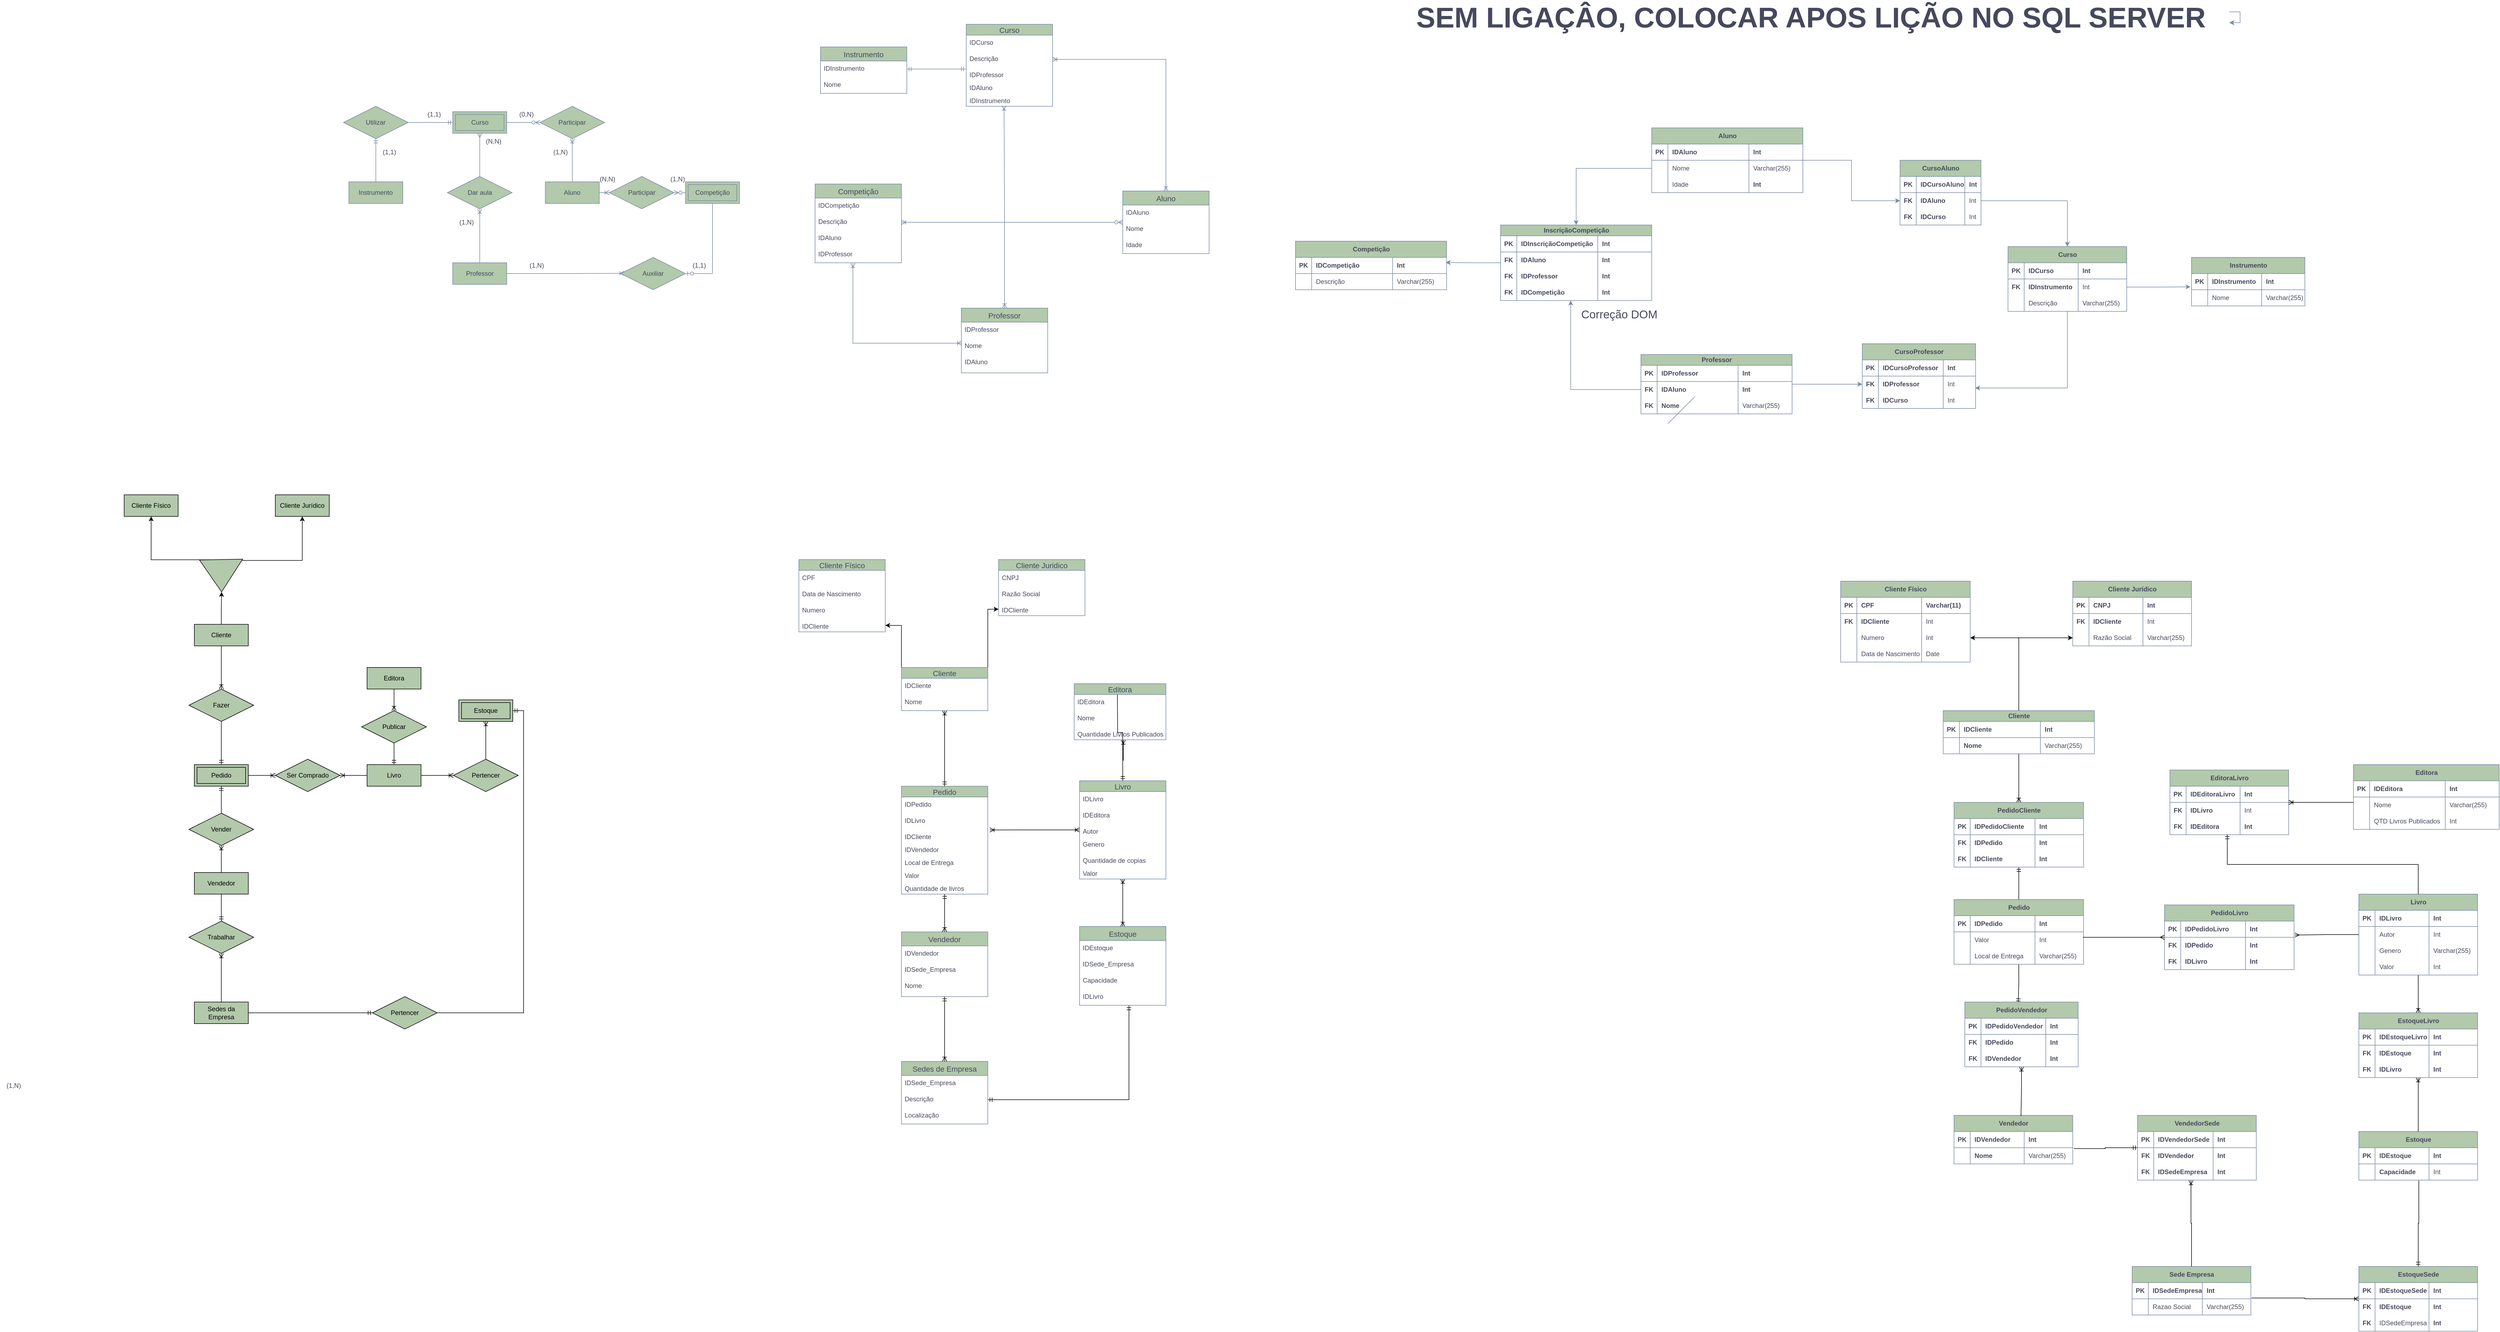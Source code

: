 <mxfile version="24.6.4" type="device">
  <diagram id="C5RBs43oDa-KdzZeNtuy" name="Page-1">
    <mxGraphModel dx="2309" dy="21" grid="1" gridSize="10" guides="0" tooltips="1" connect="1" arrows="1" fold="1" page="0" pageScale="1" pageWidth="827" pageHeight="1169" math="0" shadow="0">
      <root>
        <mxCell id="WIyWlLk6GJQsqaUBKTNV-0" />
        <mxCell id="WIyWlLk6GJQsqaUBKTNV-1" parent="WIyWlLk6GJQsqaUBKTNV-0" />
        <mxCell id="Z55bsyD33iLI8dmdOfpx-32" style="edgeStyle=orthogonalEdgeStyle;rounded=0;orthogonalLoop=1;jettySize=auto;html=1;entryX=0;entryY=0.5;entryDx=0;entryDy=0;endArrow=ERoneToMany;endFill=0;labelBackgroundColor=none;strokeColor=#788AA3;fontColor=default;" parent="WIyWlLk6GJQsqaUBKTNV-1" source="Z55bsyD33iLI8dmdOfpx-1" target="Z55bsyD33iLI8dmdOfpx-25" edge="1">
          <mxGeometry relative="1" as="geometry" />
        </mxCell>
        <mxCell id="Z55bsyD33iLI8dmdOfpx-1" value="Aluno" style="whiteSpace=wrap;html=1;align=center;labelBackgroundColor=none;fillColor=#B2C9AB;strokeColor=#788AA3;fontColor=#46495D;" parent="WIyWlLk6GJQsqaUBKTNV-1" vertex="1">
          <mxGeometry x="460.25" y="1520" width="100" height="40" as="geometry" />
        </mxCell>
        <mxCell id="Z55bsyD33iLI8dmdOfpx-26" style="edgeStyle=orthogonalEdgeStyle;rounded=0;orthogonalLoop=1;jettySize=auto;html=1;entryX=1;entryY=0.5;entryDx=0;entryDy=0;startArrow=ERmandOne;startFill=0;endArrow=none;endFill=0;labelBackgroundColor=none;strokeColor=#788AA3;fontColor=default;" parent="WIyWlLk6GJQsqaUBKTNV-1" source="Z55bsyD33iLI8dmdOfpx-3" target="Z55bsyD33iLI8dmdOfpx-9" edge="1">
          <mxGeometry relative="1" as="geometry" />
        </mxCell>
        <mxCell id="Z55bsyD33iLI8dmdOfpx-28" style="edgeStyle=orthogonalEdgeStyle;rounded=0;orthogonalLoop=1;jettySize=auto;html=1;entryX=0;entryY=0.5;entryDx=0;entryDy=0;endArrow=ERzeroToMany;endFill=0;labelBackgroundColor=none;strokeColor=#788AA3;fontColor=default;" parent="WIyWlLk6GJQsqaUBKTNV-1" source="Z55bsyD33iLI8dmdOfpx-3" target="Z55bsyD33iLI8dmdOfpx-12" edge="1">
          <mxGeometry relative="1" as="geometry" />
        </mxCell>
        <mxCell id="Z55bsyD33iLI8dmdOfpx-3" value="Curso" style="shape=ext;margin=3;double=1;whiteSpace=wrap;html=1;align=center;labelBackgroundColor=none;fillColor=#B2C9AB;strokeColor=#788AA3;fontColor=#46495D;" parent="WIyWlLk6GJQsqaUBKTNV-1" vertex="1">
          <mxGeometry x="288.75" y="1390" width="100" height="40" as="geometry" />
        </mxCell>
        <mxCell id="Z55bsyD33iLI8dmdOfpx-30" style="edgeStyle=orthogonalEdgeStyle;rounded=0;orthogonalLoop=1;jettySize=auto;html=1;entryX=0.5;entryY=1;entryDx=0;entryDy=0;endArrow=ERoneToMany;endFill=0;labelBackgroundColor=none;strokeColor=#788AA3;fontColor=default;" parent="WIyWlLk6GJQsqaUBKTNV-1" source="Z55bsyD33iLI8dmdOfpx-5" target="Z55bsyD33iLI8dmdOfpx-11" edge="1">
          <mxGeometry relative="1" as="geometry" />
        </mxCell>
        <mxCell id="Z55bsyD33iLI8dmdOfpx-34" style="edgeStyle=orthogonalEdgeStyle;rounded=0;orthogonalLoop=1;jettySize=auto;html=1;endArrow=ERoneToMany;endFill=0;entryX=0.053;entryY=0.493;entryDx=0;entryDy=0;entryPerimeter=0;labelBackgroundColor=none;strokeColor=#788AA3;fontColor=default;" parent="WIyWlLk6GJQsqaUBKTNV-1" source="Z55bsyD33iLI8dmdOfpx-5" target="3ROdsprp7LC1ZRXgopwU-0" edge="1">
          <mxGeometry relative="1" as="geometry">
            <mxPoint x="580" y="1690" as="targetPoint" />
          </mxGeometry>
        </mxCell>
        <mxCell id="Z55bsyD33iLI8dmdOfpx-5" value="Professor" style="whiteSpace=wrap;html=1;align=center;labelBackgroundColor=none;fillColor=#B2C9AB;strokeColor=#788AA3;fontColor=#46495D;" parent="WIyWlLk6GJQsqaUBKTNV-1" vertex="1">
          <mxGeometry x="288.75" y="1670" width="100" height="40" as="geometry" />
        </mxCell>
        <mxCell id="Z55bsyD33iLI8dmdOfpx-27" style="edgeStyle=orthogonalEdgeStyle;rounded=0;orthogonalLoop=1;jettySize=auto;html=1;startArrow=ERmandOne;startFill=0;endArrow=none;endFill=0;labelBackgroundColor=none;strokeColor=#788AA3;fontColor=default;" parent="WIyWlLk6GJQsqaUBKTNV-1" source="Z55bsyD33iLI8dmdOfpx-9" target="Z55bsyD33iLI8dmdOfpx-24" edge="1">
          <mxGeometry relative="1" as="geometry" />
        </mxCell>
        <mxCell id="Z55bsyD33iLI8dmdOfpx-9" value="Utilizar" style="shape=rhombus;perimeter=rhombusPerimeter;whiteSpace=wrap;html=1;align=center;labelBackgroundColor=none;fillColor=#B2C9AB;strokeColor=#788AA3;fontColor=#46495D;" parent="WIyWlLk6GJQsqaUBKTNV-1" vertex="1">
          <mxGeometry x="86.25" y="1380" width="120" height="60" as="geometry" />
        </mxCell>
        <mxCell id="Z55bsyD33iLI8dmdOfpx-31" style="edgeStyle=orthogonalEdgeStyle;rounded=0;orthogonalLoop=1;jettySize=auto;html=1;entryX=0.5;entryY=1;entryDx=0;entryDy=0;endArrow=ERmany;endFill=0;labelBackgroundColor=none;strokeColor=#788AA3;fontColor=default;" parent="WIyWlLk6GJQsqaUBKTNV-1" source="Z55bsyD33iLI8dmdOfpx-11" target="Z55bsyD33iLI8dmdOfpx-3" edge="1">
          <mxGeometry relative="1" as="geometry" />
        </mxCell>
        <mxCell id="Z55bsyD33iLI8dmdOfpx-11" value="Dar aula" style="shape=rhombus;perimeter=rhombusPerimeter;whiteSpace=wrap;html=1;align=center;labelBackgroundColor=none;fillColor=#B2C9AB;strokeColor=#788AA3;fontColor=#46495D;" parent="WIyWlLk6GJQsqaUBKTNV-1" vertex="1">
          <mxGeometry x="278.75" y="1510" width="120" height="60" as="geometry" />
        </mxCell>
        <mxCell id="Z55bsyD33iLI8dmdOfpx-29" style="edgeStyle=orthogonalEdgeStyle;rounded=0;orthogonalLoop=1;jettySize=auto;html=1;endArrow=none;endFill=0;startArrow=ERoneToMany;startFill=0;labelBackgroundColor=none;strokeColor=#788AA3;fontColor=default;" parent="WIyWlLk6GJQsqaUBKTNV-1" source="Z55bsyD33iLI8dmdOfpx-12" target="Z55bsyD33iLI8dmdOfpx-1" edge="1">
          <mxGeometry relative="1" as="geometry" />
        </mxCell>
        <mxCell id="Z55bsyD33iLI8dmdOfpx-12" value="Participar" style="shape=rhombus;perimeter=rhombusPerimeter;whiteSpace=wrap;html=1;align=center;labelBackgroundColor=none;fillColor=#B2C9AB;strokeColor=#788AA3;fontColor=#46495D;" parent="WIyWlLk6GJQsqaUBKTNV-1" vertex="1">
          <mxGeometry x="450.25" y="1380" width="120" height="60" as="geometry" />
        </mxCell>
        <mxCell id="Z55bsyD33iLI8dmdOfpx-23" value="Competição" style="shape=ext;margin=3;double=1;whiteSpace=wrap;html=1;align=center;labelBackgroundColor=none;fillColor=#B2C9AB;strokeColor=#788AA3;fontColor=#46495D;" parent="WIyWlLk6GJQsqaUBKTNV-1" vertex="1">
          <mxGeometry x="720" y="1520" width="100" height="40" as="geometry" />
        </mxCell>
        <mxCell id="Z55bsyD33iLI8dmdOfpx-24" value="Instrumento" style="whiteSpace=wrap;html=1;align=center;labelBackgroundColor=none;fillColor=#B2C9AB;strokeColor=#788AA3;fontColor=#46495D;" parent="WIyWlLk6GJQsqaUBKTNV-1" vertex="1">
          <mxGeometry x="96.25" y="1520" width="100" height="40" as="geometry" />
        </mxCell>
        <mxCell id="Z55bsyD33iLI8dmdOfpx-33" style="edgeStyle=orthogonalEdgeStyle;rounded=0;orthogonalLoop=1;jettySize=auto;html=1;endArrow=none;endFill=0;startArrow=ERzeroToMany;startFill=0;labelBackgroundColor=none;strokeColor=#788AA3;fontColor=default;" parent="WIyWlLk6GJQsqaUBKTNV-1" source="Z55bsyD33iLI8dmdOfpx-25" edge="1">
          <mxGeometry relative="1" as="geometry">
            <mxPoint x="720" y="1540" as="targetPoint" />
          </mxGeometry>
        </mxCell>
        <mxCell id="Z55bsyD33iLI8dmdOfpx-25" value="Participar" style="shape=rhombus;perimeter=rhombusPerimeter;whiteSpace=wrap;html=1;align=center;labelBackgroundColor=none;fillColor=#B2C9AB;strokeColor=#788AA3;fontColor=#46495D;" parent="WIyWlLk6GJQsqaUBKTNV-1" vertex="1">
          <mxGeometry x="578.75" y="1510" width="120" height="60" as="geometry" />
        </mxCell>
        <mxCell id="Z55bsyD33iLI8dmdOfpx-35" value="(0,N)" style="text;html=1;align=center;verticalAlign=middle;resizable=0;points=[];autosize=1;strokeColor=none;fillColor=none;labelBackgroundColor=none;fontColor=#46495D;" parent="WIyWlLk6GJQsqaUBKTNV-1" vertex="1">
          <mxGeometry x="400.25" y="1380" width="50" height="30" as="geometry" />
        </mxCell>
        <mxCell id="Z55bsyD33iLI8dmdOfpx-36" value="(N,N)" style="text;html=1;align=center;verticalAlign=middle;resizable=0;points=[];autosize=1;strokeColor=none;fillColor=none;labelBackgroundColor=none;fontColor=#46495D;" parent="WIyWlLk6GJQsqaUBKTNV-1" vertex="1">
          <mxGeometry x="550" y="1500" width="50" height="30" as="geometry" />
        </mxCell>
        <mxCell id="Z55bsyD33iLI8dmdOfpx-37" value="(N,N)" style="text;html=1;align=center;verticalAlign=middle;resizable=0;points=[];autosize=1;strokeColor=none;fillColor=none;labelBackgroundColor=none;fontColor=#46495D;" parent="WIyWlLk6GJQsqaUBKTNV-1" vertex="1">
          <mxGeometry x="338.75" y="1430" width="50" height="30" as="geometry" />
        </mxCell>
        <mxCell id="Z55bsyD33iLI8dmdOfpx-38" value="(1,N)" style="text;html=1;align=center;verticalAlign=middle;resizable=0;points=[];autosize=1;strokeColor=none;fillColor=none;labelBackgroundColor=none;fontColor=#46495D;" parent="WIyWlLk6GJQsqaUBKTNV-1" vertex="1">
          <mxGeometry x="288.75" y="1580" width="50" height="30" as="geometry" />
        </mxCell>
        <mxCell id="Z55bsyD33iLI8dmdOfpx-39" value="(1,1)" style="text;html=1;align=center;verticalAlign=middle;resizable=0;points=[];autosize=1;strokeColor=none;fillColor=none;labelBackgroundColor=none;fontColor=#46495D;" parent="WIyWlLk6GJQsqaUBKTNV-1" vertex="1">
          <mxGeometry x="720" y="1660" width="50" height="30" as="geometry" />
        </mxCell>
        <mxCell id="Z55bsyD33iLI8dmdOfpx-40" value="(1,N)" style="text;html=1;align=center;verticalAlign=middle;resizable=0;points=[];autosize=1;strokeColor=none;fillColor=none;labelBackgroundColor=none;fontColor=#46495D;" parent="WIyWlLk6GJQsqaUBKTNV-1" vertex="1">
          <mxGeometry x="418.75" y="1660" width="50" height="30" as="geometry" />
        </mxCell>
        <mxCell id="Z55bsyD33iLI8dmdOfpx-41" value="(1,1)" style="text;html=1;align=center;verticalAlign=middle;resizable=0;points=[];autosize=1;strokeColor=none;fillColor=none;labelBackgroundColor=none;fontColor=#46495D;" parent="WIyWlLk6GJQsqaUBKTNV-1" vertex="1">
          <mxGeometry x="146.25" y="1450" width="50" height="30" as="geometry" />
        </mxCell>
        <mxCell id="Z55bsyD33iLI8dmdOfpx-42" value="(1,N)" style="text;html=1;align=center;verticalAlign=middle;resizable=0;points=[];autosize=1;strokeColor=none;fillColor=none;labelBackgroundColor=none;fontColor=#46495D;" parent="WIyWlLk6GJQsqaUBKTNV-1" vertex="1">
          <mxGeometry x="680" y="1500" width="50" height="30" as="geometry" />
        </mxCell>
        <mxCell id="Z55bsyD33iLI8dmdOfpx-43" value="(1,1)" style="text;html=1;align=center;verticalAlign=middle;resizable=0;points=[];autosize=1;strokeColor=none;fillColor=none;labelBackgroundColor=none;fontColor=#46495D;" parent="WIyWlLk6GJQsqaUBKTNV-1" vertex="1">
          <mxGeometry x="228.75" y="1380" width="50" height="30" as="geometry" />
        </mxCell>
        <mxCell id="3ROdsprp7LC1ZRXgopwU-14" style="edgeStyle=orthogonalEdgeStyle;rounded=0;orthogonalLoop=1;jettySize=auto;html=1;entryX=1;entryY=0.5;entryDx=0;entryDy=0;startArrow=ERoneToMany;startFill=0;endArrow=ERoneToMany;endFill=0;labelBackgroundColor=none;strokeColor=#788AA3;fontColor=default;" parent="WIyWlLk6GJQsqaUBKTNV-1" source="Z55bsyD33iLI8dmdOfpx-44" target="Z55bsyD33iLI8dmdOfpx-56" edge="1">
          <mxGeometry relative="1" as="geometry" />
        </mxCell>
        <mxCell id="Z55bsyD33iLI8dmdOfpx-44" value="Aluno" style="swimlane;fontStyle=0;childLayout=stackLayout;horizontal=1;startSize=26;horizontalStack=0;resizeParent=1;resizeParentMax=0;resizeLast=0;collapsible=1;marginBottom=0;align=center;fontSize=14;labelBackgroundColor=none;fillColor=#B2C9AB;strokeColor=#788AA3;fontColor=#46495D;" parent="WIyWlLk6GJQsqaUBKTNV-1" vertex="1">
          <mxGeometry x="1530" y="1537" width="160" height="116" as="geometry" />
        </mxCell>
        <mxCell id="Z55bsyD33iLI8dmdOfpx-45" value="IDAluno" style="text;strokeColor=none;fillColor=none;spacingLeft=4;spacingRight=4;overflow=hidden;rotatable=0;points=[[0,0.5],[1,0.5]];portConstraint=eastwest;fontSize=12;whiteSpace=wrap;html=1;labelBackgroundColor=none;fontColor=#46495D;" parent="Z55bsyD33iLI8dmdOfpx-44" vertex="1">
          <mxGeometry y="26" width="160" height="30" as="geometry" />
        </mxCell>
        <mxCell id="Z55bsyD33iLI8dmdOfpx-46" value="Nome" style="text;strokeColor=none;fillColor=none;spacingLeft=4;spacingRight=4;overflow=hidden;rotatable=0;points=[[0,0.5],[1,0.5]];portConstraint=eastwest;fontSize=12;whiteSpace=wrap;html=1;labelBackgroundColor=none;fontColor=#46495D;" parent="Z55bsyD33iLI8dmdOfpx-44" vertex="1">
          <mxGeometry y="56" width="160" height="30" as="geometry" />
        </mxCell>
        <mxCell id="Z55bsyD33iLI8dmdOfpx-47" value="Idade" style="text;strokeColor=none;fillColor=none;spacingLeft=4;spacingRight=4;overflow=hidden;rotatable=0;points=[[0,0.5],[1,0.5]];portConstraint=eastwest;fontSize=12;whiteSpace=wrap;html=1;labelBackgroundColor=none;fontColor=#46495D;" parent="Z55bsyD33iLI8dmdOfpx-44" vertex="1">
          <mxGeometry y="86" width="160" height="30" as="geometry" />
        </mxCell>
        <mxCell id="Z55bsyD33iLI8dmdOfpx-49" value="Instrumento" style="swimlane;fontStyle=0;childLayout=stackLayout;horizontal=1;startSize=26;horizontalStack=0;resizeParent=1;resizeParentMax=0;resizeLast=0;collapsible=1;marginBottom=0;align=center;fontSize=14;labelBackgroundColor=none;fillColor=#B2C9AB;strokeColor=#788AA3;fontColor=#46495D;" parent="WIyWlLk6GJQsqaUBKTNV-1" vertex="1">
          <mxGeometry x="970" y="1270" width="160" height="86" as="geometry" />
        </mxCell>
        <mxCell id="Z55bsyD33iLI8dmdOfpx-50" value="IDInstrumento" style="text;strokeColor=none;fillColor=none;spacingLeft=4;spacingRight=4;overflow=hidden;rotatable=0;points=[[0,0.5],[1,0.5]];portConstraint=eastwest;fontSize=12;whiteSpace=wrap;html=1;labelBackgroundColor=none;fontColor=#46495D;" parent="Z55bsyD33iLI8dmdOfpx-49" vertex="1">
          <mxGeometry y="26" width="160" height="30" as="geometry" />
        </mxCell>
        <mxCell id="Z55bsyD33iLI8dmdOfpx-51" value="Nome" style="text;strokeColor=none;fillColor=none;spacingLeft=4;spacingRight=4;overflow=hidden;rotatable=0;points=[[0,0.5],[1,0.5]];portConstraint=eastwest;fontSize=12;whiteSpace=wrap;html=1;labelBackgroundColor=none;fontColor=#46495D;" parent="Z55bsyD33iLI8dmdOfpx-49" vertex="1">
          <mxGeometry y="56" width="160" height="30" as="geometry" />
        </mxCell>
        <mxCell id="Z55bsyD33iLI8dmdOfpx-54" value="Curso" style="swimlane;fontStyle=0;childLayout=stackLayout;horizontal=1;startSize=20;horizontalStack=0;resizeParent=1;resizeParentMax=0;resizeLast=0;collapsible=1;marginBottom=0;align=center;fontSize=14;labelBackgroundColor=none;fillColor=#B2C9AB;strokeColor=#788AA3;fontColor=#46495D;" parent="WIyWlLk6GJQsqaUBKTNV-1" vertex="1">
          <mxGeometry x="1240" y="1228" width="160" height="152" as="geometry" />
        </mxCell>
        <mxCell id="Z55bsyD33iLI8dmdOfpx-55" value="IDCurso" style="text;strokeColor=none;fillColor=none;spacingLeft=4;spacingRight=4;overflow=hidden;rotatable=0;points=[[0,0.5],[1,0.5]];portConstraint=eastwest;fontSize=12;whiteSpace=wrap;html=1;labelBackgroundColor=none;fontColor=#46495D;" parent="Z55bsyD33iLI8dmdOfpx-54" vertex="1">
          <mxGeometry y="20" width="160" height="30" as="geometry" />
        </mxCell>
        <mxCell id="Z55bsyD33iLI8dmdOfpx-56" value="Descrição" style="text;strokeColor=none;fillColor=none;spacingLeft=4;spacingRight=4;overflow=hidden;rotatable=0;points=[[0,0.5],[1,0.5]];portConstraint=eastwest;fontSize=12;whiteSpace=wrap;html=1;labelBackgroundColor=none;fontColor=#46495D;" parent="Z55bsyD33iLI8dmdOfpx-54" vertex="1">
          <mxGeometry y="50" width="160" height="30" as="geometry" />
        </mxCell>
        <mxCell id="Z55bsyD33iLI8dmdOfpx-59" value="IDProfessor" style="text;strokeColor=none;fillColor=none;spacingLeft=4;spacingRight=4;overflow=hidden;rotatable=0;points=[[0,0.5],[1,0.5]];portConstraint=eastwest;fontSize=12;whiteSpace=wrap;html=1;labelBackgroundColor=none;fontColor=#46495D;" parent="Z55bsyD33iLI8dmdOfpx-54" vertex="1">
          <mxGeometry y="80" width="160" height="24" as="geometry" />
        </mxCell>
        <mxCell id="3ROdsprp7LC1ZRXgopwU-11" value="IDAluno" style="text;strokeColor=none;fillColor=none;spacingLeft=4;spacingRight=4;overflow=hidden;rotatable=0;points=[[0,0.5],[1,0.5]];portConstraint=eastwest;fontSize=12;whiteSpace=wrap;html=1;labelBackgroundColor=none;fontColor=#46495D;" parent="Z55bsyD33iLI8dmdOfpx-54" vertex="1">
          <mxGeometry y="104" width="160" height="24" as="geometry" />
        </mxCell>
        <mxCell id="3ROdsprp7LC1ZRXgopwU-12" value="IDInstrumento" style="text;strokeColor=none;fillColor=none;spacingLeft=4;spacingRight=4;overflow=hidden;rotatable=0;points=[[0,0.5],[1,0.5]];portConstraint=eastwest;fontSize=12;whiteSpace=wrap;html=1;labelBackgroundColor=none;fontColor=#46495D;" parent="Z55bsyD33iLI8dmdOfpx-54" vertex="1">
          <mxGeometry y="128" width="160" height="24" as="geometry" />
        </mxCell>
        <mxCell id="3ROdsprp7LC1ZRXgopwU-15" style="edgeStyle=orthogonalEdgeStyle;rounded=0;orthogonalLoop=1;jettySize=auto;html=1;entryX=0.438;entryY=1.033;entryDx=0;entryDy=0;entryPerimeter=0;exitX=0.006;exitY=0.3;exitDx=0;exitDy=0;exitPerimeter=0;startArrow=ERoneToMany;startFill=0;endArrow=ERoneToMany;endFill=0;labelBackgroundColor=none;strokeColor=#788AA3;fontColor=default;" parent="WIyWlLk6GJQsqaUBKTNV-1" source="Z55bsyD33iLI8dmdOfpx-62" target="Z55bsyD33iLI8dmdOfpx-77" edge="1">
          <mxGeometry relative="1" as="geometry">
            <mxPoint x="1010" y="1700" as="targetPoint" />
          </mxGeometry>
        </mxCell>
        <mxCell id="Z55bsyD33iLI8dmdOfpx-60" value="Professor" style="swimlane;fontStyle=0;childLayout=stackLayout;horizontal=1;startSize=26;horizontalStack=0;resizeParent=1;resizeParentMax=0;resizeLast=0;collapsible=1;marginBottom=0;align=center;fontSize=14;labelBackgroundColor=none;fillColor=#B2C9AB;strokeColor=#788AA3;fontColor=#46495D;" parent="WIyWlLk6GJQsqaUBKTNV-1" vertex="1">
          <mxGeometry x="1231" y="1754" width="160" height="120" as="geometry" />
        </mxCell>
        <mxCell id="Z55bsyD33iLI8dmdOfpx-61" value="IDProfessor" style="text;strokeColor=none;fillColor=none;spacingLeft=4;spacingRight=4;overflow=hidden;rotatable=0;points=[[0,0.5],[1,0.5]];portConstraint=eastwest;fontSize=12;whiteSpace=wrap;html=1;labelBackgroundColor=none;fontColor=#46495D;" parent="Z55bsyD33iLI8dmdOfpx-60" vertex="1">
          <mxGeometry y="26" width="160" height="30" as="geometry" />
        </mxCell>
        <mxCell id="Z55bsyD33iLI8dmdOfpx-62" value="Nome" style="text;strokeColor=none;fillColor=none;spacingLeft=4;spacingRight=4;overflow=hidden;rotatable=0;points=[[0,0.5],[1,0.5]];portConstraint=eastwest;fontSize=12;whiteSpace=wrap;html=1;labelBackgroundColor=none;fontColor=#46495D;" parent="Z55bsyD33iLI8dmdOfpx-60" vertex="1">
          <mxGeometry y="56" width="160" height="30" as="geometry" />
        </mxCell>
        <mxCell id="3ROdsprp7LC1ZRXgopwU-9" value="IDAluno" style="text;strokeColor=none;fillColor=none;spacingLeft=4;spacingRight=4;overflow=hidden;rotatable=0;points=[[0,0.5],[1,0.5]];portConstraint=eastwest;fontSize=12;whiteSpace=wrap;html=1;labelBackgroundColor=none;fontColor=#46495D;" parent="Z55bsyD33iLI8dmdOfpx-60" vertex="1">
          <mxGeometry y="86" width="160" height="34" as="geometry" />
        </mxCell>
        <mxCell id="Z55bsyD33iLI8dmdOfpx-73" value="Competição" style="swimlane;fontStyle=0;childLayout=stackLayout;horizontal=1;startSize=26;horizontalStack=0;resizeParent=1;resizeParentMax=0;resizeLast=0;collapsible=1;marginBottom=0;align=center;fontSize=14;labelBackgroundColor=none;fillColor=#B2C9AB;strokeColor=#788AA3;fontColor=#46495D;" parent="WIyWlLk6GJQsqaUBKTNV-1" vertex="1">
          <mxGeometry x="960.0" y="1524" width="160" height="146" as="geometry" />
        </mxCell>
        <mxCell id="Z55bsyD33iLI8dmdOfpx-74" value="IDCompetição" style="text;strokeColor=none;fillColor=none;spacingLeft=4;spacingRight=4;overflow=hidden;rotatable=0;points=[[0,0.5],[1,0.5]];portConstraint=eastwest;fontSize=12;whiteSpace=wrap;html=1;labelBackgroundColor=none;fontColor=#46495D;" parent="Z55bsyD33iLI8dmdOfpx-73" vertex="1">
          <mxGeometry y="26" width="160" height="30" as="geometry" />
        </mxCell>
        <mxCell id="Z55bsyD33iLI8dmdOfpx-75" value="Descrição" style="text;strokeColor=none;fillColor=none;spacingLeft=4;spacingRight=4;overflow=hidden;rotatable=0;points=[[0,0.5],[1,0.5]];portConstraint=eastwest;fontSize=12;whiteSpace=wrap;html=1;labelBackgroundColor=none;fontColor=#46495D;" parent="Z55bsyD33iLI8dmdOfpx-73" vertex="1">
          <mxGeometry y="56" width="160" height="30" as="geometry" />
        </mxCell>
        <mxCell id="Z55bsyD33iLI8dmdOfpx-76" value="IDAluno" style="text;strokeColor=none;fillColor=none;spacingLeft=4;spacingRight=4;overflow=hidden;rotatable=0;points=[[0,0.5],[1,0.5]];portConstraint=eastwest;fontSize=12;whiteSpace=wrap;html=1;labelBackgroundColor=none;fontColor=#46495D;" parent="Z55bsyD33iLI8dmdOfpx-73" vertex="1">
          <mxGeometry y="86" width="160" height="30" as="geometry" />
        </mxCell>
        <mxCell id="Z55bsyD33iLI8dmdOfpx-77" value="IDProfessor" style="text;strokeColor=none;fillColor=none;spacingLeft=4;spacingRight=4;overflow=hidden;rotatable=0;points=[[0,0.5],[1,0.5]];portConstraint=eastwest;fontSize=12;whiteSpace=wrap;html=1;labelBackgroundColor=none;fontColor=#46495D;" parent="Z55bsyD33iLI8dmdOfpx-73" vertex="1">
          <mxGeometry y="116" width="160" height="30" as="geometry" />
        </mxCell>
        <mxCell id="3ROdsprp7LC1ZRXgopwU-1" style="edgeStyle=orthogonalEdgeStyle;rounded=0;orthogonalLoop=1;jettySize=auto;html=1;exitX=1;exitY=0.5;exitDx=0;exitDy=0;entryX=0.5;entryY=1;entryDx=0;entryDy=0;endArrow=none;endFill=0;startArrow=ERzeroToOne;startFill=0;labelBackgroundColor=none;strokeColor=#788AA3;fontColor=default;" parent="WIyWlLk6GJQsqaUBKTNV-1" source="3ROdsprp7LC1ZRXgopwU-0" target="Z55bsyD33iLI8dmdOfpx-23" edge="1">
          <mxGeometry relative="1" as="geometry">
            <mxPoint x="780.0" y="1690.276" as="targetPoint" />
          </mxGeometry>
        </mxCell>
        <mxCell id="3ROdsprp7LC1ZRXgopwU-0" value="Auxiliar" style="shape=rhombus;perimeter=rhombusPerimeter;whiteSpace=wrap;html=1;align=center;labelBackgroundColor=none;fillColor=#B2C9AB;strokeColor=#788AA3;fontColor=#46495D;" parent="WIyWlLk6GJQsqaUBKTNV-1" vertex="1">
          <mxGeometry x="600" y="1660" width="120" height="60" as="geometry" />
        </mxCell>
        <mxCell id="3ROdsprp7LC1ZRXgopwU-2" value="(1,N)" style="text;html=1;align=center;verticalAlign=middle;resizable=0;points=[];autosize=1;strokeColor=none;fillColor=none;labelBackgroundColor=none;fontColor=#46495D;" parent="WIyWlLk6GJQsqaUBKTNV-1" vertex="1">
          <mxGeometry x="462.5" y="1450" width="50" height="30" as="geometry" />
        </mxCell>
        <mxCell id="3ROdsprp7LC1ZRXgopwU-13" style="edgeStyle=orthogonalEdgeStyle;rounded=0;orthogonalLoop=1;jettySize=auto;html=1;entryX=0.438;entryY=0.958;entryDx=0;entryDy=0;entryPerimeter=0;startArrow=ERoneToMany;startFill=0;endArrow=ERoneToMany;endFill=0;labelBackgroundColor=none;strokeColor=#788AA3;fontColor=default;" parent="WIyWlLk6GJQsqaUBKTNV-1" source="Z55bsyD33iLI8dmdOfpx-60" target="3ROdsprp7LC1ZRXgopwU-12" edge="1">
          <mxGeometry relative="1" as="geometry" />
        </mxCell>
        <mxCell id="3ROdsprp7LC1ZRXgopwU-16" style="edgeStyle=orthogonalEdgeStyle;rounded=0;orthogonalLoop=1;jettySize=auto;html=1;entryX=-0.006;entryY=0.125;entryDx=0;entryDy=0;entryPerimeter=0;startArrow=ERmandOne;startFill=0;endArrow=ERmandOne;endFill=0;labelBackgroundColor=none;strokeColor=#788AA3;fontColor=default;" parent="WIyWlLk6GJQsqaUBKTNV-1" source="Z55bsyD33iLI8dmdOfpx-50" target="Z55bsyD33iLI8dmdOfpx-59" edge="1">
          <mxGeometry relative="1" as="geometry" />
        </mxCell>
        <mxCell id="3ROdsprp7LC1ZRXgopwU-17" style="edgeStyle=orthogonalEdgeStyle;rounded=0;orthogonalLoop=1;jettySize=auto;html=1;entryX=1;entryY=0.5;entryDx=0;entryDy=0;endArrow=ERoneToMany;endFill=0;startArrow=ERzeroToMany;startFill=0;labelBackgroundColor=none;strokeColor=#788AA3;fontColor=default;" parent="WIyWlLk6GJQsqaUBKTNV-1" source="Z55bsyD33iLI8dmdOfpx-44" target="Z55bsyD33iLI8dmdOfpx-75" edge="1">
          <mxGeometry relative="1" as="geometry">
            <mxPoint x="1121" y="1600" as="targetPoint" />
          </mxGeometry>
        </mxCell>
        <mxCell id="3ROdsprp7LC1ZRXgopwU-18" value="Instrumento" style="shape=table;startSize=30;container=1;collapsible=1;childLayout=tableLayout;fixedRows=1;rowLines=0;fontStyle=1;align=center;resizeLast=1;html=1;labelBackgroundColor=none;fillColor=#B2C9AB;strokeColor=#788AA3;fontColor=#46495D;" parent="WIyWlLk6GJQsqaUBKTNV-1" vertex="1">
          <mxGeometry x="3510" y="1660" width="210" height="90" as="geometry" />
        </mxCell>
        <mxCell id="3ROdsprp7LC1ZRXgopwU-19" value="" style="shape=tableRow;horizontal=0;startSize=0;swimlaneHead=0;swimlaneBody=0;fillColor=none;collapsible=0;dropTarget=0;points=[[0,0.5],[1,0.5]];portConstraint=eastwest;top=0;left=0;right=0;bottom=1;labelBackgroundColor=none;strokeColor=#788AA3;fontColor=#46495D;" parent="3ROdsprp7LC1ZRXgopwU-18" vertex="1">
          <mxGeometry y="30" width="210" height="30" as="geometry" />
        </mxCell>
        <mxCell id="3ROdsprp7LC1ZRXgopwU-20" value="PK" style="shape=partialRectangle;connectable=0;fillColor=none;top=0;left=0;bottom=0;right=0;fontStyle=1;overflow=hidden;whiteSpace=wrap;html=1;labelBackgroundColor=none;strokeColor=#788AA3;fontColor=#46495D;" parent="3ROdsprp7LC1ZRXgopwU-19" vertex="1">
          <mxGeometry width="30" height="30" as="geometry">
            <mxRectangle width="30" height="30" as="alternateBounds" />
          </mxGeometry>
        </mxCell>
        <mxCell id="3ROdsprp7LC1ZRXgopwU-21" value="IDInstrumento" style="shape=partialRectangle;connectable=0;fillColor=none;top=0;left=0;bottom=0;right=0;align=left;spacingLeft=6;fontStyle=1;overflow=hidden;whiteSpace=wrap;html=1;labelBackgroundColor=none;strokeColor=#788AA3;fontColor=#46495D;" parent="3ROdsprp7LC1ZRXgopwU-19" vertex="1">
          <mxGeometry x="30" width="100" height="30" as="geometry">
            <mxRectangle width="100" height="30" as="alternateBounds" />
          </mxGeometry>
        </mxCell>
        <mxCell id="3ROdsprp7LC1ZRXgopwU-22" value="Int" style="shape=partialRectangle;connectable=0;fillColor=none;top=0;left=0;bottom=0;right=0;align=left;spacingLeft=6;fontStyle=1;overflow=hidden;whiteSpace=wrap;html=1;labelBackgroundColor=none;strokeColor=#788AA3;fontColor=#46495D;" parent="3ROdsprp7LC1ZRXgopwU-19" vertex="1">
          <mxGeometry x="130" width="80" height="30" as="geometry">
            <mxRectangle width="80" height="30" as="alternateBounds" />
          </mxGeometry>
        </mxCell>
        <mxCell id="3ROdsprp7LC1ZRXgopwU-23" value="" style="shape=tableRow;horizontal=0;startSize=0;swimlaneHead=0;swimlaneBody=0;fillColor=none;collapsible=0;dropTarget=0;points=[[0,0.5],[1,0.5]];portConstraint=eastwest;top=0;left=0;right=0;bottom=0;labelBackgroundColor=none;strokeColor=#788AA3;fontColor=#46495D;" parent="3ROdsprp7LC1ZRXgopwU-18" vertex="1">
          <mxGeometry y="60" width="210" height="30" as="geometry" />
        </mxCell>
        <mxCell id="3ROdsprp7LC1ZRXgopwU-24" value="" style="shape=partialRectangle;connectable=0;fillColor=none;top=0;left=0;bottom=0;right=0;editable=1;overflow=hidden;whiteSpace=wrap;html=1;labelBackgroundColor=none;strokeColor=#788AA3;fontColor=#46495D;" parent="3ROdsprp7LC1ZRXgopwU-23" vertex="1">
          <mxGeometry width="30" height="30" as="geometry">
            <mxRectangle width="30" height="30" as="alternateBounds" />
          </mxGeometry>
        </mxCell>
        <mxCell id="3ROdsprp7LC1ZRXgopwU-25" value="Nome" style="shape=partialRectangle;connectable=0;fillColor=none;top=0;left=0;bottom=0;right=0;align=left;spacingLeft=6;overflow=hidden;whiteSpace=wrap;html=1;labelBackgroundColor=none;strokeColor=#788AA3;fontColor=#46495D;" parent="3ROdsprp7LC1ZRXgopwU-23" vertex="1">
          <mxGeometry x="30" width="100" height="30" as="geometry">
            <mxRectangle width="100" height="30" as="alternateBounds" />
          </mxGeometry>
        </mxCell>
        <mxCell id="3ROdsprp7LC1ZRXgopwU-26" value="Varchar(255)" style="shape=partialRectangle;connectable=0;fillColor=none;top=0;left=0;bottom=0;right=0;align=left;spacingLeft=6;overflow=hidden;whiteSpace=wrap;html=1;labelBackgroundColor=none;strokeColor=#788AA3;fontColor=#46495D;" parent="3ROdsprp7LC1ZRXgopwU-23" vertex="1">
          <mxGeometry x="130" width="80" height="30" as="geometry">
            <mxRectangle width="80" height="30" as="alternateBounds" />
          </mxGeometry>
        </mxCell>
        <mxCell id="3ROdsprp7LC1ZRXgopwU-178" style="edgeStyle=orthogonalEdgeStyle;rounded=0;orthogonalLoop=1;jettySize=auto;html=1;entryX=0;entryY=0.5;entryDx=0;entryDy=0;strokeColor=#788AA3;fontColor=#46495D;fillColor=#B2C9AB;" parent="WIyWlLk6GJQsqaUBKTNV-1" source="3ROdsprp7LC1ZRXgopwU-36" target="3ROdsprp7LC1ZRXgopwU-161" edge="1">
          <mxGeometry relative="1" as="geometry" />
        </mxCell>
        <mxCell id="3ROdsprp7LC1ZRXgopwU-36" value="Professor" style="shape=table;startSize=20;container=1;collapsible=1;childLayout=tableLayout;fixedRows=1;rowLines=0;fontStyle=1;align=center;resizeLast=1;html=1;labelBackgroundColor=none;fillColor=#B2C9AB;strokeColor=#788AA3;fontColor=#46495D;" parent="WIyWlLk6GJQsqaUBKTNV-1" vertex="1">
          <mxGeometry x="2490" y="1840" width="280" height="110" as="geometry" />
        </mxCell>
        <mxCell id="3ROdsprp7LC1ZRXgopwU-37" value="" style="shape=tableRow;horizontal=0;startSize=0;swimlaneHead=0;swimlaneBody=0;fillColor=none;collapsible=0;dropTarget=0;points=[[0,0.5],[1,0.5]];portConstraint=eastwest;top=0;left=0;right=0;bottom=1;labelBackgroundColor=none;strokeColor=#788AA3;fontColor=#46495D;" parent="3ROdsprp7LC1ZRXgopwU-36" vertex="1">
          <mxGeometry y="20" width="280" height="30" as="geometry" />
        </mxCell>
        <mxCell id="3ROdsprp7LC1ZRXgopwU-38" value="PK" style="shape=partialRectangle;connectable=0;fillColor=none;top=0;left=0;bottom=0;right=0;fontStyle=1;overflow=hidden;whiteSpace=wrap;html=1;labelBackgroundColor=none;strokeColor=#788AA3;fontColor=#46495D;" parent="3ROdsprp7LC1ZRXgopwU-37" vertex="1">
          <mxGeometry width="30" height="30" as="geometry">
            <mxRectangle width="30" height="30" as="alternateBounds" />
          </mxGeometry>
        </mxCell>
        <mxCell id="3ROdsprp7LC1ZRXgopwU-39" value="IDProfessor" style="shape=partialRectangle;connectable=0;fillColor=none;top=0;left=0;bottom=0;right=0;align=left;spacingLeft=6;fontStyle=1;overflow=hidden;whiteSpace=wrap;html=1;labelBackgroundColor=none;strokeColor=#788AA3;fontColor=#46495D;" parent="3ROdsprp7LC1ZRXgopwU-37" vertex="1">
          <mxGeometry x="30" width="150" height="30" as="geometry">
            <mxRectangle width="150" height="30" as="alternateBounds" />
          </mxGeometry>
        </mxCell>
        <mxCell id="3ROdsprp7LC1ZRXgopwU-40" value="Int" style="shape=partialRectangle;connectable=0;fillColor=none;top=0;left=0;bottom=0;right=0;align=left;spacingLeft=6;fontStyle=1;overflow=hidden;whiteSpace=wrap;html=1;labelBackgroundColor=none;strokeColor=#788AA3;fontColor=#46495D;" parent="3ROdsprp7LC1ZRXgopwU-37" vertex="1">
          <mxGeometry x="180" width="100" height="30" as="geometry">
            <mxRectangle width="100" height="30" as="alternateBounds" />
          </mxGeometry>
        </mxCell>
        <mxCell id="3ROdsprp7LC1ZRXgopwU-41" value="" style="shape=tableRow;horizontal=0;startSize=0;swimlaneHead=0;swimlaneBody=0;fillColor=none;collapsible=0;dropTarget=0;points=[[0,0.5],[1,0.5]];portConstraint=eastwest;top=0;left=0;right=0;bottom=0;labelBackgroundColor=none;strokeColor=#788AA3;fontColor=#46495D;" parent="3ROdsprp7LC1ZRXgopwU-36" vertex="1">
          <mxGeometry y="50" width="280" height="30" as="geometry" />
        </mxCell>
        <mxCell id="3ROdsprp7LC1ZRXgopwU-42" value="&lt;span style=&quot;font-weight: 700;&quot;&gt;FK&lt;/span&gt;" style="shape=partialRectangle;connectable=0;fillColor=none;top=0;left=0;bottom=0;right=0;editable=1;overflow=hidden;whiteSpace=wrap;html=1;labelBackgroundColor=none;strokeColor=#788AA3;fontColor=#46495D;" parent="3ROdsprp7LC1ZRXgopwU-41" vertex="1">
          <mxGeometry width="30" height="30" as="geometry">
            <mxRectangle width="30" height="30" as="alternateBounds" />
          </mxGeometry>
        </mxCell>
        <mxCell id="3ROdsprp7LC1ZRXgopwU-43" value="&lt;b&gt;IDAluno&lt;/b&gt;" style="shape=partialRectangle;connectable=0;fillColor=none;top=0;left=0;bottom=0;right=0;align=left;spacingLeft=6;overflow=hidden;whiteSpace=wrap;html=1;labelBackgroundColor=none;strokeColor=#788AA3;fontColor=#46495D;" parent="3ROdsprp7LC1ZRXgopwU-41" vertex="1">
          <mxGeometry x="30" width="150" height="30" as="geometry">
            <mxRectangle width="150" height="30" as="alternateBounds" />
          </mxGeometry>
        </mxCell>
        <mxCell id="3ROdsprp7LC1ZRXgopwU-44" value="&lt;b&gt;Int&lt;/b&gt;" style="shape=partialRectangle;connectable=0;fillColor=none;top=0;left=0;bottom=0;right=0;align=left;spacingLeft=6;overflow=hidden;whiteSpace=wrap;html=1;labelBackgroundColor=none;strokeColor=#788AA3;fontColor=#46495D;" parent="3ROdsprp7LC1ZRXgopwU-41" vertex="1">
          <mxGeometry x="180" width="100" height="30" as="geometry">
            <mxRectangle width="100" height="30" as="alternateBounds" />
          </mxGeometry>
        </mxCell>
        <mxCell id="3ROdsprp7LC1ZRXgopwU-45" value="" style="shape=tableRow;horizontal=0;startSize=0;swimlaneHead=0;swimlaneBody=0;fillColor=none;collapsible=0;dropTarget=0;points=[[0,0.5],[1,0.5]];portConstraint=eastwest;top=0;left=0;right=0;bottom=0;labelBackgroundColor=none;strokeColor=#788AA3;fontColor=#46495D;" parent="3ROdsprp7LC1ZRXgopwU-36" vertex="1">
          <mxGeometry y="80" width="280" height="30" as="geometry" />
        </mxCell>
        <mxCell id="3ROdsprp7LC1ZRXgopwU-46" value="&lt;span style=&quot;font-weight: 700;&quot;&gt;FK&lt;/span&gt;" style="shape=partialRectangle;connectable=0;fillColor=none;top=0;left=0;bottom=0;right=0;editable=1;overflow=hidden;whiteSpace=wrap;html=1;labelBackgroundColor=none;strokeColor=#788AA3;fontColor=#46495D;" parent="3ROdsprp7LC1ZRXgopwU-45" vertex="1">
          <mxGeometry width="30" height="30" as="geometry">
            <mxRectangle width="30" height="30" as="alternateBounds" />
          </mxGeometry>
        </mxCell>
        <mxCell id="3ROdsprp7LC1ZRXgopwU-47" value="&lt;b&gt;Nome&lt;/b&gt;" style="shape=partialRectangle;connectable=0;fillColor=none;top=0;left=0;bottom=0;right=0;align=left;spacingLeft=6;overflow=hidden;whiteSpace=wrap;html=1;labelBackgroundColor=none;strokeColor=#788AA3;fontColor=#46495D;" parent="3ROdsprp7LC1ZRXgopwU-45" vertex="1">
          <mxGeometry x="30" width="150" height="30" as="geometry">
            <mxRectangle width="150" height="30" as="alternateBounds" />
          </mxGeometry>
        </mxCell>
        <mxCell id="3ROdsprp7LC1ZRXgopwU-48" value="Varchar(255)" style="shape=partialRectangle;connectable=0;fillColor=none;top=0;left=0;bottom=0;right=0;align=left;spacingLeft=6;overflow=hidden;whiteSpace=wrap;html=1;labelBackgroundColor=none;strokeColor=#788AA3;fontColor=#46495D;" parent="3ROdsprp7LC1ZRXgopwU-45" vertex="1">
          <mxGeometry x="180" width="100" height="30" as="geometry">
            <mxRectangle width="100" height="30" as="alternateBounds" />
          </mxGeometry>
        </mxCell>
        <mxCell id="3ROdsprp7LC1ZRXgopwU-53" value="" style="endArrow=none;html=1;rounded=0;exitX=0.003;exitY=0;exitDx=0;exitDy=0;exitPerimeter=0;entryX=0.995;entryY=0.026;entryDx=0;entryDy=0;entryPerimeter=0;labelBackgroundColor=none;strokeColor=#788AA3;fontColor=default;" parent="3ROdsprp7LC1ZRXgopwU-36" edge="1">
          <mxGeometry width="50" height="50" relative="1" as="geometry">
            <mxPoint x="50" y="128" as="sourcePoint" />
            <mxPoint x="100" y="78" as="targetPoint" />
          </mxGeometry>
        </mxCell>
        <mxCell id="3ROdsprp7LC1ZRXgopwU-177" style="edgeStyle=orthogonalEdgeStyle;rounded=0;orthogonalLoop=1;jettySize=auto;html=1;entryX=0.996;entryY=0.733;entryDx=0;entryDy=0;strokeColor=#788AA3;fontColor=#46495D;fillColor=#B2C9AB;entryPerimeter=0;" parent="WIyWlLk6GJQsqaUBKTNV-1" source="3ROdsprp7LC1ZRXgopwU-54" target="3ROdsprp7LC1ZRXgopwU-161" edge="1">
          <mxGeometry relative="1" as="geometry" />
        </mxCell>
        <mxCell id="3ROdsprp7LC1ZRXgopwU-54" value="Curso" style="shape=table;startSize=30;container=1;collapsible=1;childLayout=tableLayout;fixedRows=1;rowLines=0;fontStyle=1;align=center;resizeLast=1;html=1;labelBackgroundColor=none;fillColor=#B2C9AB;strokeColor=#788AA3;fontColor=#46495D;" parent="WIyWlLk6GJQsqaUBKTNV-1" vertex="1">
          <mxGeometry x="3170" y="1640" width="220" height="120" as="geometry" />
        </mxCell>
        <mxCell id="3ROdsprp7LC1ZRXgopwU-55" value="" style="shape=tableRow;horizontal=0;startSize=0;swimlaneHead=0;swimlaneBody=0;fillColor=none;collapsible=0;dropTarget=0;points=[[0,0.5],[1,0.5]];portConstraint=eastwest;top=0;left=0;right=0;bottom=1;labelBackgroundColor=none;strokeColor=#788AA3;fontColor=#46495D;" parent="3ROdsprp7LC1ZRXgopwU-54" vertex="1">
          <mxGeometry y="30" width="220" height="30" as="geometry" />
        </mxCell>
        <mxCell id="3ROdsprp7LC1ZRXgopwU-56" value="PK" style="shape=partialRectangle;connectable=0;fillColor=none;top=0;left=0;bottom=0;right=0;fontStyle=1;overflow=hidden;whiteSpace=wrap;html=1;labelBackgroundColor=none;strokeColor=#788AA3;fontColor=#46495D;" parent="3ROdsprp7LC1ZRXgopwU-55" vertex="1">
          <mxGeometry width="30" height="30" as="geometry">
            <mxRectangle width="30" height="30" as="alternateBounds" />
          </mxGeometry>
        </mxCell>
        <mxCell id="3ROdsprp7LC1ZRXgopwU-57" value="IDCurso" style="shape=partialRectangle;connectable=0;fillColor=none;top=0;left=0;bottom=0;right=0;align=left;spacingLeft=6;fontStyle=1;overflow=hidden;whiteSpace=wrap;html=1;labelBackgroundColor=none;strokeColor=#788AA3;fontColor=#46495D;" parent="3ROdsprp7LC1ZRXgopwU-55" vertex="1">
          <mxGeometry x="30" width="100" height="30" as="geometry">
            <mxRectangle width="100" height="30" as="alternateBounds" />
          </mxGeometry>
        </mxCell>
        <mxCell id="3ROdsprp7LC1ZRXgopwU-58" value="Int" style="shape=partialRectangle;connectable=0;fillColor=none;top=0;left=0;bottom=0;right=0;align=left;spacingLeft=6;fontStyle=1;overflow=hidden;whiteSpace=wrap;html=1;labelBackgroundColor=none;strokeColor=#788AA3;fontColor=#46495D;" parent="3ROdsprp7LC1ZRXgopwU-55" vertex="1">
          <mxGeometry x="130" width="90" height="30" as="geometry">
            <mxRectangle width="90" height="30" as="alternateBounds" />
          </mxGeometry>
        </mxCell>
        <mxCell id="3ROdsprp7LC1ZRXgopwU-59" value="" style="shape=tableRow;horizontal=0;startSize=0;swimlaneHead=0;swimlaneBody=0;fillColor=none;collapsible=0;dropTarget=0;points=[[0,0.5],[1,0.5]];portConstraint=eastwest;top=0;left=0;right=0;bottom=0;labelBackgroundColor=none;strokeColor=#788AA3;fontColor=#46495D;" parent="3ROdsprp7LC1ZRXgopwU-54" vertex="1">
          <mxGeometry y="60" width="220" height="30" as="geometry" />
        </mxCell>
        <mxCell id="3ROdsprp7LC1ZRXgopwU-60" value="&lt;span style=&quot;font-weight: 700;&quot;&gt;FK&lt;/span&gt;" style="shape=partialRectangle;connectable=0;fillColor=none;top=0;left=0;bottom=0;right=0;editable=1;overflow=hidden;whiteSpace=wrap;html=1;labelBackgroundColor=none;strokeColor=#788AA3;fontColor=#46495D;" parent="3ROdsprp7LC1ZRXgopwU-59" vertex="1">
          <mxGeometry width="30" height="30" as="geometry">
            <mxRectangle width="30" height="30" as="alternateBounds" />
          </mxGeometry>
        </mxCell>
        <mxCell id="3ROdsprp7LC1ZRXgopwU-61" value="&lt;span style=&quot;font-weight: 700;&quot;&gt;IDInstrumento&lt;/span&gt;" style="shape=partialRectangle;connectable=0;fillColor=none;top=0;left=0;bottom=0;right=0;align=left;spacingLeft=6;overflow=hidden;whiteSpace=wrap;html=1;labelBackgroundColor=none;strokeColor=#788AA3;fontColor=#46495D;" parent="3ROdsprp7LC1ZRXgopwU-59" vertex="1">
          <mxGeometry x="30" width="100" height="30" as="geometry">
            <mxRectangle width="100" height="30" as="alternateBounds" />
          </mxGeometry>
        </mxCell>
        <mxCell id="3ROdsprp7LC1ZRXgopwU-62" value="Int" style="shape=partialRectangle;connectable=0;fillColor=none;top=0;left=0;bottom=0;right=0;align=left;spacingLeft=6;overflow=hidden;whiteSpace=wrap;html=1;labelBackgroundColor=none;strokeColor=#788AA3;fontColor=#46495D;" parent="3ROdsprp7LC1ZRXgopwU-59" vertex="1">
          <mxGeometry x="130" width="90" height="30" as="geometry">
            <mxRectangle width="90" height="30" as="alternateBounds" />
          </mxGeometry>
        </mxCell>
        <mxCell id="3ROdsprp7LC1ZRXgopwU-63" value="" style="shape=tableRow;horizontal=0;startSize=0;swimlaneHead=0;swimlaneBody=0;fillColor=none;collapsible=0;dropTarget=0;points=[[0,0.5],[1,0.5]];portConstraint=eastwest;top=0;left=0;right=0;bottom=0;labelBackgroundColor=none;strokeColor=#788AA3;fontColor=#46495D;" parent="3ROdsprp7LC1ZRXgopwU-54" vertex="1">
          <mxGeometry y="90" width="220" height="30" as="geometry" />
        </mxCell>
        <mxCell id="3ROdsprp7LC1ZRXgopwU-64" value="" style="shape=partialRectangle;connectable=0;fillColor=none;top=0;left=0;bottom=0;right=0;editable=1;overflow=hidden;whiteSpace=wrap;html=1;labelBackgroundColor=none;strokeColor=#788AA3;fontColor=#46495D;" parent="3ROdsprp7LC1ZRXgopwU-63" vertex="1">
          <mxGeometry width="30" height="30" as="geometry">
            <mxRectangle width="30" height="30" as="alternateBounds" />
          </mxGeometry>
        </mxCell>
        <mxCell id="3ROdsprp7LC1ZRXgopwU-65" value="Descrição" style="shape=partialRectangle;connectable=0;fillColor=none;top=0;left=0;bottom=0;right=0;align=left;spacingLeft=6;overflow=hidden;whiteSpace=wrap;html=1;labelBackgroundColor=none;strokeColor=#788AA3;fontColor=#46495D;" parent="3ROdsprp7LC1ZRXgopwU-63" vertex="1">
          <mxGeometry x="30" width="100" height="30" as="geometry">
            <mxRectangle width="100" height="30" as="alternateBounds" />
          </mxGeometry>
        </mxCell>
        <mxCell id="3ROdsprp7LC1ZRXgopwU-66" value="Varchar(255)" style="shape=partialRectangle;connectable=0;fillColor=none;top=0;left=0;bottom=0;right=0;align=left;spacingLeft=6;overflow=hidden;whiteSpace=wrap;html=1;labelBackgroundColor=none;strokeColor=#788AA3;fontColor=#46495D;" parent="3ROdsprp7LC1ZRXgopwU-63" vertex="1">
          <mxGeometry x="130" width="90" height="30" as="geometry">
            <mxRectangle width="90" height="30" as="alternateBounds" />
          </mxGeometry>
        </mxCell>
        <mxCell id="3ROdsprp7LC1ZRXgopwU-202" style="edgeStyle=orthogonalEdgeStyle;rounded=0;orthogonalLoop=1;jettySize=auto;html=1;strokeColor=#788AA3;fontColor=#46495D;fillColor=#B2C9AB;exitX=0;exitY=0.5;exitDx=0;exitDy=0;" parent="WIyWlLk6GJQsqaUBKTNV-1" source="3ROdsprp7LC1ZRXgopwU-76" target="3ROdsprp7LC1ZRXgopwU-181" edge="1">
          <mxGeometry relative="1" as="geometry" />
        </mxCell>
        <mxCell id="3ROdsprp7LC1ZRXgopwU-205" style="edgeStyle=orthogonalEdgeStyle;rounded=0;orthogonalLoop=1;jettySize=auto;html=1;entryX=0;entryY=0.5;entryDx=0;entryDy=0;strokeColor=#788AA3;fontColor=#46495D;fillColor=#B2C9AB;" parent="WIyWlLk6GJQsqaUBKTNV-1" source="3ROdsprp7LC1ZRXgopwU-71" target="3ROdsprp7LC1ZRXgopwU-139" edge="1">
          <mxGeometry relative="1" as="geometry" />
        </mxCell>
        <mxCell id="3ROdsprp7LC1ZRXgopwU-71" value="Aluno" style="shape=table;startSize=30;container=1;collapsible=1;childLayout=tableLayout;fixedRows=1;rowLines=0;fontStyle=1;align=center;resizeLast=1;html=1;strokeColor=#788AA3;labelBackgroundColor=none;fillColor=#B2C9AB;fontColor=#46495D;" parent="WIyWlLk6GJQsqaUBKTNV-1" vertex="1">
          <mxGeometry x="2510" y="1420" width="280" height="120" as="geometry" />
        </mxCell>
        <mxCell id="3ROdsprp7LC1ZRXgopwU-72" value="" style="shape=tableRow;horizontal=0;startSize=0;swimlaneHead=0;swimlaneBody=0;fillColor=none;collapsible=0;dropTarget=0;points=[[0,0.5],[1,0.5]];portConstraint=eastwest;top=0;left=0;right=0;bottom=1;labelBackgroundColor=none;strokeColor=#788AA3;fontColor=#46495D;" parent="3ROdsprp7LC1ZRXgopwU-71" vertex="1">
          <mxGeometry y="30" width="280" height="30" as="geometry" />
        </mxCell>
        <mxCell id="3ROdsprp7LC1ZRXgopwU-73" value="PK" style="shape=partialRectangle;connectable=0;fillColor=none;top=0;left=0;bottom=0;right=0;fontStyle=1;overflow=hidden;whiteSpace=wrap;html=1;labelBackgroundColor=none;strokeColor=#788AA3;fontColor=#46495D;" parent="3ROdsprp7LC1ZRXgopwU-72" vertex="1">
          <mxGeometry width="30" height="30" as="geometry">
            <mxRectangle width="30" height="30" as="alternateBounds" />
          </mxGeometry>
        </mxCell>
        <mxCell id="3ROdsprp7LC1ZRXgopwU-74" value="IDAluno" style="shape=partialRectangle;connectable=0;fillColor=none;top=0;left=0;bottom=0;right=0;align=left;spacingLeft=6;fontStyle=1;overflow=hidden;whiteSpace=wrap;html=1;labelBackgroundColor=none;strokeColor=#788AA3;fontColor=#46495D;" parent="3ROdsprp7LC1ZRXgopwU-72" vertex="1">
          <mxGeometry x="30" width="150" height="30" as="geometry">
            <mxRectangle width="150" height="30" as="alternateBounds" />
          </mxGeometry>
        </mxCell>
        <mxCell id="3ROdsprp7LC1ZRXgopwU-75" value="Int" style="shape=partialRectangle;connectable=0;fillColor=none;top=0;left=0;bottom=0;right=0;align=left;spacingLeft=6;fontStyle=1;overflow=hidden;whiteSpace=wrap;html=1;labelBackgroundColor=none;strokeColor=#788AA3;fontColor=#46495D;" parent="3ROdsprp7LC1ZRXgopwU-72" vertex="1">
          <mxGeometry x="180" width="100" height="30" as="geometry">
            <mxRectangle width="100" height="30" as="alternateBounds" />
          </mxGeometry>
        </mxCell>
        <mxCell id="3ROdsprp7LC1ZRXgopwU-76" value="" style="shape=tableRow;horizontal=0;startSize=0;swimlaneHead=0;swimlaneBody=0;fillColor=none;collapsible=0;dropTarget=0;points=[[0,0.5],[1,0.5]];portConstraint=eastwest;top=0;left=0;right=0;bottom=0;labelBackgroundColor=none;strokeColor=#788AA3;fontColor=#46495D;" parent="3ROdsprp7LC1ZRXgopwU-71" vertex="1">
          <mxGeometry y="60" width="280" height="30" as="geometry" />
        </mxCell>
        <mxCell id="3ROdsprp7LC1ZRXgopwU-77" value="" style="shape=partialRectangle;connectable=0;fillColor=none;top=0;left=0;bottom=0;right=0;editable=1;overflow=hidden;whiteSpace=wrap;html=1;labelBackgroundColor=none;strokeColor=#788AA3;fontColor=#46495D;" parent="3ROdsprp7LC1ZRXgopwU-76" vertex="1">
          <mxGeometry width="30" height="30" as="geometry">
            <mxRectangle width="30" height="30" as="alternateBounds" />
          </mxGeometry>
        </mxCell>
        <mxCell id="3ROdsprp7LC1ZRXgopwU-78" value="Nome" style="shape=partialRectangle;connectable=0;fillColor=none;top=0;left=0;bottom=0;right=0;align=left;spacingLeft=6;overflow=hidden;whiteSpace=wrap;html=1;labelBackgroundColor=none;strokeColor=#788AA3;fontColor=#46495D;" parent="3ROdsprp7LC1ZRXgopwU-76" vertex="1">
          <mxGeometry x="30" width="150" height="30" as="geometry">
            <mxRectangle width="150" height="30" as="alternateBounds" />
          </mxGeometry>
        </mxCell>
        <mxCell id="3ROdsprp7LC1ZRXgopwU-79" value="Varchar(255)" style="shape=partialRectangle;connectable=0;fillColor=none;top=0;left=0;bottom=0;right=0;align=left;spacingLeft=6;overflow=hidden;whiteSpace=wrap;html=1;labelBackgroundColor=none;strokeColor=#788AA3;fontColor=#46495D;" parent="3ROdsprp7LC1ZRXgopwU-76" vertex="1">
          <mxGeometry x="180" width="100" height="30" as="geometry">
            <mxRectangle width="100" height="30" as="alternateBounds" />
          </mxGeometry>
        </mxCell>
        <mxCell id="3ROdsprp7LC1ZRXgopwU-80" value="" style="shape=tableRow;horizontal=0;startSize=0;swimlaneHead=0;swimlaneBody=0;fillColor=none;collapsible=0;dropTarget=0;points=[[0,0.5],[1,0.5]];portConstraint=eastwest;top=0;left=0;right=0;bottom=0;labelBackgroundColor=none;strokeColor=#788AA3;fontColor=#46495D;" parent="3ROdsprp7LC1ZRXgopwU-71" vertex="1">
          <mxGeometry y="90" width="280" height="30" as="geometry" />
        </mxCell>
        <mxCell id="3ROdsprp7LC1ZRXgopwU-81" value="" style="shape=partialRectangle;connectable=0;fillColor=none;top=0;left=0;bottom=0;right=0;editable=1;overflow=hidden;whiteSpace=wrap;html=1;labelBackgroundColor=none;strokeColor=#788AA3;fontColor=#46495D;" parent="3ROdsprp7LC1ZRXgopwU-80" vertex="1">
          <mxGeometry width="30" height="30" as="geometry">
            <mxRectangle width="30" height="30" as="alternateBounds" />
          </mxGeometry>
        </mxCell>
        <mxCell id="3ROdsprp7LC1ZRXgopwU-82" value="Idade" style="shape=partialRectangle;connectable=0;fillColor=none;top=0;left=0;bottom=0;right=0;align=left;spacingLeft=6;overflow=hidden;whiteSpace=wrap;html=1;labelBackgroundColor=none;strokeColor=#788AA3;fontColor=#46495D;" parent="3ROdsprp7LC1ZRXgopwU-80" vertex="1">
          <mxGeometry x="30" width="150" height="30" as="geometry">
            <mxRectangle width="150" height="30" as="alternateBounds" />
          </mxGeometry>
        </mxCell>
        <mxCell id="3ROdsprp7LC1ZRXgopwU-83" value="&lt;b&gt;Int&lt;/b&gt;" style="shape=partialRectangle;connectable=0;fillColor=none;top=0;left=0;bottom=0;right=0;align=left;spacingLeft=6;overflow=hidden;whiteSpace=wrap;html=1;labelBackgroundColor=none;strokeColor=#788AA3;fontColor=#46495D;" parent="3ROdsprp7LC1ZRXgopwU-80" vertex="1">
          <mxGeometry x="180" width="100" height="30" as="geometry">
            <mxRectangle width="100" height="30" as="alternateBounds" />
          </mxGeometry>
        </mxCell>
        <mxCell id="3ROdsprp7LC1ZRXgopwU-108" value="Competição" style="shape=table;startSize=30;container=1;collapsible=1;childLayout=tableLayout;fixedRows=1;rowLines=0;fontStyle=1;align=center;resizeLast=1;html=1;labelBackgroundColor=none;fillColor=#B2C9AB;strokeColor=#788AA3;fontColor=#46495D;" parent="WIyWlLk6GJQsqaUBKTNV-1" vertex="1">
          <mxGeometry x="1850" y="1630" width="280" height="90" as="geometry" />
        </mxCell>
        <mxCell id="3ROdsprp7LC1ZRXgopwU-109" value="" style="shape=tableRow;horizontal=0;startSize=0;swimlaneHead=0;swimlaneBody=0;fillColor=none;collapsible=0;dropTarget=0;points=[[0,0.5],[1,0.5]];portConstraint=eastwest;top=0;left=0;right=0;bottom=1;labelBackgroundColor=none;strokeColor=#788AA3;fontColor=#46495D;" parent="3ROdsprp7LC1ZRXgopwU-108" vertex="1">
          <mxGeometry y="30" width="280" height="30" as="geometry" />
        </mxCell>
        <mxCell id="3ROdsprp7LC1ZRXgopwU-110" value="PK" style="shape=partialRectangle;connectable=0;fillColor=none;top=0;left=0;bottom=0;right=0;fontStyle=1;overflow=hidden;whiteSpace=wrap;html=1;labelBackgroundColor=none;strokeColor=#788AA3;fontColor=#46495D;" parent="3ROdsprp7LC1ZRXgopwU-109" vertex="1">
          <mxGeometry width="30" height="30" as="geometry">
            <mxRectangle width="30" height="30" as="alternateBounds" />
          </mxGeometry>
        </mxCell>
        <mxCell id="3ROdsprp7LC1ZRXgopwU-111" value="IDCompetição" style="shape=partialRectangle;connectable=0;fillColor=none;top=0;left=0;bottom=0;right=0;align=left;spacingLeft=6;fontStyle=1;overflow=hidden;whiteSpace=wrap;html=1;labelBackgroundColor=none;strokeColor=#788AA3;fontColor=#46495D;" parent="3ROdsprp7LC1ZRXgopwU-109" vertex="1">
          <mxGeometry x="30" width="150" height="30" as="geometry">
            <mxRectangle width="150" height="30" as="alternateBounds" />
          </mxGeometry>
        </mxCell>
        <mxCell id="3ROdsprp7LC1ZRXgopwU-112" value="Int" style="shape=partialRectangle;connectable=0;fillColor=none;top=0;left=0;bottom=0;right=0;align=left;spacingLeft=6;fontStyle=1;overflow=hidden;whiteSpace=wrap;html=1;labelBackgroundColor=none;strokeColor=#788AA3;fontColor=#46495D;" parent="3ROdsprp7LC1ZRXgopwU-109" vertex="1">
          <mxGeometry x="180" width="100" height="30" as="geometry">
            <mxRectangle width="100" height="30" as="alternateBounds" />
          </mxGeometry>
        </mxCell>
        <mxCell id="3ROdsprp7LC1ZRXgopwU-113" value="" style="shape=tableRow;horizontal=0;startSize=0;swimlaneHead=0;swimlaneBody=0;fillColor=none;collapsible=0;dropTarget=0;points=[[0,0.5],[1,0.5]];portConstraint=eastwest;top=0;left=0;right=0;bottom=0;labelBackgroundColor=none;strokeColor=#788AA3;fontColor=#46495D;" parent="3ROdsprp7LC1ZRXgopwU-108" vertex="1">
          <mxGeometry y="60" width="280" height="30" as="geometry" />
        </mxCell>
        <mxCell id="3ROdsprp7LC1ZRXgopwU-114" value="" style="shape=partialRectangle;connectable=0;fillColor=none;top=0;left=0;bottom=0;right=0;editable=1;overflow=hidden;whiteSpace=wrap;html=1;labelBackgroundColor=none;strokeColor=#788AA3;fontColor=#46495D;" parent="3ROdsprp7LC1ZRXgopwU-113" vertex="1">
          <mxGeometry width="30" height="30" as="geometry">
            <mxRectangle width="30" height="30" as="alternateBounds" />
          </mxGeometry>
        </mxCell>
        <mxCell id="3ROdsprp7LC1ZRXgopwU-115" value="Descrição" style="shape=partialRectangle;connectable=0;fillColor=none;top=0;left=0;bottom=0;right=0;align=left;spacingLeft=6;overflow=hidden;whiteSpace=wrap;html=1;labelBackgroundColor=none;strokeColor=#788AA3;fontColor=#46495D;" parent="3ROdsprp7LC1ZRXgopwU-113" vertex="1">
          <mxGeometry x="30" width="150" height="30" as="geometry">
            <mxRectangle width="150" height="30" as="alternateBounds" />
          </mxGeometry>
        </mxCell>
        <mxCell id="3ROdsprp7LC1ZRXgopwU-116" value="Varchar(255)" style="shape=partialRectangle;connectable=0;fillColor=none;top=0;left=0;bottom=0;right=0;align=left;spacingLeft=6;overflow=hidden;whiteSpace=wrap;html=1;labelBackgroundColor=none;strokeColor=#788AA3;fontColor=#46495D;" parent="3ROdsprp7LC1ZRXgopwU-113" vertex="1">
          <mxGeometry x="180" width="100" height="30" as="geometry">
            <mxRectangle width="100" height="30" as="alternateBounds" />
          </mxGeometry>
        </mxCell>
        <mxCell id="3ROdsprp7LC1ZRXgopwU-134" value="CursoAluno" style="shape=table;startSize=30;container=1;collapsible=1;childLayout=tableLayout;fixedRows=1;rowLines=0;fontStyle=1;align=center;resizeLast=1;html=1;labelBackgroundColor=none;fillColor=#B2C9AB;strokeColor=#788AA3;fontColor=#46495D;" parent="WIyWlLk6GJQsqaUBKTNV-1" vertex="1">
          <mxGeometry x="2970" y="1480" width="150" height="120" as="geometry" />
        </mxCell>
        <mxCell id="3ROdsprp7LC1ZRXgopwU-135" value="" style="shape=tableRow;horizontal=0;startSize=0;swimlaneHead=0;swimlaneBody=0;fillColor=none;collapsible=0;dropTarget=0;points=[[0,0.5],[1,0.5]];portConstraint=eastwest;top=0;left=0;right=0;bottom=1;labelBackgroundColor=none;strokeColor=#788AA3;fontColor=#46495D;" parent="3ROdsprp7LC1ZRXgopwU-134" vertex="1">
          <mxGeometry y="30" width="150" height="30" as="geometry" />
        </mxCell>
        <mxCell id="3ROdsprp7LC1ZRXgopwU-136" value="PK" style="shape=partialRectangle;connectable=0;fillColor=none;top=0;left=0;bottom=0;right=0;fontStyle=1;overflow=hidden;whiteSpace=wrap;html=1;labelBackgroundColor=none;strokeColor=#788AA3;fontColor=#46495D;" parent="3ROdsprp7LC1ZRXgopwU-135" vertex="1">
          <mxGeometry width="30" height="30" as="geometry">
            <mxRectangle width="30" height="30" as="alternateBounds" />
          </mxGeometry>
        </mxCell>
        <mxCell id="3ROdsprp7LC1ZRXgopwU-137" value="IDCursoAluno" style="shape=partialRectangle;connectable=0;fillColor=none;top=0;left=0;bottom=0;right=0;align=left;spacingLeft=6;fontStyle=1;overflow=hidden;whiteSpace=wrap;html=1;labelBackgroundColor=none;strokeColor=#788AA3;fontColor=#46495D;" parent="3ROdsprp7LC1ZRXgopwU-135" vertex="1">
          <mxGeometry x="30" width="90" height="30" as="geometry">
            <mxRectangle width="90" height="30" as="alternateBounds" />
          </mxGeometry>
        </mxCell>
        <mxCell id="3ROdsprp7LC1ZRXgopwU-138" value="Int" style="shape=partialRectangle;connectable=0;fillColor=none;top=0;left=0;bottom=0;right=0;align=left;spacingLeft=6;fontStyle=1;overflow=hidden;whiteSpace=wrap;html=1;labelBackgroundColor=none;strokeColor=#788AA3;fontColor=#46495D;" parent="3ROdsprp7LC1ZRXgopwU-135" vertex="1">
          <mxGeometry x="120" width="30" height="30" as="geometry">
            <mxRectangle width="30" height="30" as="alternateBounds" />
          </mxGeometry>
        </mxCell>
        <mxCell id="3ROdsprp7LC1ZRXgopwU-139" value="" style="shape=tableRow;horizontal=0;startSize=0;swimlaneHead=0;swimlaneBody=0;fillColor=none;collapsible=0;dropTarget=0;points=[[0,0.5],[1,0.5]];portConstraint=eastwest;top=0;left=0;right=0;bottom=0;labelBackgroundColor=none;strokeColor=#788AA3;fontColor=#46495D;" parent="3ROdsprp7LC1ZRXgopwU-134" vertex="1">
          <mxGeometry y="60" width="150" height="30" as="geometry" />
        </mxCell>
        <mxCell id="3ROdsprp7LC1ZRXgopwU-140" value="&lt;span style=&quot;font-weight: 700;&quot;&gt;FK&lt;/span&gt;" style="shape=partialRectangle;connectable=0;fillColor=none;top=0;left=0;bottom=0;right=0;editable=1;overflow=hidden;whiteSpace=wrap;html=1;labelBackgroundColor=none;strokeColor=#788AA3;fontColor=#46495D;" parent="3ROdsprp7LC1ZRXgopwU-139" vertex="1">
          <mxGeometry width="30" height="30" as="geometry">
            <mxRectangle width="30" height="30" as="alternateBounds" />
          </mxGeometry>
        </mxCell>
        <mxCell id="3ROdsprp7LC1ZRXgopwU-141" value="&lt;span style=&quot;font-weight: 700;&quot;&gt;IDAluno&lt;/span&gt;" style="shape=partialRectangle;connectable=0;fillColor=none;top=0;left=0;bottom=0;right=0;align=left;spacingLeft=6;overflow=hidden;whiteSpace=wrap;html=1;labelBackgroundColor=none;strokeColor=#788AA3;fontColor=#46495D;" parent="3ROdsprp7LC1ZRXgopwU-139" vertex="1">
          <mxGeometry x="30" width="90" height="30" as="geometry">
            <mxRectangle width="90" height="30" as="alternateBounds" />
          </mxGeometry>
        </mxCell>
        <mxCell id="3ROdsprp7LC1ZRXgopwU-142" value="Int" style="shape=partialRectangle;connectable=0;fillColor=none;top=0;left=0;bottom=0;right=0;align=left;spacingLeft=6;overflow=hidden;whiteSpace=wrap;html=1;labelBackgroundColor=none;strokeColor=#788AA3;fontColor=#46495D;" parent="3ROdsprp7LC1ZRXgopwU-139" vertex="1">
          <mxGeometry x="120" width="30" height="30" as="geometry">
            <mxRectangle width="30" height="30" as="alternateBounds" />
          </mxGeometry>
        </mxCell>
        <mxCell id="3ROdsprp7LC1ZRXgopwU-143" value="" style="shape=tableRow;horizontal=0;startSize=0;swimlaneHead=0;swimlaneBody=0;fillColor=none;collapsible=0;dropTarget=0;points=[[0,0.5],[1,0.5]];portConstraint=eastwest;top=0;left=0;right=0;bottom=0;labelBackgroundColor=none;strokeColor=#788AA3;fontColor=#46495D;" parent="3ROdsprp7LC1ZRXgopwU-134" vertex="1">
          <mxGeometry y="90" width="150" height="30" as="geometry" />
        </mxCell>
        <mxCell id="3ROdsprp7LC1ZRXgopwU-144" value="&lt;span style=&quot;font-weight: 700;&quot;&gt;FK&lt;/span&gt;" style="shape=partialRectangle;connectable=0;fillColor=none;top=0;left=0;bottom=0;right=0;editable=1;overflow=hidden;whiteSpace=wrap;html=1;labelBackgroundColor=none;strokeColor=#788AA3;fontColor=#46495D;" parent="3ROdsprp7LC1ZRXgopwU-143" vertex="1">
          <mxGeometry width="30" height="30" as="geometry">
            <mxRectangle width="30" height="30" as="alternateBounds" />
          </mxGeometry>
        </mxCell>
        <mxCell id="3ROdsprp7LC1ZRXgopwU-145" value="&lt;span style=&quot;font-weight: 700;&quot;&gt;IDCurso&lt;/span&gt;" style="shape=partialRectangle;connectable=0;fillColor=none;top=0;left=0;bottom=0;right=0;align=left;spacingLeft=6;overflow=hidden;whiteSpace=wrap;html=1;labelBackgroundColor=none;strokeColor=#788AA3;fontColor=#46495D;" parent="3ROdsprp7LC1ZRXgopwU-143" vertex="1">
          <mxGeometry x="30" width="90" height="30" as="geometry">
            <mxRectangle width="90" height="30" as="alternateBounds" />
          </mxGeometry>
        </mxCell>
        <mxCell id="3ROdsprp7LC1ZRXgopwU-146" value="Int" style="shape=partialRectangle;connectable=0;fillColor=none;top=0;left=0;bottom=0;right=0;align=left;spacingLeft=6;overflow=hidden;whiteSpace=wrap;html=1;labelBackgroundColor=none;strokeColor=#788AA3;fontColor=#46495D;" parent="3ROdsprp7LC1ZRXgopwU-143" vertex="1">
          <mxGeometry x="120" width="30" height="30" as="geometry">
            <mxRectangle width="30" height="30" as="alternateBounds" />
          </mxGeometry>
        </mxCell>
        <mxCell id="3ROdsprp7LC1ZRXgopwU-155" style="edgeStyle=orthogonalEdgeStyle;rounded=0;orthogonalLoop=1;jettySize=auto;html=1;entryX=0.5;entryY=0;entryDx=0;entryDy=0;strokeColor=#788AA3;fontColor=#46495D;fillColor=#B2C9AB;" parent="WIyWlLk6GJQsqaUBKTNV-1" source="3ROdsprp7LC1ZRXgopwU-139" target="3ROdsprp7LC1ZRXgopwU-54" edge="1">
          <mxGeometry relative="1" as="geometry" />
        </mxCell>
        <mxCell id="3ROdsprp7LC1ZRXgopwU-156" value="CursoProfessor" style="shape=table;startSize=30;container=1;collapsible=1;childLayout=tableLayout;fixedRows=1;rowLines=0;fontStyle=1;align=center;resizeLast=1;html=1;labelBackgroundColor=none;fillColor=#B2C9AB;strokeColor=#788AA3;fontColor=#46495D;" parent="WIyWlLk6GJQsqaUBKTNV-1" vertex="1">
          <mxGeometry x="2900" y="1820" width="210" height="120" as="geometry" />
        </mxCell>
        <mxCell id="3ROdsprp7LC1ZRXgopwU-157" value="" style="shape=tableRow;horizontal=0;startSize=0;swimlaneHead=0;swimlaneBody=0;fillColor=none;collapsible=0;dropTarget=0;points=[[0,0.5],[1,0.5]];portConstraint=eastwest;top=0;left=0;right=0;bottom=1;labelBackgroundColor=none;strokeColor=#788AA3;fontColor=#46495D;" parent="3ROdsprp7LC1ZRXgopwU-156" vertex="1">
          <mxGeometry y="30" width="210" height="30" as="geometry" />
        </mxCell>
        <mxCell id="3ROdsprp7LC1ZRXgopwU-158" value="PK" style="shape=partialRectangle;connectable=0;fillColor=none;top=0;left=0;bottom=0;right=0;fontStyle=1;overflow=hidden;whiteSpace=wrap;html=1;labelBackgroundColor=none;strokeColor=#788AA3;fontColor=#46495D;" parent="3ROdsprp7LC1ZRXgopwU-157" vertex="1">
          <mxGeometry width="30" height="30" as="geometry">
            <mxRectangle width="30" height="30" as="alternateBounds" />
          </mxGeometry>
        </mxCell>
        <mxCell id="3ROdsprp7LC1ZRXgopwU-159" value="IDCursoProfessor" style="shape=partialRectangle;connectable=0;fillColor=none;top=0;left=0;bottom=0;right=0;align=left;spacingLeft=6;fontStyle=1;overflow=hidden;whiteSpace=wrap;html=1;labelBackgroundColor=none;strokeColor=#788AA3;fontColor=#46495D;" parent="3ROdsprp7LC1ZRXgopwU-157" vertex="1">
          <mxGeometry x="30" width="120" height="30" as="geometry">
            <mxRectangle width="120" height="30" as="alternateBounds" />
          </mxGeometry>
        </mxCell>
        <mxCell id="3ROdsprp7LC1ZRXgopwU-160" value="Int" style="shape=partialRectangle;connectable=0;fillColor=none;top=0;left=0;bottom=0;right=0;align=left;spacingLeft=6;fontStyle=1;overflow=hidden;whiteSpace=wrap;html=1;labelBackgroundColor=none;strokeColor=#788AA3;fontColor=#46495D;" parent="3ROdsprp7LC1ZRXgopwU-157" vertex="1">
          <mxGeometry x="150" width="60" height="30" as="geometry">
            <mxRectangle width="60" height="30" as="alternateBounds" />
          </mxGeometry>
        </mxCell>
        <mxCell id="3ROdsprp7LC1ZRXgopwU-161" value="" style="shape=tableRow;horizontal=0;startSize=0;swimlaneHead=0;swimlaneBody=0;fillColor=none;collapsible=0;dropTarget=0;points=[[0,0.5],[1,0.5]];portConstraint=eastwest;top=0;left=0;right=0;bottom=0;labelBackgroundColor=none;strokeColor=#788AA3;fontColor=#46495D;" parent="3ROdsprp7LC1ZRXgopwU-156" vertex="1">
          <mxGeometry y="60" width="210" height="30" as="geometry" />
        </mxCell>
        <mxCell id="3ROdsprp7LC1ZRXgopwU-162" value="&lt;span style=&quot;font-weight: 700;&quot;&gt;FK&lt;/span&gt;" style="shape=partialRectangle;connectable=0;fillColor=none;top=0;left=0;bottom=0;right=0;editable=1;overflow=hidden;whiteSpace=wrap;html=1;labelBackgroundColor=none;strokeColor=#788AA3;fontColor=#46495D;" parent="3ROdsprp7LC1ZRXgopwU-161" vertex="1">
          <mxGeometry width="30" height="30" as="geometry">
            <mxRectangle width="30" height="30" as="alternateBounds" />
          </mxGeometry>
        </mxCell>
        <mxCell id="3ROdsprp7LC1ZRXgopwU-163" value="&lt;span style=&quot;font-weight: 700;&quot;&gt;IDProfessor&lt;/span&gt;" style="shape=partialRectangle;connectable=0;fillColor=none;top=0;left=0;bottom=0;right=0;align=left;spacingLeft=6;overflow=hidden;whiteSpace=wrap;html=1;labelBackgroundColor=none;strokeColor=#788AA3;fontColor=#46495D;" parent="3ROdsprp7LC1ZRXgopwU-161" vertex="1">
          <mxGeometry x="30" width="120" height="30" as="geometry">
            <mxRectangle width="120" height="30" as="alternateBounds" />
          </mxGeometry>
        </mxCell>
        <mxCell id="3ROdsprp7LC1ZRXgopwU-164" value="Int" style="shape=partialRectangle;connectable=0;fillColor=none;top=0;left=0;bottom=0;right=0;align=left;spacingLeft=6;overflow=hidden;whiteSpace=wrap;html=1;labelBackgroundColor=none;strokeColor=#788AA3;fontColor=#46495D;" parent="3ROdsprp7LC1ZRXgopwU-161" vertex="1">
          <mxGeometry x="150" width="60" height="30" as="geometry">
            <mxRectangle width="60" height="30" as="alternateBounds" />
          </mxGeometry>
        </mxCell>
        <mxCell id="3ROdsprp7LC1ZRXgopwU-165" value="" style="shape=tableRow;horizontal=0;startSize=0;swimlaneHead=0;swimlaneBody=0;fillColor=none;collapsible=0;dropTarget=0;points=[[0,0.5],[1,0.5]];portConstraint=eastwest;top=0;left=0;right=0;bottom=0;labelBackgroundColor=none;strokeColor=#788AA3;fontColor=#46495D;" parent="3ROdsprp7LC1ZRXgopwU-156" vertex="1">
          <mxGeometry y="90" width="210" height="30" as="geometry" />
        </mxCell>
        <mxCell id="3ROdsprp7LC1ZRXgopwU-166" value="&lt;span style=&quot;font-weight: 700;&quot;&gt;FK&lt;/span&gt;" style="shape=partialRectangle;connectable=0;fillColor=none;top=0;left=0;bottom=0;right=0;editable=1;overflow=hidden;whiteSpace=wrap;html=1;labelBackgroundColor=none;strokeColor=#788AA3;fontColor=#46495D;" parent="3ROdsprp7LC1ZRXgopwU-165" vertex="1">
          <mxGeometry width="30" height="30" as="geometry">
            <mxRectangle width="30" height="30" as="alternateBounds" />
          </mxGeometry>
        </mxCell>
        <mxCell id="3ROdsprp7LC1ZRXgopwU-167" value="&lt;span style=&quot;font-weight: 700;&quot;&gt;IDCurso&lt;/span&gt;" style="shape=partialRectangle;connectable=0;fillColor=none;top=0;left=0;bottom=0;right=0;align=left;spacingLeft=6;overflow=hidden;whiteSpace=wrap;html=1;labelBackgroundColor=none;strokeColor=#788AA3;fontColor=#46495D;" parent="3ROdsprp7LC1ZRXgopwU-165" vertex="1">
          <mxGeometry x="30" width="120" height="30" as="geometry">
            <mxRectangle width="120" height="30" as="alternateBounds" />
          </mxGeometry>
        </mxCell>
        <mxCell id="3ROdsprp7LC1ZRXgopwU-168" value="Int" style="shape=partialRectangle;connectable=0;fillColor=none;top=0;left=0;bottom=0;right=0;align=left;spacingLeft=6;overflow=hidden;whiteSpace=wrap;html=1;labelBackgroundColor=none;strokeColor=#788AA3;fontColor=#46495D;" parent="3ROdsprp7LC1ZRXgopwU-165" vertex="1">
          <mxGeometry x="150" width="60" height="30" as="geometry">
            <mxRectangle width="60" height="30" as="alternateBounds" />
          </mxGeometry>
        </mxCell>
        <mxCell id="3ROdsprp7LC1ZRXgopwU-180" style="edgeStyle=orthogonalEdgeStyle;rounded=0;orthogonalLoop=1;jettySize=auto;html=1;entryX=-0.009;entryY=-0.181;entryDx=0;entryDy=0;entryPerimeter=0;strokeColor=#788AA3;fontColor=#46495D;fillColor=#B2C9AB;" parent="WIyWlLk6GJQsqaUBKTNV-1" source="3ROdsprp7LC1ZRXgopwU-59" target="3ROdsprp7LC1ZRXgopwU-23" edge="1">
          <mxGeometry relative="1" as="geometry" />
        </mxCell>
        <mxCell id="3ROdsprp7LC1ZRXgopwU-181" value="InscriçãoCompetição" style="shape=table;startSize=20;container=1;collapsible=1;childLayout=tableLayout;fixedRows=1;rowLines=0;fontStyle=1;align=center;resizeLast=1;html=1;labelBackgroundColor=none;fillColor=#B2C9AB;strokeColor=#788AA3;fontColor=#46495D;" parent="WIyWlLk6GJQsqaUBKTNV-1" vertex="1">
          <mxGeometry x="2230" y="1600" width="280" height="140" as="geometry" />
        </mxCell>
        <mxCell id="3ROdsprp7LC1ZRXgopwU-182" value="" style="shape=tableRow;horizontal=0;startSize=0;swimlaneHead=0;swimlaneBody=0;fillColor=none;collapsible=0;dropTarget=0;points=[[0,0.5],[1,0.5]];portConstraint=eastwest;top=0;left=0;right=0;bottom=1;labelBackgroundColor=none;strokeColor=#788AA3;fontColor=#46495D;" parent="3ROdsprp7LC1ZRXgopwU-181" vertex="1">
          <mxGeometry y="20" width="280" height="30" as="geometry" />
        </mxCell>
        <mxCell id="3ROdsprp7LC1ZRXgopwU-183" value="PK" style="shape=partialRectangle;connectable=0;fillColor=none;top=0;left=0;bottom=0;right=0;fontStyle=1;overflow=hidden;whiteSpace=wrap;html=1;labelBackgroundColor=none;strokeColor=#788AA3;fontColor=#46495D;" parent="3ROdsprp7LC1ZRXgopwU-182" vertex="1">
          <mxGeometry width="30" height="30" as="geometry">
            <mxRectangle width="30" height="30" as="alternateBounds" />
          </mxGeometry>
        </mxCell>
        <mxCell id="3ROdsprp7LC1ZRXgopwU-184" value="IDInscriçãoCompetição" style="shape=partialRectangle;connectable=0;fillColor=none;top=0;left=0;bottom=0;right=0;align=left;spacingLeft=6;fontStyle=1;overflow=hidden;whiteSpace=wrap;html=1;labelBackgroundColor=none;strokeColor=#788AA3;fontColor=#46495D;" parent="3ROdsprp7LC1ZRXgopwU-182" vertex="1">
          <mxGeometry x="30" width="150" height="30" as="geometry">
            <mxRectangle width="150" height="30" as="alternateBounds" />
          </mxGeometry>
        </mxCell>
        <mxCell id="3ROdsprp7LC1ZRXgopwU-185" value="Int" style="shape=partialRectangle;connectable=0;fillColor=none;top=0;left=0;bottom=0;right=0;align=left;spacingLeft=6;fontStyle=1;overflow=hidden;whiteSpace=wrap;html=1;labelBackgroundColor=none;strokeColor=#788AA3;fontColor=#46495D;" parent="3ROdsprp7LC1ZRXgopwU-182" vertex="1">
          <mxGeometry x="180" width="100" height="30" as="geometry">
            <mxRectangle width="100" height="30" as="alternateBounds" />
          </mxGeometry>
        </mxCell>
        <mxCell id="3ROdsprp7LC1ZRXgopwU-186" value="" style="shape=tableRow;horizontal=0;startSize=0;swimlaneHead=0;swimlaneBody=0;fillColor=none;collapsible=0;dropTarget=0;points=[[0,0.5],[1,0.5]];portConstraint=eastwest;top=0;left=0;right=0;bottom=0;labelBackgroundColor=none;strokeColor=#788AA3;fontColor=#46495D;" parent="3ROdsprp7LC1ZRXgopwU-181" vertex="1">
          <mxGeometry y="50" width="280" height="30" as="geometry" />
        </mxCell>
        <mxCell id="3ROdsprp7LC1ZRXgopwU-187" value="&lt;span style=&quot;font-weight: 700;&quot;&gt;FK&lt;/span&gt;" style="shape=partialRectangle;connectable=0;fillColor=none;top=0;left=0;bottom=0;right=0;editable=1;overflow=hidden;whiteSpace=wrap;html=1;labelBackgroundColor=none;strokeColor=#788AA3;fontColor=#46495D;" parent="3ROdsprp7LC1ZRXgopwU-186" vertex="1">
          <mxGeometry width="30" height="30" as="geometry">
            <mxRectangle width="30" height="30" as="alternateBounds" />
          </mxGeometry>
        </mxCell>
        <mxCell id="3ROdsprp7LC1ZRXgopwU-188" value="&lt;b&gt;IDAluno&lt;/b&gt;" style="shape=partialRectangle;connectable=0;fillColor=none;top=0;left=0;bottom=0;right=0;align=left;spacingLeft=6;overflow=hidden;whiteSpace=wrap;html=1;labelBackgroundColor=none;strokeColor=#788AA3;fontColor=#46495D;" parent="3ROdsprp7LC1ZRXgopwU-186" vertex="1">
          <mxGeometry x="30" width="150" height="30" as="geometry">
            <mxRectangle width="150" height="30" as="alternateBounds" />
          </mxGeometry>
        </mxCell>
        <mxCell id="3ROdsprp7LC1ZRXgopwU-189" value="&lt;b&gt;Int&lt;/b&gt;" style="shape=partialRectangle;connectable=0;fillColor=none;top=0;left=0;bottom=0;right=0;align=left;spacingLeft=6;overflow=hidden;whiteSpace=wrap;html=1;labelBackgroundColor=none;strokeColor=#788AA3;fontColor=#46495D;" parent="3ROdsprp7LC1ZRXgopwU-186" vertex="1">
          <mxGeometry x="180" width="100" height="30" as="geometry">
            <mxRectangle width="100" height="30" as="alternateBounds" />
          </mxGeometry>
        </mxCell>
        <mxCell id="3ROdsprp7LC1ZRXgopwU-190" value="" style="shape=tableRow;horizontal=0;startSize=0;swimlaneHead=0;swimlaneBody=0;fillColor=none;collapsible=0;dropTarget=0;points=[[0,0.5],[1,0.5]];portConstraint=eastwest;top=0;left=0;right=0;bottom=0;labelBackgroundColor=none;strokeColor=#788AA3;fontColor=#46495D;" parent="3ROdsprp7LC1ZRXgopwU-181" vertex="1">
          <mxGeometry y="80" width="280" height="30" as="geometry" />
        </mxCell>
        <mxCell id="3ROdsprp7LC1ZRXgopwU-191" value="&lt;span style=&quot;font-weight: 700;&quot;&gt;FK&lt;/span&gt;" style="shape=partialRectangle;connectable=0;fillColor=none;top=0;left=0;bottom=0;right=0;editable=1;overflow=hidden;whiteSpace=wrap;html=1;labelBackgroundColor=none;strokeColor=#788AA3;fontColor=#46495D;" parent="3ROdsprp7LC1ZRXgopwU-190" vertex="1">
          <mxGeometry width="30" height="30" as="geometry">
            <mxRectangle width="30" height="30" as="alternateBounds" />
          </mxGeometry>
        </mxCell>
        <mxCell id="3ROdsprp7LC1ZRXgopwU-192" value="&lt;b&gt;IDProfessor&lt;/b&gt;" style="shape=partialRectangle;connectable=0;fillColor=none;top=0;left=0;bottom=0;right=0;align=left;spacingLeft=6;overflow=hidden;whiteSpace=wrap;html=1;labelBackgroundColor=none;strokeColor=#788AA3;fontColor=#46495D;" parent="3ROdsprp7LC1ZRXgopwU-190" vertex="1">
          <mxGeometry x="30" width="150" height="30" as="geometry">
            <mxRectangle width="150" height="30" as="alternateBounds" />
          </mxGeometry>
        </mxCell>
        <mxCell id="3ROdsprp7LC1ZRXgopwU-193" value="&lt;b&gt;Int&lt;/b&gt;" style="shape=partialRectangle;connectable=0;fillColor=none;top=0;left=0;bottom=0;right=0;align=left;spacingLeft=6;overflow=hidden;whiteSpace=wrap;html=1;labelBackgroundColor=none;strokeColor=#788AA3;fontColor=#46495D;" parent="3ROdsprp7LC1ZRXgopwU-190" vertex="1">
          <mxGeometry x="180" width="100" height="30" as="geometry">
            <mxRectangle width="100" height="30" as="alternateBounds" />
          </mxGeometry>
        </mxCell>
        <mxCell id="3ROdsprp7LC1ZRXgopwU-197" style="shape=tableRow;horizontal=0;startSize=0;swimlaneHead=0;swimlaneBody=0;fillColor=none;collapsible=0;dropTarget=0;points=[[0,0.5],[1,0.5]];portConstraint=eastwest;top=0;left=0;right=0;bottom=0;labelBackgroundColor=none;strokeColor=#788AA3;fontColor=#46495D;" parent="3ROdsprp7LC1ZRXgopwU-181" vertex="1">
          <mxGeometry y="110" width="280" height="30" as="geometry" />
        </mxCell>
        <mxCell id="3ROdsprp7LC1ZRXgopwU-198" value="&lt;span style=&quot;font-weight: 700;&quot;&gt;FK&lt;/span&gt;" style="shape=partialRectangle;connectable=0;fillColor=none;top=0;left=0;bottom=0;right=0;editable=1;overflow=hidden;whiteSpace=wrap;html=1;labelBackgroundColor=none;strokeColor=#788AA3;fontColor=#46495D;" parent="3ROdsprp7LC1ZRXgopwU-197" vertex="1">
          <mxGeometry width="30" height="30" as="geometry">
            <mxRectangle width="30" height="30" as="alternateBounds" />
          </mxGeometry>
        </mxCell>
        <mxCell id="3ROdsprp7LC1ZRXgopwU-199" value="IDCompetição" style="shape=partialRectangle;connectable=0;fillColor=none;top=0;left=0;bottom=0;right=0;align=left;spacingLeft=6;overflow=hidden;whiteSpace=wrap;html=1;labelBackgroundColor=none;strokeColor=#788AA3;fontColor=#46495D;fontStyle=1" parent="3ROdsprp7LC1ZRXgopwU-197" vertex="1">
          <mxGeometry x="30" width="150" height="30" as="geometry">
            <mxRectangle width="150" height="30" as="alternateBounds" />
          </mxGeometry>
        </mxCell>
        <mxCell id="3ROdsprp7LC1ZRXgopwU-200" value="&lt;b&gt;Int&lt;/b&gt;" style="shape=partialRectangle;connectable=0;fillColor=none;top=0;left=0;bottom=0;right=0;align=left;spacingLeft=6;overflow=hidden;whiteSpace=wrap;html=1;labelBackgroundColor=none;strokeColor=#788AA3;fontColor=#46495D;" parent="3ROdsprp7LC1ZRXgopwU-197" vertex="1">
          <mxGeometry x="180" width="100" height="30" as="geometry">
            <mxRectangle width="100" height="30" as="alternateBounds" />
          </mxGeometry>
        </mxCell>
        <mxCell id="3ROdsprp7LC1ZRXgopwU-196" value="Correção DOM" style="text;html=1;align=center;verticalAlign=middle;whiteSpace=wrap;rounded=0;fontColor=#46495D;fontSize=21;" parent="WIyWlLk6GJQsqaUBKTNV-1" vertex="1">
          <mxGeometry x="2370" y="1750" width="160" height="30" as="geometry" />
        </mxCell>
        <mxCell id="3ROdsprp7LC1ZRXgopwU-201" style="edgeStyle=orthogonalEdgeStyle;rounded=0;orthogonalLoop=1;jettySize=auto;html=1;entryX=0.464;entryY=1;entryDx=0;entryDy=0;entryPerimeter=0;strokeColor=#788AA3;fontColor=#46495D;fillColor=#B2C9AB;exitX=0;exitY=0.5;exitDx=0;exitDy=0;" parent="WIyWlLk6GJQsqaUBKTNV-1" source="3ROdsprp7LC1ZRXgopwU-41" target="3ROdsprp7LC1ZRXgopwU-197" edge="1">
          <mxGeometry relative="1" as="geometry" />
        </mxCell>
        <mxCell id="3ROdsprp7LC1ZRXgopwU-204" style="edgeStyle=orthogonalEdgeStyle;rounded=0;orthogonalLoop=1;jettySize=auto;html=1;entryX=0.994;entryY=0.32;entryDx=0;entryDy=0;entryPerimeter=0;strokeColor=#788AA3;fontColor=#46495D;fillColor=#B2C9AB;" parent="WIyWlLk6GJQsqaUBKTNV-1" source="3ROdsprp7LC1ZRXgopwU-181" target="3ROdsprp7LC1ZRXgopwU-109" edge="1">
          <mxGeometry relative="1" as="geometry" />
        </mxCell>
        <mxCell id="3ROdsprp7LC1ZRXgopwU-206" value="SEM LIGAÇÂO, COLOCAR APOS LIÇÃO NO SQL SERVER" style="text;html=1;align=center;verticalAlign=middle;whiteSpace=wrap;rounded=0;fontColor=#46495D;fontSize=53;fontStyle=1" parent="WIyWlLk6GJQsqaUBKTNV-1" vertex="1">
          <mxGeometry x="2030" y="1200" width="1550" height="30" as="geometry" />
        </mxCell>
        <mxCell id="3ROdsprp7LC1ZRXgopwU-207" style="edgeStyle=orthogonalEdgeStyle;rounded=0;orthogonalLoop=1;jettySize=auto;html=1;strokeColor=#788AA3;fontColor=#46495D;fillColor=#B2C9AB;" parent="WIyWlLk6GJQsqaUBKTNV-1" source="3ROdsprp7LC1ZRXgopwU-206" target="3ROdsprp7LC1ZRXgopwU-206" edge="1">
          <mxGeometry relative="1" as="geometry" />
        </mxCell>
        <mxCell id="3ROdsprp7LC1ZRXgopwU-208" style="edgeStyle=orthogonalEdgeStyle;rounded=0;orthogonalLoop=1;jettySize=auto;html=1;strokeColor=#788AA3;fontColor=#46495D;fillColor=#B2C9AB;" parent="WIyWlLk6GJQsqaUBKTNV-1" source="3ROdsprp7LC1ZRXgopwU-206" target="3ROdsprp7LC1ZRXgopwU-206" edge="1">
          <mxGeometry relative="1" as="geometry" />
        </mxCell>
        <mxCell id="yIkXLC3Ma8-VCMnq60fw-205" style="edgeStyle=orthogonalEdgeStyle;rounded=0;orthogonalLoop=1;jettySize=auto;html=1;entryX=0;entryY=0.5;entryDx=0;entryDy=0;endArrow=ERoneToMany;endFill=0;" edge="1" parent="WIyWlLk6GJQsqaUBKTNV-1" source="yIkXLC3Ma8-VCMnq60fw-1" target="yIkXLC3Ma8-VCMnq60fw-204">
          <mxGeometry relative="1" as="geometry" />
        </mxCell>
        <mxCell id="yIkXLC3Ma8-VCMnq60fw-1" value="Livro" style="whiteSpace=wrap;html=1;align=center;labelBackgroundColor=none;fillColor=#B2C9AB;strokeColor=#000000;fontColor=#000000;" vertex="1" parent="WIyWlLk6GJQsqaUBKTNV-1">
          <mxGeometry x="130" y="2600" width="100" height="40" as="geometry" />
        </mxCell>
        <mxCell id="yIkXLC3Ma8-VCMnq60fw-187" style="edgeStyle=orthogonalEdgeStyle;rounded=0;orthogonalLoop=1;jettySize=auto;html=1;entryX=0.5;entryY=1;entryDx=0;entryDy=0;endArrow=ERoneToMany;endFill=0;" edge="1" parent="WIyWlLk6GJQsqaUBKTNV-1" source="yIkXLC3Ma8-VCMnq60fw-7" target="yIkXLC3Ma8-VCMnq60fw-11">
          <mxGeometry relative="1" as="geometry" />
        </mxCell>
        <mxCell id="yIkXLC3Ma8-VCMnq60fw-189" style="edgeStyle=orthogonalEdgeStyle;rounded=0;orthogonalLoop=1;jettySize=auto;html=1;entryX=0;entryY=0.5;entryDx=0;entryDy=0;endArrow=ERmandOne;endFill=0;" edge="1" parent="WIyWlLk6GJQsqaUBKTNV-1" source="yIkXLC3Ma8-VCMnq60fw-7" target="yIkXLC3Ma8-VCMnq60fw-17">
          <mxGeometry relative="1" as="geometry" />
        </mxCell>
        <mxCell id="yIkXLC3Ma8-VCMnq60fw-7" value="Sedes da Empresa" style="whiteSpace=wrap;html=1;align=center;labelBackgroundColor=none;fillColor=#B2C9AB;strokeColor=#000000;fontColor=#000000;" vertex="1" parent="WIyWlLk6GJQsqaUBKTNV-1">
          <mxGeometry x="-190" y="3040" width="100" height="40" as="geometry" />
        </mxCell>
        <mxCell id="yIkXLC3Ma8-VCMnq60fw-197" style="edgeStyle=orthogonalEdgeStyle;rounded=0;orthogonalLoop=1;jettySize=auto;html=1;exitX=0.5;exitY=1;exitDx=0;exitDy=0;entryX=0.5;entryY=0;entryDx=0;entryDy=0;endArrow=none;endFill=0;startArrow=ERoneToMany;startFill=0;" edge="1" parent="WIyWlLk6GJQsqaUBKTNV-1" source="yIkXLC3Ma8-VCMnq60fw-9" target="yIkXLC3Ma8-VCMnq60fw-177">
          <mxGeometry relative="1" as="geometry">
            <mxPoint x="-140.0" y="2760" as="sourcePoint" />
          </mxGeometry>
        </mxCell>
        <mxCell id="yIkXLC3Ma8-VCMnq60fw-9" value="Vender" style="shape=rhombus;perimeter=rhombusPerimeter;whiteSpace=wrap;html=1;align=center;labelBackgroundColor=none;fillColor=#B2C9AB;strokeColor=#000000;fontColor=#000000;" vertex="1" parent="WIyWlLk6GJQsqaUBKTNV-1">
          <mxGeometry x="-200" y="2690" width="120" height="60" as="geometry" />
        </mxCell>
        <mxCell id="yIkXLC3Ma8-VCMnq60fw-11" value="Trabalhar" style="shape=rhombus;perimeter=rhombusPerimeter;whiteSpace=wrap;html=1;align=center;labelBackgroundColor=none;fillColor=#B2C9AB;strokeColor=#000000;fontColor=#000000;" vertex="1" parent="WIyWlLk6GJQsqaUBKTNV-1">
          <mxGeometry x="-200" y="2890" width="120" height="60" as="geometry" />
        </mxCell>
        <mxCell id="yIkXLC3Ma8-VCMnq60fw-193" style="edgeStyle=orthogonalEdgeStyle;rounded=0;orthogonalLoop=1;jettySize=auto;html=1;entryX=0.5;entryY=0;entryDx=0;entryDy=0;endArrow=ERmandOne;endFill=0;" edge="1" parent="WIyWlLk6GJQsqaUBKTNV-1" source="yIkXLC3Ma8-VCMnq60fw-13" target="yIkXLC3Ma8-VCMnq60fw-1">
          <mxGeometry relative="1" as="geometry" />
        </mxCell>
        <mxCell id="yIkXLC3Ma8-VCMnq60fw-13" value="Publicar" style="shape=rhombus;perimeter=rhombusPerimeter;whiteSpace=wrap;html=1;align=center;labelBackgroundColor=none;fillColor=#B2C9AB;strokeColor=#000000;fontColor=#000000;" vertex="1" parent="WIyWlLk6GJQsqaUBKTNV-1">
          <mxGeometry x="120" y="2500" width="120" height="60" as="geometry" />
        </mxCell>
        <mxCell id="yIkXLC3Ma8-VCMnq60fw-196" style="edgeStyle=orthogonalEdgeStyle;rounded=0;orthogonalLoop=1;jettySize=auto;html=1;entryX=0.5;entryY=0;entryDx=0;entryDy=0;startArrow=ERmandOne;startFill=0;endArrow=none;endFill=0;" edge="1" parent="WIyWlLk6GJQsqaUBKTNV-1" source="yIkXLC3Ma8-VCMnq60fw-14" target="yIkXLC3Ma8-VCMnq60fw-9">
          <mxGeometry relative="1" as="geometry" />
        </mxCell>
        <mxCell id="yIkXLC3Ma8-VCMnq60fw-202" style="edgeStyle=orthogonalEdgeStyle;rounded=0;orthogonalLoop=1;jettySize=auto;html=1;entryX=0;entryY=0.5;entryDx=0;entryDy=0;endArrow=ERoneToMany;endFill=0;" edge="1" parent="WIyWlLk6GJQsqaUBKTNV-1" source="yIkXLC3Ma8-VCMnq60fw-14" target="yIkXLC3Ma8-VCMnq60fw-198">
          <mxGeometry relative="1" as="geometry" />
        </mxCell>
        <mxCell id="yIkXLC3Ma8-VCMnq60fw-14" value="Pedido" style="shape=ext;margin=3;double=1;whiteSpace=wrap;html=1;align=center;labelBackgroundColor=none;fillColor=#B2C9AB;strokeColor=#000000;fontColor=#000000;" vertex="1" parent="WIyWlLk6GJQsqaUBKTNV-1">
          <mxGeometry x="-190" y="2600" width="100" height="40" as="geometry" />
        </mxCell>
        <mxCell id="yIkXLC3Ma8-VCMnq60fw-192" style="edgeStyle=orthogonalEdgeStyle;rounded=0;orthogonalLoop=1;jettySize=auto;html=1;entryX=0.5;entryY=0;entryDx=0;entryDy=0;endArrow=ERoneToMany;endFill=0;" edge="1" parent="WIyWlLk6GJQsqaUBKTNV-1" source="yIkXLC3Ma8-VCMnq60fw-15" target="yIkXLC3Ma8-VCMnq60fw-13">
          <mxGeometry relative="1" as="geometry" />
        </mxCell>
        <mxCell id="yIkXLC3Ma8-VCMnq60fw-15" value="Editora" style="whiteSpace=wrap;html=1;align=center;labelBackgroundColor=none;fillColor=#B2C9AB;strokeColor=#000000;fontColor=#000000;" vertex="1" parent="WIyWlLk6GJQsqaUBKTNV-1">
          <mxGeometry x="130" y="2420" width="100" height="40" as="geometry" />
        </mxCell>
        <mxCell id="yIkXLC3Ma8-VCMnq60fw-190" style="edgeStyle=orthogonalEdgeStyle;rounded=0;orthogonalLoop=1;jettySize=auto;html=1;exitX=1;exitY=0.5;exitDx=0;exitDy=0;entryX=1;entryY=0.5;entryDx=0;entryDy=0;endArrow=ERmandOne;endFill=0;" edge="1" parent="WIyWlLk6GJQsqaUBKTNV-1" source="yIkXLC3Ma8-VCMnq60fw-17" target="yIkXLC3Ma8-VCMnq60fw-191">
          <mxGeometry relative="1" as="geometry">
            <mxPoint x="340" y="2690" as="targetPoint" />
          </mxGeometry>
        </mxCell>
        <mxCell id="yIkXLC3Ma8-VCMnq60fw-17" value="Pertencer" style="shape=rhombus;perimeter=rhombusPerimeter;whiteSpace=wrap;html=1;align=center;labelBackgroundColor=none;fillColor=#B2C9AB;strokeColor=#000000;fontColor=#000000;" vertex="1" parent="WIyWlLk6GJQsqaUBKTNV-1">
          <mxGeometry x="140" y="3030" width="120" height="60" as="geometry" />
        </mxCell>
        <mxCell id="yIkXLC3Ma8-VCMnq60fw-21" value="(1,N)" style="text;html=1;align=center;verticalAlign=middle;resizable=0;points=[];autosize=1;strokeColor=none;fillColor=none;labelBackgroundColor=none;fontColor=#46495D;" vertex="1" parent="WIyWlLk6GJQsqaUBKTNV-1">
          <mxGeometry x="-550" y="3180" width="50" height="30" as="geometry" />
        </mxCell>
        <mxCell id="yIkXLC3Ma8-VCMnq60fw-230" style="edgeStyle=orthogonalEdgeStyle;rounded=0;orthogonalLoop=1;jettySize=auto;html=1;entryX=0.5;entryY=1;entryDx=0;entryDy=0;endArrow=ERoneToMany;endFill=0;startArrow=ERoneToMany;startFill=0;" edge="1" parent="WIyWlLk6GJQsqaUBKTNV-1" source="yIkXLC3Ma8-VCMnq60fw-28" target="yIkXLC3Ma8-VCMnq60fw-35">
          <mxGeometry relative="1" as="geometry" />
        </mxCell>
        <mxCell id="yIkXLC3Ma8-VCMnq60fw-28" value="Estoque" style="swimlane;fontStyle=0;childLayout=stackLayout;horizontal=1;startSize=26;horizontalStack=0;resizeParent=1;resizeParentMax=0;resizeLast=0;collapsible=1;marginBottom=0;align=center;fontSize=14;labelBackgroundColor=none;fillColor=#B2C9AB;strokeColor=#788AA3;fontColor=#46495D;" vertex="1" parent="WIyWlLk6GJQsqaUBKTNV-1">
          <mxGeometry x="1450" y="2900" width="160" height="146" as="geometry" />
        </mxCell>
        <mxCell id="yIkXLC3Ma8-VCMnq60fw-29" value="IDEstoque" style="text;strokeColor=none;fillColor=none;spacingLeft=4;spacingRight=4;overflow=hidden;rotatable=0;points=[[0,0.5],[1,0.5]];portConstraint=eastwest;fontSize=12;whiteSpace=wrap;html=1;labelBackgroundColor=none;fontColor=#46495D;" vertex="1" parent="yIkXLC3Ma8-VCMnq60fw-28">
          <mxGeometry y="26" width="160" height="30" as="geometry" />
        </mxCell>
        <mxCell id="yIkXLC3Ma8-VCMnq60fw-30" value="IDSede_Empresa" style="text;strokeColor=none;fillColor=none;spacingLeft=4;spacingRight=4;overflow=hidden;rotatable=0;points=[[0,0.5],[1,0.5]];portConstraint=eastwest;fontSize=12;whiteSpace=wrap;html=1;labelBackgroundColor=none;fontColor=#46495D;" vertex="1" parent="yIkXLC3Ma8-VCMnq60fw-28">
          <mxGeometry y="56" width="160" height="30" as="geometry" />
        </mxCell>
        <mxCell id="yIkXLC3Ma8-VCMnq60fw-31" value="Capacidade" style="text;strokeColor=none;fillColor=none;spacingLeft=4;spacingRight=4;overflow=hidden;rotatable=0;points=[[0,0.5],[1,0.5]];portConstraint=eastwest;fontSize=12;whiteSpace=wrap;html=1;labelBackgroundColor=none;fontColor=#46495D;" vertex="1" parent="yIkXLC3Ma8-VCMnq60fw-28">
          <mxGeometry y="86" width="160" height="30" as="geometry" />
        </mxCell>
        <mxCell id="yIkXLC3Ma8-VCMnq60fw-235" value="IDLivro" style="text;strokeColor=none;fillColor=none;spacingLeft=4;spacingRight=4;overflow=hidden;rotatable=0;points=[[0,0.5],[1,0.5]];portConstraint=eastwest;fontSize=12;whiteSpace=wrap;html=1;labelBackgroundColor=none;fontColor=#46495D;" vertex="1" parent="yIkXLC3Ma8-VCMnq60fw-28">
          <mxGeometry y="116" width="160" height="30" as="geometry" />
        </mxCell>
        <mxCell id="yIkXLC3Ma8-VCMnq60fw-225" style="edgeStyle=orthogonalEdgeStyle;rounded=0;orthogonalLoop=1;jettySize=auto;html=1;endArrow=ERoneToMany;endFill=0;startArrow=ERoneToMany;startFill=0;entryX=1.023;entryY=0.046;entryDx=0;entryDy=0;entryPerimeter=0;" edge="1" parent="WIyWlLk6GJQsqaUBKTNV-1" source="yIkXLC3Ma8-VCMnq60fw-35" target="yIkXLC3Ma8-VCMnq60fw-210">
          <mxGeometry relative="1" as="geometry">
            <mxPoint x="1282" y="2721" as="targetPoint" />
          </mxGeometry>
        </mxCell>
        <mxCell id="yIkXLC3Ma8-VCMnq60fw-231" style="edgeStyle=orthogonalEdgeStyle;rounded=0;orthogonalLoop=1;jettySize=auto;html=1;entryX=0.526;entryY=1.007;entryDx=0;entryDy=0;entryPerimeter=0;" edge="1" parent="WIyWlLk6GJQsqaUBKTNV-1" source="yIkXLC3Ma8-VCMnq60fw-35" target="yIkXLC3Ma8-VCMnq60fw-224">
          <mxGeometry relative="1" as="geometry">
            <mxPoint x="1520" y="2450" as="targetPoint" />
          </mxGeometry>
        </mxCell>
        <mxCell id="yIkXLC3Ma8-VCMnq60fw-234" style="edgeStyle=orthogonalEdgeStyle;rounded=0;orthogonalLoop=1;jettySize=auto;html=1;entryX=0.535;entryY=1.011;entryDx=0;entryDy=0;entryPerimeter=0;endArrow=ERoneToMany;endFill=0;startArrow=ERmandOne;startFill=0;" edge="1" parent="WIyWlLk6GJQsqaUBKTNV-1" source="yIkXLC3Ma8-VCMnq60fw-35" target="yIkXLC3Ma8-VCMnq60fw-222">
          <mxGeometry relative="1" as="geometry">
            <mxPoint x="1530" y="2430" as="targetPoint" />
          </mxGeometry>
        </mxCell>
        <mxCell id="yIkXLC3Ma8-VCMnq60fw-35" value="Livro" style="swimlane;fontStyle=0;childLayout=stackLayout;horizontal=1;startSize=20;horizontalStack=0;resizeParent=1;resizeParentMax=0;resizeLast=0;collapsible=1;marginBottom=0;align=center;fontSize=14;labelBackgroundColor=none;fillColor=#B2C9AB;strokeColor=#788AA3;fontColor=#46495D;" vertex="1" parent="WIyWlLk6GJQsqaUBKTNV-1">
          <mxGeometry x="1450" y="2630" width="160" height="182" as="geometry" />
        </mxCell>
        <mxCell id="yIkXLC3Ma8-VCMnq60fw-36" value="IDLivro" style="text;strokeColor=none;fillColor=none;spacingLeft=4;spacingRight=4;overflow=hidden;rotatable=0;points=[[0,0.5],[1,0.5]];portConstraint=eastwest;fontSize=12;whiteSpace=wrap;html=1;labelBackgroundColor=none;fontColor=#46495D;" vertex="1" parent="yIkXLC3Ma8-VCMnq60fw-35">
          <mxGeometry y="20" width="160" height="30" as="geometry" />
        </mxCell>
        <mxCell id="yIkXLC3Ma8-VCMnq60fw-37" value="IDEditora" style="text;strokeColor=none;fillColor=none;spacingLeft=4;spacingRight=4;overflow=hidden;rotatable=0;points=[[0,0.5],[1,0.5]];portConstraint=eastwest;fontSize=12;whiteSpace=wrap;html=1;labelBackgroundColor=none;fontColor=#46495D;" vertex="1" parent="yIkXLC3Ma8-VCMnq60fw-35">
          <mxGeometry y="50" width="160" height="30" as="geometry" />
        </mxCell>
        <mxCell id="yIkXLC3Ma8-VCMnq60fw-38" value="Autor" style="text;strokeColor=none;fillColor=none;spacingLeft=4;spacingRight=4;overflow=hidden;rotatable=0;points=[[0,0.5],[1,0.5]];portConstraint=eastwest;fontSize=12;whiteSpace=wrap;html=1;labelBackgroundColor=none;fontColor=#46495D;" vertex="1" parent="yIkXLC3Ma8-VCMnq60fw-35">
          <mxGeometry y="80" width="160" height="24" as="geometry" />
        </mxCell>
        <mxCell id="yIkXLC3Ma8-VCMnq60fw-236" value="Genero" style="text;strokeColor=none;fillColor=none;spacingLeft=4;spacingRight=4;overflow=hidden;rotatable=0;points=[[0,0.5],[1,0.5]];portConstraint=eastwest;fontSize=12;whiteSpace=wrap;html=1;labelBackgroundColor=none;fontColor=#46495D;" vertex="1" parent="yIkXLC3Ma8-VCMnq60fw-35">
          <mxGeometry y="104" width="160" height="30" as="geometry" />
        </mxCell>
        <mxCell id="yIkXLC3Ma8-VCMnq60fw-39" value="Quantidade de copias" style="text;strokeColor=none;fillColor=none;spacingLeft=4;spacingRight=4;overflow=hidden;rotatable=0;points=[[0,0.5],[1,0.5]];portConstraint=eastwest;fontSize=12;whiteSpace=wrap;html=1;labelBackgroundColor=none;fontColor=#46495D;" vertex="1" parent="yIkXLC3Ma8-VCMnq60fw-35">
          <mxGeometry y="134" width="160" height="24" as="geometry" />
        </mxCell>
        <mxCell id="yIkXLC3Ma8-VCMnq60fw-40" value="Valor" style="text;strokeColor=none;fillColor=none;spacingLeft=4;spacingRight=4;overflow=hidden;rotatable=0;points=[[0,0.5],[1,0.5]];portConstraint=eastwest;fontSize=12;whiteSpace=wrap;html=1;labelBackgroundColor=none;fontColor=#46495D;" vertex="1" parent="yIkXLC3Ma8-VCMnq60fw-35">
          <mxGeometry y="158" width="160" height="24" as="geometry" />
        </mxCell>
        <mxCell id="yIkXLC3Ma8-VCMnq60fw-42" value="Vendedor" style="swimlane;fontStyle=0;childLayout=stackLayout;horizontal=1;startSize=26;horizontalStack=0;resizeParent=1;resizeParentMax=0;resizeLast=0;collapsible=1;marginBottom=0;align=center;fontSize=14;labelBackgroundColor=none;fillColor=#B2C9AB;strokeColor=#788AA3;fontColor=#46495D;" vertex="1" parent="WIyWlLk6GJQsqaUBKTNV-1">
          <mxGeometry x="1120" y="2910" width="160" height="120" as="geometry" />
        </mxCell>
        <mxCell id="yIkXLC3Ma8-VCMnq60fw-43" value="IDVendedor" style="text;strokeColor=none;fillColor=none;spacingLeft=4;spacingRight=4;overflow=hidden;rotatable=0;points=[[0,0.5],[1,0.5]];portConstraint=eastwest;fontSize=12;whiteSpace=wrap;html=1;labelBackgroundColor=none;fontColor=#46495D;" vertex="1" parent="yIkXLC3Ma8-VCMnq60fw-42">
          <mxGeometry y="26" width="160" height="30" as="geometry" />
        </mxCell>
        <mxCell id="yIkXLC3Ma8-VCMnq60fw-44" value="IDSede_Empresa" style="text;strokeColor=none;fillColor=none;spacingLeft=4;spacingRight=4;overflow=hidden;rotatable=0;points=[[0,0.5],[1,0.5]];portConstraint=eastwest;fontSize=12;whiteSpace=wrap;html=1;labelBackgroundColor=none;fontColor=#46495D;" vertex="1" parent="yIkXLC3Ma8-VCMnq60fw-42">
          <mxGeometry y="56" width="160" height="30" as="geometry" />
        </mxCell>
        <mxCell id="yIkXLC3Ma8-VCMnq60fw-45" value="Nome" style="text;strokeColor=none;fillColor=none;spacingLeft=4;spacingRight=4;overflow=hidden;rotatable=0;points=[[0,0.5],[1,0.5]];portConstraint=eastwest;fontSize=12;whiteSpace=wrap;html=1;labelBackgroundColor=none;fontColor=#46495D;" vertex="1" parent="yIkXLC3Ma8-VCMnq60fw-42">
          <mxGeometry y="86" width="160" height="34" as="geometry" />
        </mxCell>
        <mxCell id="yIkXLC3Ma8-VCMnq60fw-46" value="Sedes de Empresa" style="swimlane;fontStyle=0;childLayout=stackLayout;horizontal=1;startSize=26;horizontalStack=0;resizeParent=1;resizeParentMax=0;resizeLast=0;collapsible=1;marginBottom=0;align=center;fontSize=14;labelBackgroundColor=none;fillColor=#B2C9AB;strokeColor=#788AA3;fontColor=#46495D;" vertex="1" parent="WIyWlLk6GJQsqaUBKTNV-1">
          <mxGeometry x="1120" y="3150" width="160" height="116" as="geometry" />
        </mxCell>
        <mxCell id="yIkXLC3Ma8-VCMnq60fw-47" value="IDSede_Empresa" style="text;strokeColor=none;fillColor=none;spacingLeft=4;spacingRight=4;overflow=hidden;rotatable=0;points=[[0,0.5],[1,0.5]];portConstraint=eastwest;fontSize=12;whiteSpace=wrap;html=1;labelBackgroundColor=none;fontColor=#46495D;" vertex="1" parent="yIkXLC3Ma8-VCMnq60fw-46">
          <mxGeometry y="26" width="160" height="30" as="geometry" />
        </mxCell>
        <mxCell id="yIkXLC3Ma8-VCMnq60fw-48" value="Descrição" style="text;strokeColor=none;fillColor=none;spacingLeft=4;spacingRight=4;overflow=hidden;rotatable=0;points=[[0,0.5],[1,0.5]];portConstraint=eastwest;fontSize=12;whiteSpace=wrap;html=1;labelBackgroundColor=none;fontColor=#46495D;" vertex="1" parent="yIkXLC3Ma8-VCMnq60fw-46">
          <mxGeometry y="56" width="160" height="30" as="geometry" />
        </mxCell>
        <mxCell id="yIkXLC3Ma8-VCMnq60fw-49" value="Localização" style="text;strokeColor=none;fillColor=none;spacingLeft=4;spacingRight=4;overflow=hidden;rotatable=0;points=[[0,0.5],[1,0.5]];portConstraint=eastwest;fontSize=12;whiteSpace=wrap;html=1;labelBackgroundColor=none;fontColor=#46495D;" vertex="1" parent="yIkXLC3Ma8-VCMnq60fw-46">
          <mxGeometry y="86" width="160" height="30" as="geometry" />
        </mxCell>
        <mxCell id="yIkXLC3Ma8-VCMnq60fw-195" style="edgeStyle=orthogonalEdgeStyle;rounded=0;orthogonalLoop=1;jettySize=auto;html=1;entryX=0.5;entryY=0;entryDx=0;entryDy=0;endArrow=ERmandOne;endFill=0;" edge="1" parent="WIyWlLk6GJQsqaUBKTNV-1" source="yIkXLC3Ma8-VCMnq60fw-52" target="yIkXLC3Ma8-VCMnq60fw-14">
          <mxGeometry relative="1" as="geometry" />
        </mxCell>
        <mxCell id="yIkXLC3Ma8-VCMnq60fw-52" value="Fazer" style="shape=rhombus;perimeter=rhombusPerimeter;whiteSpace=wrap;html=1;align=center;labelBackgroundColor=none;fillColor=#B2C9AB;strokeColor=#000000;fontColor=#000000;" vertex="1" parent="WIyWlLk6GJQsqaUBKTNV-1">
          <mxGeometry x="-200" y="2460" width="120" height="60" as="geometry" />
        </mxCell>
        <mxCell id="yIkXLC3Ma8-VCMnq60fw-399" style="edgeStyle=orthogonalEdgeStyle;rounded=0;orthogonalLoop=1;jettySize=auto;html=1;" edge="1" parent="WIyWlLk6GJQsqaUBKTNV-1" source="yIkXLC3Ma8-VCMnq60fw-67" target="yIkXLC3Ma8-VCMnq60fw-326">
          <mxGeometry relative="1" as="geometry" />
        </mxCell>
        <mxCell id="yIkXLC3Ma8-VCMnq60fw-400" style="edgeStyle=orthogonalEdgeStyle;rounded=0;orthogonalLoop=1;jettySize=auto;html=1;entryX=1;entryY=0.5;entryDx=0;entryDy=0;" edge="1" parent="WIyWlLk6GJQsqaUBKTNV-1" source="yIkXLC3Ma8-VCMnq60fw-67" target="yIkXLC3Ma8-VCMnq60fw-313">
          <mxGeometry relative="1" as="geometry" />
        </mxCell>
        <mxCell id="yIkXLC3Ma8-VCMnq60fw-403" style="edgeStyle=orthogonalEdgeStyle;rounded=0;orthogonalLoop=1;jettySize=auto;html=1;endArrow=ERoneToMany;endFill=0;" edge="1" parent="WIyWlLk6GJQsqaUBKTNV-1" source="yIkXLC3Ma8-VCMnq60fw-67" target="yIkXLC3Ma8-VCMnq60fw-386">
          <mxGeometry relative="1" as="geometry" />
        </mxCell>
        <mxCell id="yIkXLC3Ma8-VCMnq60fw-67" value="Cliente" style="shape=table;startSize=20;container=1;collapsible=1;childLayout=tableLayout;fixedRows=1;rowLines=0;fontStyle=1;align=center;resizeLast=1;html=1;labelBackgroundColor=none;fillColor=#B2C9AB;strokeColor=#788AA3;fontColor=#46495D;" vertex="1" parent="WIyWlLk6GJQsqaUBKTNV-1">
          <mxGeometry x="3050" y="2500" width="280" height="80" as="geometry" />
        </mxCell>
        <mxCell id="yIkXLC3Ma8-VCMnq60fw-68" value="" style="shape=tableRow;horizontal=0;startSize=0;swimlaneHead=0;swimlaneBody=0;fillColor=none;collapsible=0;dropTarget=0;points=[[0,0.5],[1,0.5]];portConstraint=eastwest;top=0;left=0;right=0;bottom=1;labelBackgroundColor=none;strokeColor=#788AA3;fontColor=#46495D;" vertex="1" parent="yIkXLC3Ma8-VCMnq60fw-67">
          <mxGeometry y="20" width="280" height="30" as="geometry" />
        </mxCell>
        <mxCell id="yIkXLC3Ma8-VCMnq60fw-69" value="PK" style="shape=partialRectangle;connectable=0;fillColor=none;top=0;left=0;bottom=0;right=0;fontStyle=1;overflow=hidden;whiteSpace=wrap;html=1;labelBackgroundColor=none;strokeColor=#788AA3;fontColor=#46495D;" vertex="1" parent="yIkXLC3Ma8-VCMnq60fw-68">
          <mxGeometry width="30" height="30" as="geometry">
            <mxRectangle width="30" height="30" as="alternateBounds" />
          </mxGeometry>
        </mxCell>
        <mxCell id="yIkXLC3Ma8-VCMnq60fw-70" value="IDCliente" style="shape=partialRectangle;connectable=0;fillColor=none;top=0;left=0;bottom=0;right=0;align=left;spacingLeft=6;fontStyle=1;overflow=hidden;whiteSpace=wrap;html=1;labelBackgroundColor=none;strokeColor=#788AA3;fontColor=#46495D;" vertex="1" parent="yIkXLC3Ma8-VCMnq60fw-68">
          <mxGeometry x="30" width="150" height="30" as="geometry">
            <mxRectangle width="150" height="30" as="alternateBounds" />
          </mxGeometry>
        </mxCell>
        <mxCell id="yIkXLC3Ma8-VCMnq60fw-71" value="Int" style="shape=partialRectangle;connectable=0;fillColor=none;top=0;left=0;bottom=0;right=0;align=left;spacingLeft=6;fontStyle=1;overflow=hidden;whiteSpace=wrap;html=1;labelBackgroundColor=none;strokeColor=#788AA3;fontColor=#46495D;" vertex="1" parent="yIkXLC3Ma8-VCMnq60fw-68">
          <mxGeometry x="180" width="100" height="30" as="geometry">
            <mxRectangle width="100" height="30" as="alternateBounds" />
          </mxGeometry>
        </mxCell>
        <mxCell id="yIkXLC3Ma8-VCMnq60fw-72" value="" style="shape=tableRow;horizontal=0;startSize=0;swimlaneHead=0;swimlaneBody=0;fillColor=none;collapsible=0;dropTarget=0;points=[[0,0.5],[1,0.5]];portConstraint=eastwest;top=0;left=0;right=0;bottom=0;labelBackgroundColor=none;strokeColor=#788AA3;fontColor=#46495D;" vertex="1" parent="yIkXLC3Ma8-VCMnq60fw-67">
          <mxGeometry y="50" width="280" height="30" as="geometry" />
        </mxCell>
        <mxCell id="yIkXLC3Ma8-VCMnq60fw-73" value="" style="shape=partialRectangle;connectable=0;fillColor=none;top=0;left=0;bottom=0;right=0;editable=1;overflow=hidden;whiteSpace=wrap;html=1;labelBackgroundColor=none;strokeColor=#788AA3;fontColor=#46495D;" vertex="1" parent="yIkXLC3Ma8-VCMnq60fw-72">
          <mxGeometry width="30" height="30" as="geometry">
            <mxRectangle width="30" height="30" as="alternateBounds" />
          </mxGeometry>
        </mxCell>
        <mxCell id="yIkXLC3Ma8-VCMnq60fw-74" value="&lt;b&gt;Nome&lt;/b&gt;" style="shape=partialRectangle;connectable=0;fillColor=none;top=0;left=0;bottom=0;right=0;align=left;spacingLeft=6;overflow=hidden;whiteSpace=wrap;html=1;labelBackgroundColor=none;strokeColor=#788AA3;fontColor=#46495D;" vertex="1" parent="yIkXLC3Ma8-VCMnq60fw-72">
          <mxGeometry x="30" width="150" height="30" as="geometry">
            <mxRectangle width="150" height="30" as="alternateBounds" />
          </mxGeometry>
        </mxCell>
        <mxCell id="yIkXLC3Ma8-VCMnq60fw-75" value="Varchar(255)" style="shape=partialRectangle;connectable=0;fillColor=none;top=0;left=0;bottom=0;right=0;align=left;spacingLeft=6;overflow=hidden;whiteSpace=wrap;html=1;labelBackgroundColor=none;strokeColor=#788AA3;fontColor=#46495D;" vertex="1" parent="yIkXLC3Ma8-VCMnq60fw-72">
          <mxGeometry x="180" width="100" height="30" as="geometry">
            <mxRectangle width="100" height="30" as="alternateBounds" />
          </mxGeometry>
        </mxCell>
        <mxCell id="yIkXLC3Ma8-VCMnq60fw-82" value="Vendedor" style="shape=table;startSize=30;container=1;collapsible=1;childLayout=tableLayout;fixedRows=1;rowLines=0;fontStyle=1;align=center;resizeLast=1;html=1;labelBackgroundColor=none;fillColor=#B2C9AB;strokeColor=#788AA3;fontColor=#46495D;" vertex="1" parent="WIyWlLk6GJQsqaUBKTNV-1">
          <mxGeometry x="3070" y="3250" width="220" height="90" as="geometry" />
        </mxCell>
        <mxCell id="yIkXLC3Ma8-VCMnq60fw-83" value="" style="shape=tableRow;horizontal=0;startSize=0;swimlaneHead=0;swimlaneBody=0;fillColor=none;collapsible=0;dropTarget=0;points=[[0,0.5],[1,0.5]];portConstraint=eastwest;top=0;left=0;right=0;bottom=1;labelBackgroundColor=none;strokeColor=#788AA3;fontColor=#46495D;" vertex="1" parent="yIkXLC3Ma8-VCMnq60fw-82">
          <mxGeometry y="30" width="220" height="30" as="geometry" />
        </mxCell>
        <mxCell id="yIkXLC3Ma8-VCMnq60fw-84" value="PK" style="shape=partialRectangle;connectable=0;fillColor=none;top=0;left=0;bottom=0;right=0;fontStyle=1;overflow=hidden;whiteSpace=wrap;html=1;labelBackgroundColor=none;strokeColor=#788AA3;fontColor=#46495D;" vertex="1" parent="yIkXLC3Ma8-VCMnq60fw-83">
          <mxGeometry width="30" height="30" as="geometry">
            <mxRectangle width="30" height="30" as="alternateBounds" />
          </mxGeometry>
        </mxCell>
        <mxCell id="yIkXLC3Ma8-VCMnq60fw-85" value="IDVendedor" style="shape=partialRectangle;connectable=0;fillColor=none;top=0;left=0;bottom=0;right=0;align=left;spacingLeft=6;fontStyle=1;overflow=hidden;whiteSpace=wrap;html=1;labelBackgroundColor=none;strokeColor=#788AA3;fontColor=#46495D;" vertex="1" parent="yIkXLC3Ma8-VCMnq60fw-83">
          <mxGeometry x="30" width="100" height="30" as="geometry">
            <mxRectangle width="100" height="30" as="alternateBounds" />
          </mxGeometry>
        </mxCell>
        <mxCell id="yIkXLC3Ma8-VCMnq60fw-86" value="Int" style="shape=partialRectangle;connectable=0;fillColor=none;top=0;left=0;bottom=0;right=0;align=left;spacingLeft=6;fontStyle=1;overflow=hidden;whiteSpace=wrap;html=1;labelBackgroundColor=none;strokeColor=#788AA3;fontColor=#46495D;" vertex="1" parent="yIkXLC3Ma8-VCMnq60fw-83">
          <mxGeometry x="130" width="90" height="30" as="geometry">
            <mxRectangle width="90" height="30" as="alternateBounds" />
          </mxGeometry>
        </mxCell>
        <mxCell id="yIkXLC3Ma8-VCMnq60fw-87" value="" style="shape=tableRow;horizontal=0;startSize=0;swimlaneHead=0;swimlaneBody=0;fillColor=none;collapsible=0;dropTarget=0;points=[[0,0.5],[1,0.5]];portConstraint=eastwest;top=0;left=0;right=0;bottom=0;labelBackgroundColor=none;strokeColor=#788AA3;fontColor=#46495D;" vertex="1" parent="yIkXLC3Ma8-VCMnq60fw-82">
          <mxGeometry y="60" width="220" height="30" as="geometry" />
        </mxCell>
        <mxCell id="yIkXLC3Ma8-VCMnq60fw-88" value="" style="shape=partialRectangle;connectable=0;fillColor=none;top=0;left=0;bottom=0;right=0;editable=1;overflow=hidden;whiteSpace=wrap;html=1;labelBackgroundColor=none;strokeColor=#788AA3;fontColor=#46495D;" vertex="1" parent="yIkXLC3Ma8-VCMnq60fw-87">
          <mxGeometry width="30" height="30" as="geometry">
            <mxRectangle width="30" height="30" as="alternateBounds" />
          </mxGeometry>
        </mxCell>
        <mxCell id="yIkXLC3Ma8-VCMnq60fw-89" value="&lt;b&gt;Nome&lt;/b&gt;" style="shape=partialRectangle;connectable=0;fillColor=none;top=0;left=0;bottom=0;right=0;align=left;spacingLeft=6;overflow=hidden;whiteSpace=wrap;html=1;labelBackgroundColor=none;strokeColor=#788AA3;fontColor=#46495D;" vertex="1" parent="yIkXLC3Ma8-VCMnq60fw-87">
          <mxGeometry x="30" width="100" height="30" as="geometry">
            <mxRectangle width="100" height="30" as="alternateBounds" />
          </mxGeometry>
        </mxCell>
        <mxCell id="yIkXLC3Ma8-VCMnq60fw-90" value="Varchar(255)" style="shape=partialRectangle;connectable=0;fillColor=none;top=0;left=0;bottom=0;right=0;align=left;spacingLeft=6;overflow=hidden;whiteSpace=wrap;html=1;labelBackgroundColor=none;strokeColor=#788AA3;fontColor=#46495D;" vertex="1" parent="yIkXLC3Ma8-VCMnq60fw-87">
          <mxGeometry x="130" width="90" height="30" as="geometry">
            <mxRectangle width="90" height="30" as="alternateBounds" />
          </mxGeometry>
        </mxCell>
        <mxCell id="yIkXLC3Ma8-VCMnq60fw-407" style="edgeStyle=orthogonalEdgeStyle;rounded=0;orthogonalLoop=1;jettySize=auto;html=1;endArrow=ERmandOne;endFill=0;" edge="1" parent="WIyWlLk6GJQsqaUBKTNV-1" source="yIkXLC3Ma8-VCMnq60fw-133">
          <mxGeometry relative="1" as="geometry">
            <mxPoint x="3189" y="3042" as="targetPoint" />
          </mxGeometry>
        </mxCell>
        <mxCell id="yIkXLC3Ma8-VCMnq60fw-133" value="Pedido" style="shape=table;startSize=30;container=1;collapsible=1;childLayout=tableLayout;fixedRows=1;rowLines=0;fontStyle=1;align=center;resizeLast=1;html=1;labelBackgroundColor=none;fillColor=#B2C9AB;strokeColor=#788AA3;fontColor=#46495D;" vertex="1" parent="WIyWlLk6GJQsqaUBKTNV-1">
          <mxGeometry x="3070" y="2850" width="240" height="120" as="geometry" />
        </mxCell>
        <mxCell id="yIkXLC3Ma8-VCMnq60fw-134" value="" style="shape=tableRow;horizontal=0;startSize=0;swimlaneHead=0;swimlaneBody=0;fillColor=none;collapsible=0;dropTarget=0;points=[[0,0.5],[1,0.5]];portConstraint=eastwest;top=0;left=0;right=0;bottom=1;labelBackgroundColor=none;strokeColor=#788AA3;fontColor=#46495D;" vertex="1" parent="yIkXLC3Ma8-VCMnq60fw-133">
          <mxGeometry y="30" width="240" height="30" as="geometry" />
        </mxCell>
        <mxCell id="yIkXLC3Ma8-VCMnq60fw-135" value="PK" style="shape=partialRectangle;connectable=0;fillColor=none;top=0;left=0;bottom=0;right=0;fontStyle=1;overflow=hidden;whiteSpace=wrap;html=1;labelBackgroundColor=none;strokeColor=#788AA3;fontColor=#46495D;" vertex="1" parent="yIkXLC3Ma8-VCMnq60fw-134">
          <mxGeometry width="30" height="30" as="geometry">
            <mxRectangle width="30" height="30" as="alternateBounds" />
          </mxGeometry>
        </mxCell>
        <mxCell id="yIkXLC3Ma8-VCMnq60fw-136" value="IDPedido" style="shape=partialRectangle;connectable=0;fillColor=none;top=0;left=0;bottom=0;right=0;align=left;spacingLeft=6;fontStyle=1;overflow=hidden;whiteSpace=wrap;html=1;labelBackgroundColor=none;strokeColor=#788AA3;fontColor=#46495D;" vertex="1" parent="yIkXLC3Ma8-VCMnq60fw-134">
          <mxGeometry x="30" width="120" height="30" as="geometry">
            <mxRectangle width="120" height="30" as="alternateBounds" />
          </mxGeometry>
        </mxCell>
        <mxCell id="yIkXLC3Ma8-VCMnq60fw-137" value="Int" style="shape=partialRectangle;connectable=0;fillColor=none;top=0;left=0;bottom=0;right=0;align=left;spacingLeft=6;fontStyle=1;overflow=hidden;whiteSpace=wrap;html=1;labelBackgroundColor=none;strokeColor=#788AA3;fontColor=#46495D;" vertex="1" parent="yIkXLC3Ma8-VCMnq60fw-134">
          <mxGeometry x="150" width="90" height="30" as="geometry">
            <mxRectangle width="90" height="30" as="alternateBounds" />
          </mxGeometry>
        </mxCell>
        <mxCell id="yIkXLC3Ma8-VCMnq60fw-138" value="" style="shape=tableRow;horizontal=0;startSize=0;swimlaneHead=0;swimlaneBody=0;fillColor=none;collapsible=0;dropTarget=0;points=[[0,0.5],[1,0.5]];portConstraint=eastwest;top=0;left=0;right=0;bottom=0;labelBackgroundColor=none;strokeColor=#788AA3;fontColor=#46495D;" vertex="1" parent="yIkXLC3Ma8-VCMnq60fw-133">
          <mxGeometry y="60" width="240" height="30" as="geometry" />
        </mxCell>
        <mxCell id="yIkXLC3Ma8-VCMnq60fw-139" value="" style="shape=partialRectangle;connectable=0;fillColor=none;top=0;left=0;bottom=0;right=0;editable=1;overflow=hidden;whiteSpace=wrap;html=1;labelBackgroundColor=none;strokeColor=#788AA3;fontColor=#46495D;" vertex="1" parent="yIkXLC3Ma8-VCMnq60fw-138">
          <mxGeometry width="30" height="30" as="geometry">
            <mxRectangle width="30" height="30" as="alternateBounds" />
          </mxGeometry>
        </mxCell>
        <mxCell id="yIkXLC3Ma8-VCMnq60fw-140" value="Valor" style="shape=partialRectangle;connectable=0;fillColor=none;top=0;left=0;bottom=0;right=0;align=left;spacingLeft=6;overflow=hidden;whiteSpace=wrap;html=1;labelBackgroundColor=none;strokeColor=#788AA3;fontColor=#46495D;" vertex="1" parent="yIkXLC3Ma8-VCMnq60fw-138">
          <mxGeometry x="30" width="120" height="30" as="geometry">
            <mxRectangle width="120" height="30" as="alternateBounds" />
          </mxGeometry>
        </mxCell>
        <mxCell id="yIkXLC3Ma8-VCMnq60fw-141" value="Int" style="shape=partialRectangle;connectable=0;fillColor=none;top=0;left=0;bottom=0;right=0;align=left;spacingLeft=6;overflow=hidden;whiteSpace=wrap;html=1;labelBackgroundColor=none;strokeColor=#788AA3;fontColor=#46495D;" vertex="1" parent="yIkXLC3Ma8-VCMnq60fw-138">
          <mxGeometry x="150" width="90" height="30" as="geometry">
            <mxRectangle width="90" height="30" as="alternateBounds" />
          </mxGeometry>
        </mxCell>
        <mxCell id="yIkXLC3Ma8-VCMnq60fw-142" value="" style="shape=tableRow;horizontal=0;startSize=0;swimlaneHead=0;swimlaneBody=0;fillColor=none;collapsible=0;dropTarget=0;points=[[0,0.5],[1,0.5]];portConstraint=eastwest;top=0;left=0;right=0;bottom=0;labelBackgroundColor=none;strokeColor=#788AA3;fontColor=#46495D;" vertex="1" parent="yIkXLC3Ma8-VCMnq60fw-133">
          <mxGeometry y="90" width="240" height="30" as="geometry" />
        </mxCell>
        <mxCell id="yIkXLC3Ma8-VCMnq60fw-143" value="" style="shape=partialRectangle;connectable=0;fillColor=none;top=0;left=0;bottom=0;right=0;editable=1;overflow=hidden;whiteSpace=wrap;html=1;labelBackgroundColor=none;strokeColor=#788AA3;fontColor=#46495D;" vertex="1" parent="yIkXLC3Ma8-VCMnq60fw-142">
          <mxGeometry width="30" height="30" as="geometry">
            <mxRectangle width="30" height="30" as="alternateBounds" />
          </mxGeometry>
        </mxCell>
        <mxCell id="yIkXLC3Ma8-VCMnq60fw-144" value="Local de Entrega" style="shape=partialRectangle;connectable=0;fillColor=none;top=0;left=0;bottom=0;right=0;align=left;spacingLeft=6;overflow=hidden;whiteSpace=wrap;html=1;labelBackgroundColor=none;strokeColor=#788AA3;fontColor=#46495D;" vertex="1" parent="yIkXLC3Ma8-VCMnq60fw-142">
          <mxGeometry x="30" width="120" height="30" as="geometry">
            <mxRectangle width="120" height="30" as="alternateBounds" />
          </mxGeometry>
        </mxCell>
        <mxCell id="yIkXLC3Ma8-VCMnq60fw-145" value="Varchar(255)" style="shape=partialRectangle;connectable=0;fillColor=none;top=0;left=0;bottom=0;right=0;align=left;spacingLeft=6;overflow=hidden;whiteSpace=wrap;html=1;labelBackgroundColor=none;strokeColor=#788AA3;fontColor=#46495D;" vertex="1" parent="yIkXLC3Ma8-VCMnq60fw-142">
          <mxGeometry x="150" width="90" height="30" as="geometry">
            <mxRectangle width="90" height="30" as="alternateBounds" />
          </mxGeometry>
        </mxCell>
        <mxCell id="yIkXLC3Ma8-VCMnq60fw-181" style="edgeStyle=orthogonalEdgeStyle;rounded=0;orthogonalLoop=1;jettySize=auto;html=1;entryX=1;entryY=0.5;entryDx=0;entryDy=0;strokeColor=#000000;" edge="1" parent="WIyWlLk6GJQsqaUBKTNV-1" source="yIkXLC3Ma8-VCMnq60fw-170" target="yIkXLC3Ma8-VCMnq60fw-171">
          <mxGeometry relative="1" as="geometry" />
        </mxCell>
        <mxCell id="yIkXLC3Ma8-VCMnq60fw-194" style="edgeStyle=orthogonalEdgeStyle;rounded=0;orthogonalLoop=1;jettySize=auto;html=1;entryX=0.5;entryY=0;entryDx=0;entryDy=0;startArrow=none;startFill=0;endArrow=ERoneToMany;endFill=0;" edge="1" parent="WIyWlLk6GJQsqaUBKTNV-1" source="yIkXLC3Ma8-VCMnq60fw-170" target="yIkXLC3Ma8-VCMnq60fw-52">
          <mxGeometry relative="1" as="geometry" />
        </mxCell>
        <mxCell id="yIkXLC3Ma8-VCMnq60fw-170" value="Cliente" style="whiteSpace=wrap;html=1;align=center;fillColor=#B2C9AB;strokeColor=#000000;fontColor=#000000;" vertex="1" parent="WIyWlLk6GJQsqaUBKTNV-1">
          <mxGeometry x="-190" y="2340" width="100" height="40" as="geometry" />
        </mxCell>
        <mxCell id="yIkXLC3Ma8-VCMnq60fw-175" style="edgeStyle=orthogonalEdgeStyle;rounded=0;orthogonalLoop=1;jettySize=auto;html=1;exitX=0.038;exitY=0.021;exitDx=0;exitDy=0;fillColor=#d5e8d4;strokeColor=#000000;fontColor=#000000;exitPerimeter=0;" edge="1" parent="WIyWlLk6GJQsqaUBKTNV-1" source="yIkXLC3Ma8-VCMnq60fw-171" target="yIkXLC3Ma8-VCMnq60fw-173">
          <mxGeometry relative="1" as="geometry" />
        </mxCell>
        <mxCell id="yIkXLC3Ma8-VCMnq60fw-176" style="edgeStyle=orthogonalEdgeStyle;rounded=0;orthogonalLoop=1;jettySize=auto;html=1;fillColor=#d5e8d4;strokeColor=#000000;fontColor=#000000;exitX=0;exitY=0.75;exitDx=0;exitDy=0;" edge="1" parent="WIyWlLk6GJQsqaUBKTNV-1" source="yIkXLC3Ma8-VCMnq60fw-171" target="yIkXLC3Ma8-VCMnq60fw-172">
          <mxGeometry relative="1" as="geometry">
            <mxPoint x="-161" y="2210" as="sourcePoint" />
          </mxGeometry>
        </mxCell>
        <mxCell id="yIkXLC3Ma8-VCMnq60fw-171" value="" style="triangle;whiteSpace=wrap;html=1;rotation=89;fillColor=#B2C9AB;strokeColor=#000000;fontColor=#000000;" vertex="1" parent="WIyWlLk6GJQsqaUBKTNV-1">
          <mxGeometry x="-170" y="2210" width="60" height="80" as="geometry" />
        </mxCell>
        <mxCell id="yIkXLC3Ma8-VCMnq60fw-172" value="Cliente Físico" style="whiteSpace=wrap;html=1;align=center;fillColor=#B2C9AB;strokeColor=#000000;fontColor=#000000;" vertex="1" parent="WIyWlLk6GJQsqaUBKTNV-1">
          <mxGeometry x="-320" y="2100" width="100" height="40" as="geometry" />
        </mxCell>
        <mxCell id="yIkXLC3Ma8-VCMnq60fw-173" value="Cliente Jurídico" style="whiteSpace=wrap;html=1;align=center;fillColor=#B2C9AB;strokeColor=#000000;fontColor=#000000;" vertex="1" parent="WIyWlLk6GJQsqaUBKTNV-1">
          <mxGeometry x="-40" y="2100" width="100" height="40" as="geometry" />
        </mxCell>
        <mxCell id="yIkXLC3Ma8-VCMnq60fw-186" style="edgeStyle=orthogonalEdgeStyle;rounded=0;orthogonalLoop=1;jettySize=auto;html=1;entryX=0.5;entryY=0;entryDx=0;entryDy=0;endArrow=ERmandOne;endFill=0;" edge="1" parent="WIyWlLk6GJQsqaUBKTNV-1" source="yIkXLC3Ma8-VCMnq60fw-177" target="yIkXLC3Ma8-VCMnq60fw-11">
          <mxGeometry relative="1" as="geometry" />
        </mxCell>
        <mxCell id="yIkXLC3Ma8-VCMnq60fw-177" value="Vendedor" style="whiteSpace=wrap;html=1;align=center;fillColor=#B2C9AB;strokeColor=#000000;fontColor=#000000;" vertex="1" parent="WIyWlLk6GJQsqaUBKTNV-1">
          <mxGeometry x="-190" y="2800" width="100" height="40" as="geometry" />
        </mxCell>
        <mxCell id="yIkXLC3Ma8-VCMnq60fw-191" value="Estoque" style="shape=ext;margin=3;double=1;whiteSpace=wrap;html=1;align=center;fillColor=#B2C9AB;" vertex="1" parent="WIyWlLk6GJQsqaUBKTNV-1">
          <mxGeometry x="300" y="2480" width="100" height="40" as="geometry" />
        </mxCell>
        <mxCell id="yIkXLC3Ma8-VCMnq60fw-203" style="edgeStyle=orthogonalEdgeStyle;rounded=0;orthogonalLoop=1;jettySize=auto;html=1;endArrow=none;endFill=0;startArrow=ERoneToMany;startFill=0;" edge="1" parent="WIyWlLk6GJQsqaUBKTNV-1" source="yIkXLC3Ma8-VCMnq60fw-198" target="yIkXLC3Ma8-VCMnq60fw-1">
          <mxGeometry relative="1" as="geometry" />
        </mxCell>
        <mxCell id="yIkXLC3Ma8-VCMnq60fw-198" value="Ser Comprado" style="shape=rhombus;perimeter=rhombusPerimeter;whiteSpace=wrap;html=1;align=center;labelBackgroundColor=none;fillColor=#B2C9AB;strokeColor=#000000;fontColor=#000000;" vertex="1" parent="WIyWlLk6GJQsqaUBKTNV-1">
          <mxGeometry x="-40" y="2590" width="120" height="60" as="geometry" />
        </mxCell>
        <mxCell id="yIkXLC3Ma8-VCMnq60fw-206" style="edgeStyle=orthogonalEdgeStyle;rounded=0;orthogonalLoop=1;jettySize=auto;html=1;entryX=0.5;entryY=1;entryDx=0;entryDy=0;endArrow=ERoneToMany;endFill=0;" edge="1" parent="WIyWlLk6GJQsqaUBKTNV-1" source="yIkXLC3Ma8-VCMnq60fw-204" target="yIkXLC3Ma8-VCMnq60fw-191">
          <mxGeometry relative="1" as="geometry" />
        </mxCell>
        <mxCell id="yIkXLC3Ma8-VCMnq60fw-204" value="Pertencer" style="shape=rhombus;perimeter=rhombusPerimeter;whiteSpace=wrap;html=1;align=center;labelBackgroundColor=none;fillColor=#B2C9AB;strokeColor=#000000;fontColor=#000000;" vertex="1" parent="WIyWlLk6GJQsqaUBKTNV-1">
          <mxGeometry x="290" y="2590" width="120" height="60" as="geometry" />
        </mxCell>
        <mxCell id="yIkXLC3Ma8-VCMnq60fw-207" value="Pedido" style="swimlane;fontStyle=0;childLayout=stackLayout;horizontal=1;startSize=20;horizontalStack=0;resizeParent=1;resizeParentMax=0;resizeLast=0;collapsible=1;marginBottom=0;align=center;fontSize=14;labelBackgroundColor=none;fillColor=#B2C9AB;strokeColor=#788AA3;fontColor=#46495D;" vertex="1" parent="WIyWlLk6GJQsqaUBKTNV-1">
          <mxGeometry x="1120" y="2640" width="160" height="200" as="geometry" />
        </mxCell>
        <mxCell id="yIkXLC3Ma8-VCMnq60fw-208" value="IDPedido" style="text;strokeColor=none;fillColor=none;spacingLeft=4;spacingRight=4;overflow=hidden;rotatable=0;points=[[0,0.5],[1,0.5]];portConstraint=eastwest;fontSize=12;whiteSpace=wrap;html=1;labelBackgroundColor=none;fontColor=#46495D;" vertex="1" parent="yIkXLC3Ma8-VCMnq60fw-207">
          <mxGeometry y="20" width="160" height="30" as="geometry" />
        </mxCell>
        <mxCell id="yIkXLC3Ma8-VCMnq60fw-209" value="IDLivro" style="text;strokeColor=none;fillColor=none;spacingLeft=4;spacingRight=4;overflow=hidden;rotatable=0;points=[[0,0.5],[1,0.5]];portConstraint=eastwest;fontSize=12;whiteSpace=wrap;html=1;labelBackgroundColor=none;fontColor=#46495D;" vertex="1" parent="yIkXLC3Ma8-VCMnq60fw-207">
          <mxGeometry y="50" width="160" height="30" as="geometry" />
        </mxCell>
        <mxCell id="yIkXLC3Ma8-VCMnq60fw-210" value="IDCliente" style="text;strokeColor=none;fillColor=none;spacingLeft=4;spacingRight=4;overflow=hidden;rotatable=0;points=[[0,0.5],[1,0.5]];portConstraint=eastwest;fontSize=12;whiteSpace=wrap;html=1;labelBackgroundColor=none;fontColor=#46495D;" vertex="1" parent="yIkXLC3Ma8-VCMnq60fw-207">
          <mxGeometry y="80" width="160" height="24" as="geometry" />
        </mxCell>
        <mxCell id="yIkXLC3Ma8-VCMnq60fw-211" value="IDVendedor" style="text;strokeColor=none;fillColor=none;spacingLeft=4;spacingRight=4;overflow=hidden;rotatable=0;points=[[0,0.5],[1,0.5]];portConstraint=eastwest;fontSize=12;whiteSpace=wrap;html=1;labelBackgroundColor=none;fontColor=#46495D;" vertex="1" parent="yIkXLC3Ma8-VCMnq60fw-207">
          <mxGeometry y="104" width="160" height="24" as="geometry" />
        </mxCell>
        <mxCell id="yIkXLC3Ma8-VCMnq60fw-212" value="Local de Entrega" style="text;strokeColor=none;fillColor=none;spacingLeft=4;spacingRight=4;overflow=hidden;rotatable=0;points=[[0,0.5],[1,0.5]];portConstraint=eastwest;fontSize=12;whiteSpace=wrap;html=1;labelBackgroundColor=none;fontColor=#46495D;" vertex="1" parent="yIkXLC3Ma8-VCMnq60fw-207">
          <mxGeometry y="128" width="160" height="24" as="geometry" />
        </mxCell>
        <mxCell id="yIkXLC3Ma8-VCMnq60fw-232" value="Valor" style="text;strokeColor=none;fillColor=none;spacingLeft=4;spacingRight=4;overflow=hidden;rotatable=0;points=[[0,0.5],[1,0.5]];portConstraint=eastwest;fontSize=12;whiteSpace=wrap;html=1;labelBackgroundColor=none;fontColor=#46495D;" vertex="1" parent="yIkXLC3Ma8-VCMnq60fw-207">
          <mxGeometry y="152" width="160" height="24" as="geometry" />
        </mxCell>
        <mxCell id="yIkXLC3Ma8-VCMnq60fw-233" value="Quantidade de livros" style="text;strokeColor=none;fillColor=none;spacingLeft=4;spacingRight=4;overflow=hidden;rotatable=0;points=[[0,0.5],[1,0.5]];portConstraint=eastwest;fontSize=12;whiteSpace=wrap;html=1;labelBackgroundColor=none;fontColor=#46495D;" vertex="1" parent="yIkXLC3Ma8-VCMnq60fw-207">
          <mxGeometry y="176" width="160" height="24" as="geometry" />
        </mxCell>
        <mxCell id="yIkXLC3Ma8-VCMnq60fw-226" style="edgeStyle=orthogonalEdgeStyle;rounded=0;orthogonalLoop=1;jettySize=auto;html=1;entryX=0.5;entryY=0;entryDx=0;entryDy=0;endArrow=ERmandOne;endFill=0;startArrow=ERoneToMany;startFill=0;" edge="1" parent="WIyWlLk6GJQsqaUBKTNV-1" source="yIkXLC3Ma8-VCMnq60fw-213" target="yIkXLC3Ma8-VCMnq60fw-207">
          <mxGeometry relative="1" as="geometry" />
        </mxCell>
        <mxCell id="yIkXLC3Ma8-VCMnq60fw-248" style="edgeStyle=orthogonalEdgeStyle;rounded=0;orthogonalLoop=1;jettySize=auto;html=1;exitX=1;exitY=0;exitDx=0;exitDy=0;entryX=0;entryY=0.5;entryDx=0;entryDy=0;" edge="1" parent="WIyWlLk6GJQsqaUBKTNV-1" source="yIkXLC3Ma8-VCMnq60fw-213" target="yIkXLC3Ma8-VCMnq60fw-247">
          <mxGeometry relative="1" as="geometry" />
        </mxCell>
        <mxCell id="yIkXLC3Ma8-VCMnq60fw-249" style="edgeStyle=orthogonalEdgeStyle;rounded=0;orthogonalLoop=1;jettySize=auto;html=1;exitX=0;exitY=0;exitDx=0;exitDy=0;entryX=1;entryY=0.5;entryDx=0;entryDy=0;" edge="1" parent="WIyWlLk6GJQsqaUBKTNV-1" source="yIkXLC3Ma8-VCMnq60fw-213" target="yIkXLC3Ma8-VCMnq60fw-241">
          <mxGeometry relative="1" as="geometry">
            <mxPoint x="1090" y="2336" as="targetPoint" />
          </mxGeometry>
        </mxCell>
        <mxCell id="yIkXLC3Ma8-VCMnq60fw-251" style="edgeStyle=orthogonalEdgeStyle;rounded=0;orthogonalLoop=1;jettySize=auto;html=1;exitX=1;exitY=0;exitDx=0;exitDy=0;entryX=0;entryY=0.5;entryDx=0;entryDy=0;" edge="1" parent="WIyWlLk6GJQsqaUBKTNV-1" source="yIkXLC3Ma8-VCMnq60fw-213" target="yIkXLC3Ma8-VCMnq60fw-246">
          <mxGeometry relative="1" as="geometry" />
        </mxCell>
        <mxCell id="yIkXLC3Ma8-VCMnq60fw-213" value="Cliente" style="swimlane;fontStyle=0;childLayout=stackLayout;horizontal=1;startSize=20;horizontalStack=0;resizeParent=1;resizeParentMax=0;resizeLast=0;collapsible=1;marginBottom=0;align=center;fontSize=14;labelBackgroundColor=none;fillColor=#B2C9AB;strokeColor=#788AA3;fontColor=#46495D;" vertex="1" parent="WIyWlLk6GJQsqaUBKTNV-1">
          <mxGeometry x="1120" y="2420" width="160" height="80" as="geometry" />
        </mxCell>
        <mxCell id="yIkXLC3Ma8-VCMnq60fw-214" value="IDCliente" style="text;strokeColor=none;fillColor=none;spacingLeft=4;spacingRight=4;overflow=hidden;rotatable=0;points=[[0,0.5],[1,0.5]];portConstraint=eastwest;fontSize=12;whiteSpace=wrap;html=1;labelBackgroundColor=none;fontColor=#46495D;" vertex="1" parent="yIkXLC3Ma8-VCMnq60fw-213">
          <mxGeometry y="20" width="160" height="30" as="geometry" />
        </mxCell>
        <mxCell id="yIkXLC3Ma8-VCMnq60fw-215" value="Nome" style="text;strokeColor=none;fillColor=none;spacingLeft=4;spacingRight=4;overflow=hidden;rotatable=0;points=[[0,0.5],[1,0.5]];portConstraint=eastwest;fontSize=12;whiteSpace=wrap;html=1;labelBackgroundColor=none;fontColor=#46495D;" vertex="1" parent="yIkXLC3Ma8-VCMnq60fw-213">
          <mxGeometry y="50" width="160" height="30" as="geometry" />
        </mxCell>
        <mxCell id="yIkXLC3Ma8-VCMnq60fw-219" value="Editora" style="swimlane;fontStyle=0;childLayout=stackLayout;horizontal=1;startSize=20;horizontalStack=0;resizeParent=1;resizeParentMax=0;resizeLast=0;collapsible=1;marginBottom=0;align=center;fontSize=14;labelBackgroundColor=none;fillColor=#B2C9AB;strokeColor=#788AA3;fontColor=#46495D;" vertex="1" parent="WIyWlLk6GJQsqaUBKTNV-1">
          <mxGeometry x="1440" y="2450" width="170" height="104" as="geometry" />
        </mxCell>
        <mxCell id="yIkXLC3Ma8-VCMnq60fw-220" value="IDEditora" style="text;strokeColor=none;fillColor=none;spacingLeft=4;spacingRight=4;overflow=hidden;rotatable=0;points=[[0,0.5],[1,0.5]];portConstraint=eastwest;fontSize=12;whiteSpace=wrap;html=1;labelBackgroundColor=none;fontColor=#46495D;" vertex="1" parent="yIkXLC3Ma8-VCMnq60fw-219">
          <mxGeometry y="20" width="170" height="30" as="geometry" />
        </mxCell>
        <mxCell id="yIkXLC3Ma8-VCMnq60fw-221" value="Nome" style="text;strokeColor=none;fillColor=none;spacingLeft=4;spacingRight=4;overflow=hidden;rotatable=0;points=[[0,0.5],[1,0.5]];portConstraint=eastwest;fontSize=12;whiteSpace=wrap;html=1;labelBackgroundColor=none;fontColor=#46495D;" vertex="1" parent="yIkXLC3Ma8-VCMnq60fw-219">
          <mxGeometry y="50" width="170" height="30" as="geometry" />
        </mxCell>
        <mxCell id="yIkXLC3Ma8-VCMnq60fw-222" value="Quantidade Livros Publicados" style="text;strokeColor=none;fillColor=none;spacingLeft=4;spacingRight=4;overflow=hidden;rotatable=0;points=[[0,0.5],[1,0.5]];portConstraint=eastwest;fontSize=12;whiteSpace=wrap;html=1;labelBackgroundColor=none;fontColor=#46495D;" vertex="1" parent="yIkXLC3Ma8-VCMnq60fw-219">
          <mxGeometry y="80" width="170" height="24" as="geometry" />
        </mxCell>
        <mxCell id="yIkXLC3Ma8-VCMnq60fw-227" style="edgeStyle=orthogonalEdgeStyle;rounded=0;orthogonalLoop=1;jettySize=auto;html=1;entryX=0.5;entryY=1;entryDx=0;entryDy=0;endArrow=ERmandOne;endFill=0;startArrow=ERoneToMany;startFill=0;" edge="1" parent="WIyWlLk6GJQsqaUBKTNV-1" source="yIkXLC3Ma8-VCMnq60fw-42" target="yIkXLC3Ma8-VCMnq60fw-207">
          <mxGeometry relative="1" as="geometry" />
        </mxCell>
        <mxCell id="yIkXLC3Ma8-VCMnq60fw-228" style="edgeStyle=orthogonalEdgeStyle;rounded=0;orthogonalLoop=1;jettySize=auto;html=1;entryX=0.5;entryY=1;entryDx=0;entryDy=0;entryPerimeter=0;endArrow=ERmandOne;endFill=0;startArrow=ERoneToMany;startFill=0;" edge="1" parent="WIyWlLk6GJQsqaUBKTNV-1" source="yIkXLC3Ma8-VCMnq60fw-46" target="yIkXLC3Ma8-VCMnq60fw-45">
          <mxGeometry relative="1" as="geometry" />
        </mxCell>
        <mxCell id="yIkXLC3Ma8-VCMnq60fw-237" style="edgeStyle=orthogonalEdgeStyle;rounded=0;orthogonalLoop=1;jettySize=auto;html=1;entryX=0.572;entryY=1.012;entryDx=0;entryDy=0;entryPerimeter=0;endArrow=ERmandOne;endFill=0;startArrow=ERmandOne;startFill=0;" edge="1" parent="WIyWlLk6GJQsqaUBKTNV-1" source="yIkXLC3Ma8-VCMnq60fw-48" target="yIkXLC3Ma8-VCMnq60fw-235">
          <mxGeometry relative="1" as="geometry" />
        </mxCell>
        <mxCell id="yIkXLC3Ma8-VCMnq60fw-238" value="Cliente Físico" style="swimlane;fontStyle=0;childLayout=stackLayout;horizontal=1;startSize=20;horizontalStack=0;resizeParent=1;resizeParentMax=0;resizeLast=0;collapsible=1;marginBottom=0;align=center;fontSize=14;labelBackgroundColor=none;fillColor=#B2C9AB;strokeColor=#788AA3;fontColor=#46495D;" vertex="1" parent="WIyWlLk6GJQsqaUBKTNV-1">
          <mxGeometry x="930" y="2220" width="160" height="134" as="geometry" />
        </mxCell>
        <mxCell id="yIkXLC3Ma8-VCMnq60fw-239" value="CPF" style="text;strokeColor=none;fillColor=none;spacingLeft=4;spacingRight=4;overflow=hidden;rotatable=0;points=[[0,0.5],[1,0.5]];portConstraint=eastwest;fontSize=12;whiteSpace=wrap;html=1;labelBackgroundColor=none;fontColor=#46495D;" vertex="1" parent="yIkXLC3Ma8-VCMnq60fw-238">
          <mxGeometry y="20" width="160" height="30" as="geometry" />
        </mxCell>
        <mxCell id="yIkXLC3Ma8-VCMnq60fw-332" value="Data de Nascimento" style="text;strokeColor=none;fillColor=none;spacingLeft=4;spacingRight=4;overflow=hidden;rotatable=0;points=[[0,0.5],[1,0.5]];portConstraint=eastwest;fontSize=12;whiteSpace=wrap;html=1;labelBackgroundColor=none;fontColor=#46495D;" vertex="1" parent="yIkXLC3Ma8-VCMnq60fw-238">
          <mxGeometry y="50" width="160" height="30" as="geometry" />
        </mxCell>
        <mxCell id="yIkXLC3Ma8-VCMnq60fw-240" value="Numero" style="text;strokeColor=none;fillColor=none;spacingLeft=4;spacingRight=4;overflow=hidden;rotatable=0;points=[[0,0.5],[1,0.5]];portConstraint=eastwest;fontSize=12;whiteSpace=wrap;html=1;labelBackgroundColor=none;fontColor=#46495D;" vertex="1" parent="yIkXLC3Ma8-VCMnq60fw-238">
          <mxGeometry y="80" width="160" height="30" as="geometry" />
        </mxCell>
        <mxCell id="yIkXLC3Ma8-VCMnq60fw-241" value="IDCliente" style="text;strokeColor=none;fillColor=none;spacingLeft=4;spacingRight=4;overflow=hidden;rotatable=0;points=[[0,0.5],[1,0.5]];portConstraint=eastwest;fontSize=12;whiteSpace=wrap;html=1;labelBackgroundColor=none;fontColor=#46495D;" vertex="1" parent="yIkXLC3Ma8-VCMnq60fw-238">
          <mxGeometry y="110" width="160" height="24" as="geometry" />
        </mxCell>
        <mxCell id="yIkXLC3Ma8-VCMnq60fw-243" value="Cliente Juridico" style="swimlane;fontStyle=0;childLayout=stackLayout;horizontal=1;startSize=20;horizontalStack=0;resizeParent=1;resizeParentMax=0;resizeLast=0;collapsible=1;marginBottom=0;align=center;fontSize=14;labelBackgroundColor=none;fillColor=#B2C9AB;strokeColor=#788AA3;fontColor=#46495D;" vertex="1" parent="WIyWlLk6GJQsqaUBKTNV-1">
          <mxGeometry x="1300" y="2220" width="160" height="104" as="geometry" />
        </mxCell>
        <mxCell id="yIkXLC3Ma8-VCMnq60fw-244" value="CNPJ" style="text;strokeColor=none;fillColor=none;spacingLeft=4;spacingRight=4;overflow=hidden;rotatable=0;points=[[0,0.5],[1,0.5]];portConstraint=eastwest;fontSize=12;whiteSpace=wrap;html=1;labelBackgroundColor=none;fontColor=#46495D;" vertex="1" parent="yIkXLC3Ma8-VCMnq60fw-243">
          <mxGeometry y="20" width="160" height="30" as="geometry" />
        </mxCell>
        <mxCell id="yIkXLC3Ma8-VCMnq60fw-245" value="Razão Social" style="text;strokeColor=none;fillColor=none;spacingLeft=4;spacingRight=4;overflow=hidden;rotatable=0;points=[[0,0.5],[1,0.5]];portConstraint=eastwest;fontSize=12;whiteSpace=wrap;html=1;labelBackgroundColor=none;fontColor=#46495D;" vertex="1" parent="yIkXLC3Ma8-VCMnq60fw-243">
          <mxGeometry y="50" width="160" height="30" as="geometry" />
        </mxCell>
        <mxCell id="yIkXLC3Ma8-VCMnq60fw-246" value="IDCliente" style="text;strokeColor=none;fillColor=none;spacingLeft=4;spacingRight=4;overflow=hidden;rotatable=0;points=[[0,0.5],[1,0.5]];portConstraint=eastwest;fontSize=12;whiteSpace=wrap;html=1;labelBackgroundColor=none;fontColor=#46495D;" vertex="1" parent="yIkXLC3Ma8-VCMnq60fw-243">
          <mxGeometry y="80" width="160" height="24" as="geometry" />
        </mxCell>
        <mxCell id="yIkXLC3Ma8-VCMnq60fw-252" value="Estoque" style="shape=table;startSize=30;container=1;collapsible=1;childLayout=tableLayout;fixedRows=1;rowLines=0;fontStyle=1;align=center;resizeLast=1;html=1;labelBackgroundColor=none;fillColor=#B2C9AB;strokeColor=#788AA3;fontColor=#46495D;" vertex="1" parent="WIyWlLk6GJQsqaUBKTNV-1">
          <mxGeometry x="3820" y="3280" width="220" height="90" as="geometry" />
        </mxCell>
        <mxCell id="yIkXLC3Ma8-VCMnq60fw-253" value="" style="shape=tableRow;horizontal=0;startSize=0;swimlaneHead=0;swimlaneBody=0;fillColor=none;collapsible=0;dropTarget=0;points=[[0,0.5],[1,0.5]];portConstraint=eastwest;top=0;left=0;right=0;bottom=1;labelBackgroundColor=none;strokeColor=#788AA3;fontColor=#46495D;" vertex="1" parent="yIkXLC3Ma8-VCMnq60fw-252">
          <mxGeometry y="30" width="220" height="30" as="geometry" />
        </mxCell>
        <mxCell id="yIkXLC3Ma8-VCMnq60fw-254" value="PK" style="shape=partialRectangle;connectable=0;fillColor=none;top=0;left=0;bottom=0;right=0;fontStyle=1;overflow=hidden;whiteSpace=wrap;html=1;labelBackgroundColor=none;strokeColor=#788AA3;fontColor=#46495D;" vertex="1" parent="yIkXLC3Ma8-VCMnq60fw-253">
          <mxGeometry width="30" height="30" as="geometry">
            <mxRectangle width="30" height="30" as="alternateBounds" />
          </mxGeometry>
        </mxCell>
        <mxCell id="yIkXLC3Ma8-VCMnq60fw-255" value="IDEstoque" style="shape=partialRectangle;connectable=0;fillColor=none;top=0;left=0;bottom=0;right=0;align=left;spacingLeft=6;fontStyle=1;overflow=hidden;whiteSpace=wrap;html=1;labelBackgroundColor=none;strokeColor=#788AA3;fontColor=#46495D;" vertex="1" parent="yIkXLC3Ma8-VCMnq60fw-253">
          <mxGeometry x="30" width="100" height="30" as="geometry">
            <mxRectangle width="100" height="30" as="alternateBounds" />
          </mxGeometry>
        </mxCell>
        <mxCell id="yIkXLC3Ma8-VCMnq60fw-256" value="Int" style="shape=partialRectangle;connectable=0;fillColor=none;top=0;left=0;bottom=0;right=0;align=left;spacingLeft=6;fontStyle=1;overflow=hidden;whiteSpace=wrap;html=1;labelBackgroundColor=none;strokeColor=#788AA3;fontColor=#46495D;" vertex="1" parent="yIkXLC3Ma8-VCMnq60fw-253">
          <mxGeometry x="130" width="90" height="30" as="geometry">
            <mxRectangle width="90" height="30" as="alternateBounds" />
          </mxGeometry>
        </mxCell>
        <mxCell id="yIkXLC3Ma8-VCMnq60fw-257" value="" style="shape=tableRow;horizontal=0;startSize=0;swimlaneHead=0;swimlaneBody=0;fillColor=none;collapsible=0;dropTarget=0;points=[[0,0.5],[1,0.5]];portConstraint=eastwest;top=0;left=0;right=0;bottom=0;labelBackgroundColor=none;strokeColor=#788AA3;fontColor=#46495D;" vertex="1" parent="yIkXLC3Ma8-VCMnq60fw-252">
          <mxGeometry y="60" width="220" height="30" as="geometry" />
        </mxCell>
        <mxCell id="yIkXLC3Ma8-VCMnq60fw-258" value="" style="shape=partialRectangle;connectable=0;fillColor=none;top=0;left=0;bottom=0;right=0;editable=1;overflow=hidden;whiteSpace=wrap;html=1;labelBackgroundColor=none;strokeColor=#788AA3;fontColor=#46495D;" vertex="1" parent="yIkXLC3Ma8-VCMnq60fw-257">
          <mxGeometry width="30" height="30" as="geometry">
            <mxRectangle width="30" height="30" as="alternateBounds" />
          </mxGeometry>
        </mxCell>
        <mxCell id="yIkXLC3Ma8-VCMnq60fw-259" value="&lt;b&gt;Capacidade&lt;/b&gt;" style="shape=partialRectangle;connectable=0;fillColor=none;top=0;left=0;bottom=0;right=0;align=left;spacingLeft=6;overflow=hidden;whiteSpace=wrap;html=1;labelBackgroundColor=none;strokeColor=#788AA3;fontColor=#46495D;" vertex="1" parent="yIkXLC3Ma8-VCMnq60fw-257">
          <mxGeometry x="30" width="100" height="30" as="geometry">
            <mxRectangle width="100" height="30" as="alternateBounds" />
          </mxGeometry>
        </mxCell>
        <mxCell id="yIkXLC3Ma8-VCMnq60fw-260" value="Int" style="shape=partialRectangle;connectable=0;fillColor=none;top=0;left=0;bottom=0;right=0;align=left;spacingLeft=6;overflow=hidden;whiteSpace=wrap;html=1;labelBackgroundColor=none;strokeColor=#788AA3;fontColor=#46495D;" vertex="1" parent="yIkXLC3Ma8-VCMnq60fw-257">
          <mxGeometry x="130" width="90" height="30" as="geometry">
            <mxRectangle width="90" height="30" as="alternateBounds" />
          </mxGeometry>
        </mxCell>
        <mxCell id="yIkXLC3Ma8-VCMnq60fw-464" style="edgeStyle=orthogonalEdgeStyle;rounded=0;orthogonalLoop=1;jettySize=auto;html=1;entryX=0.5;entryY=0;entryDx=0;entryDy=0;endArrow=ERoneToMany;endFill=0;" edge="1" parent="WIyWlLk6GJQsqaUBKTNV-1" source="yIkXLC3Ma8-VCMnq60fw-265" target="yIkXLC3Ma8-VCMnq60fw-438">
          <mxGeometry relative="1" as="geometry" />
        </mxCell>
        <mxCell id="yIkXLC3Ma8-VCMnq60fw-265" value="Livro" style="shape=table;startSize=30;container=1;collapsible=1;childLayout=tableLayout;fixedRows=1;rowLines=0;fontStyle=1;align=center;resizeLast=1;html=1;labelBackgroundColor=none;fillColor=#B2C9AB;strokeColor=#788AA3;fontColor=#46495D;" vertex="1" parent="WIyWlLk6GJQsqaUBKTNV-1">
          <mxGeometry x="3820" y="2840" width="220" height="150" as="geometry" />
        </mxCell>
        <mxCell id="yIkXLC3Ma8-VCMnq60fw-266" value="" style="shape=tableRow;horizontal=0;startSize=0;swimlaneHead=0;swimlaneBody=0;fillColor=none;collapsible=0;dropTarget=0;points=[[0,0.5],[1,0.5]];portConstraint=eastwest;top=0;left=0;right=0;bottom=1;labelBackgroundColor=none;strokeColor=#788AA3;fontColor=#46495D;" vertex="1" parent="yIkXLC3Ma8-VCMnq60fw-265">
          <mxGeometry y="30" width="220" height="30" as="geometry" />
        </mxCell>
        <mxCell id="yIkXLC3Ma8-VCMnq60fw-267" value="PK" style="shape=partialRectangle;connectable=0;fillColor=none;top=0;left=0;bottom=0;right=0;fontStyle=1;overflow=hidden;whiteSpace=wrap;html=1;labelBackgroundColor=none;strokeColor=#788AA3;fontColor=#46495D;" vertex="1" parent="yIkXLC3Ma8-VCMnq60fw-266">
          <mxGeometry width="30" height="30" as="geometry">
            <mxRectangle width="30" height="30" as="alternateBounds" />
          </mxGeometry>
        </mxCell>
        <mxCell id="yIkXLC3Ma8-VCMnq60fw-268" value="IDLivro" style="shape=partialRectangle;connectable=0;fillColor=none;top=0;left=0;bottom=0;right=0;align=left;spacingLeft=6;fontStyle=1;overflow=hidden;whiteSpace=wrap;html=1;labelBackgroundColor=none;strokeColor=#788AA3;fontColor=#46495D;" vertex="1" parent="yIkXLC3Ma8-VCMnq60fw-266">
          <mxGeometry x="30" width="100" height="30" as="geometry">
            <mxRectangle width="100" height="30" as="alternateBounds" />
          </mxGeometry>
        </mxCell>
        <mxCell id="yIkXLC3Ma8-VCMnq60fw-269" value="Int" style="shape=partialRectangle;connectable=0;fillColor=none;top=0;left=0;bottom=0;right=0;align=left;spacingLeft=6;fontStyle=1;overflow=hidden;whiteSpace=wrap;html=1;labelBackgroundColor=none;strokeColor=#788AA3;fontColor=#46495D;" vertex="1" parent="yIkXLC3Ma8-VCMnq60fw-266">
          <mxGeometry x="130" width="90" height="30" as="geometry">
            <mxRectangle width="90" height="30" as="alternateBounds" />
          </mxGeometry>
        </mxCell>
        <mxCell id="yIkXLC3Ma8-VCMnq60fw-270" value="" style="shape=tableRow;horizontal=0;startSize=0;swimlaneHead=0;swimlaneBody=0;fillColor=none;collapsible=0;dropTarget=0;points=[[0,0.5],[1,0.5]];portConstraint=eastwest;top=0;left=0;right=0;bottom=0;labelBackgroundColor=none;strokeColor=#788AA3;fontColor=#46495D;" vertex="1" parent="yIkXLC3Ma8-VCMnq60fw-265">
          <mxGeometry y="60" width="220" height="30" as="geometry" />
        </mxCell>
        <mxCell id="yIkXLC3Ma8-VCMnq60fw-271" value="" style="shape=partialRectangle;connectable=0;fillColor=none;top=0;left=0;bottom=0;right=0;editable=1;overflow=hidden;whiteSpace=wrap;html=1;labelBackgroundColor=none;strokeColor=#788AA3;fontColor=#46495D;" vertex="1" parent="yIkXLC3Ma8-VCMnq60fw-270">
          <mxGeometry width="30" height="30" as="geometry">
            <mxRectangle width="30" height="30" as="alternateBounds" />
          </mxGeometry>
        </mxCell>
        <mxCell id="yIkXLC3Ma8-VCMnq60fw-272" value="Autor" style="shape=partialRectangle;connectable=0;fillColor=none;top=0;left=0;bottom=0;right=0;align=left;spacingLeft=6;overflow=hidden;whiteSpace=wrap;html=1;labelBackgroundColor=none;strokeColor=#788AA3;fontColor=#46495D;" vertex="1" parent="yIkXLC3Ma8-VCMnq60fw-270">
          <mxGeometry x="30" width="100" height="30" as="geometry">
            <mxRectangle width="100" height="30" as="alternateBounds" />
          </mxGeometry>
        </mxCell>
        <mxCell id="yIkXLC3Ma8-VCMnq60fw-273" value="Int" style="shape=partialRectangle;connectable=0;fillColor=none;top=0;left=0;bottom=0;right=0;align=left;spacingLeft=6;overflow=hidden;whiteSpace=wrap;html=1;labelBackgroundColor=none;strokeColor=#788AA3;fontColor=#46495D;" vertex="1" parent="yIkXLC3Ma8-VCMnq60fw-270">
          <mxGeometry x="130" width="90" height="30" as="geometry">
            <mxRectangle width="90" height="30" as="alternateBounds" />
          </mxGeometry>
        </mxCell>
        <mxCell id="yIkXLC3Ma8-VCMnq60fw-274" value="" style="shape=tableRow;horizontal=0;startSize=0;swimlaneHead=0;swimlaneBody=0;fillColor=none;collapsible=0;dropTarget=0;points=[[0,0.5],[1,0.5]];portConstraint=eastwest;top=0;left=0;right=0;bottom=0;labelBackgroundColor=none;strokeColor=#788AA3;fontColor=#46495D;" vertex="1" parent="yIkXLC3Ma8-VCMnq60fw-265">
          <mxGeometry y="90" width="220" height="30" as="geometry" />
        </mxCell>
        <mxCell id="yIkXLC3Ma8-VCMnq60fw-275" value="" style="shape=partialRectangle;connectable=0;fillColor=none;top=0;left=0;bottom=0;right=0;editable=1;overflow=hidden;whiteSpace=wrap;html=1;labelBackgroundColor=none;strokeColor=#788AA3;fontColor=#46495D;" vertex="1" parent="yIkXLC3Ma8-VCMnq60fw-274">
          <mxGeometry width="30" height="30" as="geometry">
            <mxRectangle width="30" height="30" as="alternateBounds" />
          </mxGeometry>
        </mxCell>
        <mxCell id="yIkXLC3Ma8-VCMnq60fw-276" value="Genero" style="shape=partialRectangle;connectable=0;fillColor=none;top=0;left=0;bottom=0;right=0;align=left;spacingLeft=6;overflow=hidden;whiteSpace=wrap;html=1;labelBackgroundColor=none;strokeColor=#788AA3;fontColor=#46495D;" vertex="1" parent="yIkXLC3Ma8-VCMnq60fw-274">
          <mxGeometry x="30" width="100" height="30" as="geometry">
            <mxRectangle width="100" height="30" as="alternateBounds" />
          </mxGeometry>
        </mxCell>
        <mxCell id="yIkXLC3Ma8-VCMnq60fw-277" value="Varchar(255)" style="shape=partialRectangle;connectable=0;fillColor=none;top=0;left=0;bottom=0;right=0;align=left;spacingLeft=6;overflow=hidden;whiteSpace=wrap;html=1;labelBackgroundColor=none;strokeColor=#788AA3;fontColor=#46495D;" vertex="1" parent="yIkXLC3Ma8-VCMnq60fw-274">
          <mxGeometry x="130" width="90" height="30" as="geometry">
            <mxRectangle width="90" height="30" as="alternateBounds" />
          </mxGeometry>
        </mxCell>
        <mxCell id="yIkXLC3Ma8-VCMnq60fw-351" style="shape=tableRow;horizontal=0;startSize=0;swimlaneHead=0;swimlaneBody=0;fillColor=none;collapsible=0;dropTarget=0;points=[[0,0.5],[1,0.5]];portConstraint=eastwest;top=0;left=0;right=0;bottom=0;labelBackgroundColor=none;strokeColor=#788AA3;fontColor=#46495D;" vertex="1" parent="yIkXLC3Ma8-VCMnq60fw-265">
          <mxGeometry y="120" width="220" height="30" as="geometry" />
        </mxCell>
        <mxCell id="yIkXLC3Ma8-VCMnq60fw-352" style="shape=partialRectangle;connectable=0;fillColor=none;top=0;left=0;bottom=0;right=0;editable=1;overflow=hidden;whiteSpace=wrap;html=1;labelBackgroundColor=none;strokeColor=#788AA3;fontColor=#46495D;" vertex="1" parent="yIkXLC3Ma8-VCMnq60fw-351">
          <mxGeometry width="30" height="30" as="geometry">
            <mxRectangle width="30" height="30" as="alternateBounds" />
          </mxGeometry>
        </mxCell>
        <mxCell id="yIkXLC3Ma8-VCMnq60fw-353" value="Valor" style="shape=partialRectangle;connectable=0;fillColor=none;top=0;left=0;bottom=0;right=0;align=left;spacingLeft=6;overflow=hidden;whiteSpace=wrap;html=1;labelBackgroundColor=none;strokeColor=#788AA3;fontColor=#46495D;" vertex="1" parent="yIkXLC3Ma8-VCMnq60fw-351">
          <mxGeometry x="30" width="100" height="30" as="geometry">
            <mxRectangle width="100" height="30" as="alternateBounds" />
          </mxGeometry>
        </mxCell>
        <mxCell id="yIkXLC3Ma8-VCMnq60fw-354" value="Int" style="shape=partialRectangle;connectable=0;fillColor=none;top=0;left=0;bottom=0;right=0;align=left;spacingLeft=6;overflow=hidden;whiteSpace=wrap;html=1;labelBackgroundColor=none;strokeColor=#788AA3;fontColor=#46495D;" vertex="1" parent="yIkXLC3Ma8-VCMnq60fw-351">
          <mxGeometry x="130" width="90" height="30" as="geometry">
            <mxRectangle width="90" height="30" as="alternateBounds" />
          </mxGeometry>
        </mxCell>
        <mxCell id="yIkXLC3Ma8-VCMnq60fw-278" value="Editora&lt;span style=&quot;color: rgba(0, 0, 0, 0); font-family: monospace; font-size: 0px; font-weight: 400; text-align: start;&quot;&gt;%3CmxGraphModel%3E%3Croot%3E%3CmxCell%20id%3D%220%22%2F%3E%3CmxCell%20id%3D%221%22%20parent%3D%220%22%2F%3E%3CmxCell%20id%3D%222%22%20value%3D%22Vendedor%22%20style%3D%22shape%3Dtable%3BstartSize%3D30%3Bcontainer%3D1%3Bcollapsible%3D1%3BchildLayout%3DtableLayout%3BfixedRows%3D1%3BrowLines%3D0%3BfontStyle%3D1%3Balign%3Dcenter%3BresizeLast%3D1%3Bhtml%3D1%3BlabelBackgroundColor%3Dnone%3BfillColor%3D%23B2C9AB%3BstrokeColor%3D%23788AA3%3BfontColor%3D%2346495D%3B%22%20vertex%3D%221%22%20parent%3D%221%22%3E%3CmxGeometry%20x%3D%223450%22%20y%3D%222920%22%20width%3D%22220%22%20height%3D%22120%22%20as%3D%22geometry%22%2F%3E%3C%2FmxCell%3E%3CmxCell%20id%3D%223%22%20value%3D%22%22%20style%3D%22shape%3DtableRow%3Bhorizontal%3D0%3BstartSize%3D0%3BswimlaneHead%3D0%3BswimlaneBody%3D0%3BfillColor%3Dnone%3Bcollapsible%3D0%3BdropTarget%3D0%3Bpoints%3D%5B%5B0%2C0.5%5D%2C%5B1%2C0.5%5D%5D%3BportConstraint%3Deastwest%3Btop%3D0%3Bleft%3D0%3Bright%3D0%3Bbottom%3D1%3BlabelBackgroundColor%3Dnone%3BstrokeColor%3D%23788AA3%3BfontColor%3D%2346495D%3B%22%20vertex%3D%221%22%20parent%3D%222%22%3E%3CmxGeometry%20y%3D%2230%22%20width%3D%22220%22%20height%3D%2230%22%20as%3D%22geometry%22%2F%3E%3C%2FmxCell%3E%3CmxCell%20id%3D%224%22%20value%3D%22PK%22%20style%3D%22shape%3DpartialRectangle%3Bconnectable%3D0%3BfillColor%3Dnone%3Btop%3D0%3Bleft%3D0%3Bbottom%3D0%3Bright%3D0%3BfontStyle%3D1%3Boverflow%3Dhidden%3BwhiteSpace%3Dwrap%3Bhtml%3D1%3BlabelBackgroundColor%3Dnone%3BstrokeColor%3D%23788AA3%3BfontColor%3D%2346495D%3B%22%20vertex%3D%221%22%20parent%3D%223%22%3E%3CmxGeometry%20width%3D%2230%22%20height%3D%2230%22%20as%3D%22geometry%22%3E%3CmxRectangle%20width%3D%2230%22%20height%3D%2230%22%20as%3D%22alternateBounds%22%2F%3E%3C%2FmxGeometry%3E%3C%2FmxCell%3E%3CmxCell%20id%3D%225%22%20value%3D%22IDCurso%22%20style%3D%22shape%3DpartialRectangle%3Bconnectable%3D0%3BfillColor%3Dnone%3Btop%3D0%3Bleft%3D0%3Bbottom%3D0%3Bright%3D0%3Balign%3Dleft%3BspacingLeft%3D6%3BfontStyle%3D1%3Boverflow%3Dhidden%3BwhiteSpace%3Dwrap%3Bhtml%3D1%3BlabelBackgroundColor%3Dnone%3BstrokeColor%3D%23788AA3%3BfontColor%3D%2346495D%3B%22%20vertex%3D%221%22%20parent%3D%223%22%3E%3CmxGeometry%20x%3D%2230%22%20width%3D%22100%22%20height%3D%2230%22%20as%3D%22geometry%22%3E%3CmxRectangle%20width%3D%22100%22%20height%3D%2230%22%20as%3D%22alternateBounds%22%2F%3E%3C%2FmxGeometry%3E%3C%2FmxCell%3E%3CmxCell%20id%3D%226%22%20value%3D%22Int%22%20style%3D%22shape%3DpartialRectangle%3Bconnectable%3D0%3BfillColor%3Dnone%3Btop%3D0%3Bleft%3D0%3Bbottom%3D0%3Bright%3D0%3Balign%3Dleft%3BspacingLeft%3D6%3BfontStyle%3D1%3Boverflow%3Dhidden%3BwhiteSpace%3Dwrap%3Bhtml%3D1%3BlabelBackgroundColor%3Dnone%3BstrokeColor%3D%23788AA3%3BfontColor%3D%2346495D%3B%22%20vertex%3D%221%22%20parent%3D%223%22%3E%3CmxGeometry%20x%3D%22130%22%20width%3D%2290%22%20height%3D%2230%22%20as%3D%22geometry%22%3E%3CmxRectangle%20width%3D%2290%22%20height%3D%2230%22%20as%3D%22alternateBounds%22%2F%3E%3C%2FmxGeometry%3E%3C%2FmxCell%3E%3CmxCell%20id%3D%227%22%20value%3D%22%22%20style%3D%22shape%3DtableRow%3Bhorizontal%3D0%3BstartSize%3D0%3BswimlaneHead%3D0%3BswimlaneBody%3D0%3BfillColor%3Dnone%3Bcollapsible%3D0%3BdropTarget%3D0%3Bpoints%3D%5B%5B0%2C0.5%5D%2C%5B1%2C0.5%5D%5D%3BportConstraint%3Deastwest%3Btop%3D0%3Bleft%3D0%3Bright%3D0%3Bbottom%3D0%3BlabelBackgroundColor%3Dnone%3BstrokeColor%3D%23788AA3%3BfontColor%3D%2346495D%3B%22%20vertex%3D%221%22%20parent%3D%222%22%3E%3CmxGeometry%20y%3D%2260%22%20width%3D%22220%22%20height%3D%2230%22%20as%3D%22geometry%22%2F%3E%3C%2FmxCell%3E%3CmxCell%20id%3D%228%22%20value%3D%22%26lt%3Bspan%20style%3D%26quot%3Bfont-weight%3A%20700%3B%26quot%3B%26gt%3BFK%26lt%3B%2Fspan%26gt%3B%22%20style%3D%22shape%3DpartialRectangle%3Bconnectable%3D0%3BfillColor%3Dnone%3Btop%3D0%3Bleft%3D0%3Bbottom%3D0%3Bright%3D0%3Beditable%3D1%3Boverflow%3Dhidden%3BwhiteSpace%3Dwrap%3Bhtml%3D1%3BlabelBackgroundColor%3Dnone%3BstrokeColor%3D%23788AA3%3BfontColor%3D%2346495D%3B%22%20vertex%3D%221%22%20parent%3D%227%22%3E%3CmxGeometry%20width%3D%2230%22%20height%3D%2230%22%20as%3D%22geometry%22%3E%3CmxRectangle%20width%3D%2230%22%20height%3D%2230%22%20as%3D%22alternateBounds%22%2F%3E%3C%2FmxGeometry%3E%3C%2FmxCell%3E%3CmxCell%20id%3D%229%22%20value%3D%22%26lt%3Bspan%20style%3D%26quot%3Bfont-weight%3A%20700%3B%26quot%3B%26gt%3BIDInstrumento%26lt%3B%2Fspan%26gt%3B%22%20style%3D%22shape%3DpartialRectangle%3Bconnectable%3D0%3BfillColor%3Dnone%3Btop%3D0%3Bleft%3D0%3Bbottom%3D0%3Bright%3D0%3Balign%3Dleft%3BspacingLeft%3D6%3Boverflow%3Dhidden%3BwhiteSpace%3Dwrap%3Bhtml%3D1%3BlabelBackgroundColor%3Dnone%3BstrokeColor%3D%23788AA3%3BfontColor%3D%2346495D%3B%22%20vertex%3D%221%22%20parent%3D%227%22%3E%3CmxGeometry%20x%3D%2230%22%20width%3D%22100%22%20height%3D%2230%22%20as%3D%22geometry%22%3E%3CmxRectangle%20width%3D%22100%22%20height%3D%2230%22%20as%3D%22alternateBounds%22%2F%3E%3C%2FmxGeometry%3E%3C%2FmxCell%3E%3CmxCell%20id%3D%2210%22%20value%3D%22Int%22%20style%3D%22shape%3DpartialRectangle%3Bconnectable%3D0%3BfillColor%3Dnone%3Btop%3D0%3Bleft%3D0%3Bbottom%3D0%3Bright%3D0%3Balign%3Dleft%3BspacingLeft%3D6%3Boverflow%3Dhidden%3BwhiteSpace%3Dwrap%3Bhtml%3D1%3BlabelBackgroundColor%3Dnone%3BstrokeColor%3D%23788AA3%3BfontColor%3D%2346495D%3B%22%20vertex%3D%221%22%20parent%3D%227%22%3E%3CmxGeometry%20x%3D%22130%22%20width%3D%2290%22%20height%3D%2230%22%20as%3D%22geometry%22%3E%3CmxRectangle%20width%3D%2290%22%20height%3D%2230%22%20as%3D%22alternateBounds%22%2F%3E%3C%2FmxGeometry%3E%3C%2FmxCell%3E%3CmxCell%20id%3D%2211%22%20value%3D%22%22%20style%3D%22shape%3DtableRow%3Bhorizontal%3D0%3BstartSize%3D0%3BswimlaneHead%3D0%3BswimlaneBody%3D0%3BfillColor%3Dnone%3Bcollapsible%3D0%3BdropTarget%3D0%3Bpoints%3D%5B%5B0%2C0.5%5D%2C%5B1%2C0.5%5D%5D%3BportConstraint%3Deastwest%3Btop%3D0%3Bleft%3D0%3Bright%3D0%3Bbottom%3D0%3BlabelBackgroundColor%3Dnone%3BstrokeColor%3D%23788AA3%3BfontColor%3D%2346495D%3B%22%20vertex%3D%221%22%20parent%3D%222%22%3E%3CmxGeometry%20y%3D%2290%22%20width%3D%22220%22%20height%3D%2230%22%20as%3D%22geometry%22%2F%3E%3C%2FmxCell%3E%3CmxCell%20id%3D%2212%22%20value%3D%22%22%20style%3D%22shape%3DpartialRectangle%3Bconnectable%3D0%3BfillColor%3Dnone%3Btop%3D0%3Bleft%3D0%3Bbottom%3D0%3Bright%3D0%3Beditable%3D1%3Boverflow%3Dhidden%3BwhiteSpace%3Dwrap%3Bhtml%3D1%3BlabelBackgroundColor%3Dnone%3BstrokeColor%3D%23788AA3%3BfontColor%3D%2346495D%3B%22%20vertex%3D%221%22%20parent%3D%2211%22%3E%3CmxGeometry%20width%3D%2230%22%20height%3D%2230%22%20as%3D%22geometry%22%3E%3CmxRectangle%20width%3D%2230%22%20height%3D%2230%22%20as%3D%22alternateBounds%22%2F%3E%3C%2FmxGeometry%3E%3C%2FmxCell%3E%3CmxCell%20id%3D%2213%22%20value%3D%22Descri%C3%A7%C3%A3o%22%20style%3D%22shape%3DpartialRectangle%3Bconnectable%3D0%3BfillColor%3Dnone%3Btop%3D0%3Bleft%3D0%3Bbottom%3D0%3Bright%3D0%3Balign%3Dleft%3BspacingLeft%3D6%3Boverflow%3Dhidden%3BwhiteSpace%3Dwrap%3Bhtml%3D1%3BlabelBackgroundColor%3Dnone%3BstrokeColor%3D%23788AA3%3BfontColor%3D%2346495D%3B%22%20vertex%3D%221%22%20parent%3D%2211%22%3E%3CmxGeometry%20x%3D%2230%22%20width%3D%22100%22%20height%3D%2230%22%20as%3D%22geometry%22%3E%3CmxRectangle%20width%3D%22100%22%20height%3D%2230%22%20as%3D%22alternateBounds%22%2F%3E%3C%2FmxGeometry%3E%3C%2FmxCell%3E%3CmxCell%20id%3D%2214%22%20value%3D%22Varchar(255)%22%20style%3D%22shape%3DpartialRectangle%3Bconnectable%3D0%3BfillColor%3Dnone%3Btop%3D0%3Bleft%3D0%3Bbottom%3D0%3Bright%3D0%3Balign%3Dleft%3BspacingLeft%3D6%3Boverflow%3Dhidden%3BwhiteSpace%3Dwrap%3Bhtml%3D1%3BlabelBackgroundColor%3Dnone%3BstrokeColor%3D%23788AA3%3BfontColor%3D%2346495D%3B%22%20vertex%3D%221%22%20parent%3D%2211%22%3E%3CmxGeometry%20x%3D%22130%22%20width%3D%2290%22%20height%3D%2230%22%20as%3D%22geometry%22%3E%3CmxRectangle%20width%3D%2290%22%20height%3D%2230%22%20as%3D%22alternateBounds%22%2F%3E%3C%2FmxGeometry%3E%3C%2FmxCell%3E%3C%2Froot%3E%3C%2FmxGraphModel%3E&lt;/span&gt;" style="shape=table;startSize=30;container=1;collapsible=1;childLayout=tableLayout;fixedRows=1;rowLines=0;fontStyle=1;align=center;resizeLast=1;html=1;labelBackgroundColor=none;fillColor=#B2C9AB;strokeColor=#788AA3;fontColor=#46495D;" vertex="1" parent="WIyWlLk6GJQsqaUBKTNV-1">
          <mxGeometry x="3810" y="2600" width="270" height="120" as="geometry" />
        </mxCell>
        <mxCell id="yIkXLC3Ma8-VCMnq60fw-279" value="" style="shape=tableRow;horizontal=0;startSize=0;swimlaneHead=0;swimlaneBody=0;fillColor=none;collapsible=0;dropTarget=0;points=[[0,0.5],[1,0.5]];portConstraint=eastwest;top=0;left=0;right=0;bottom=1;labelBackgroundColor=none;strokeColor=#788AA3;fontColor=#46495D;" vertex="1" parent="yIkXLC3Ma8-VCMnq60fw-278">
          <mxGeometry y="30" width="270" height="30" as="geometry" />
        </mxCell>
        <mxCell id="yIkXLC3Ma8-VCMnq60fw-280" value="PK" style="shape=partialRectangle;connectable=0;fillColor=none;top=0;left=0;bottom=0;right=0;fontStyle=1;overflow=hidden;whiteSpace=wrap;html=1;labelBackgroundColor=none;strokeColor=#788AA3;fontColor=#46495D;" vertex="1" parent="yIkXLC3Ma8-VCMnq60fw-279">
          <mxGeometry width="30" height="30" as="geometry">
            <mxRectangle width="30" height="30" as="alternateBounds" />
          </mxGeometry>
        </mxCell>
        <mxCell id="yIkXLC3Ma8-VCMnq60fw-281" value="IDEditora" style="shape=partialRectangle;connectable=0;fillColor=none;top=0;left=0;bottom=0;right=0;align=left;spacingLeft=6;fontStyle=1;overflow=hidden;whiteSpace=wrap;html=1;labelBackgroundColor=none;strokeColor=#788AA3;fontColor=#46495D;" vertex="1" parent="yIkXLC3Ma8-VCMnq60fw-279">
          <mxGeometry x="30" width="140.0" height="30" as="geometry">
            <mxRectangle width="140.0" height="30" as="alternateBounds" />
          </mxGeometry>
        </mxCell>
        <mxCell id="yIkXLC3Ma8-VCMnq60fw-282" value="Int" style="shape=partialRectangle;connectable=0;fillColor=none;top=0;left=0;bottom=0;right=0;align=left;spacingLeft=6;fontStyle=1;overflow=hidden;whiteSpace=wrap;html=1;labelBackgroundColor=none;strokeColor=#788AA3;fontColor=#46495D;" vertex="1" parent="yIkXLC3Ma8-VCMnq60fw-279">
          <mxGeometry x="170.0" width="100.0" height="30" as="geometry">
            <mxRectangle width="100.0" height="30" as="alternateBounds" />
          </mxGeometry>
        </mxCell>
        <mxCell id="yIkXLC3Ma8-VCMnq60fw-283" value="" style="shape=tableRow;horizontal=0;startSize=0;swimlaneHead=0;swimlaneBody=0;fillColor=none;collapsible=0;dropTarget=0;points=[[0,0.5],[1,0.5]];portConstraint=eastwest;top=0;left=0;right=0;bottom=0;labelBackgroundColor=none;strokeColor=#788AA3;fontColor=#46495D;" vertex="1" parent="yIkXLC3Ma8-VCMnq60fw-278">
          <mxGeometry y="60" width="270" height="30" as="geometry" />
        </mxCell>
        <mxCell id="yIkXLC3Ma8-VCMnq60fw-284" value="" style="shape=partialRectangle;connectable=0;fillColor=none;top=0;left=0;bottom=0;right=0;editable=1;overflow=hidden;whiteSpace=wrap;html=1;labelBackgroundColor=none;strokeColor=#788AA3;fontColor=#46495D;" vertex="1" parent="yIkXLC3Ma8-VCMnq60fw-283">
          <mxGeometry width="30" height="30" as="geometry">
            <mxRectangle width="30" height="30" as="alternateBounds" />
          </mxGeometry>
        </mxCell>
        <mxCell id="yIkXLC3Ma8-VCMnq60fw-285" value="Nome" style="shape=partialRectangle;connectable=0;fillColor=none;top=0;left=0;bottom=0;right=0;align=left;spacingLeft=6;overflow=hidden;whiteSpace=wrap;html=1;labelBackgroundColor=none;strokeColor=#788AA3;fontColor=#46495D;" vertex="1" parent="yIkXLC3Ma8-VCMnq60fw-283">
          <mxGeometry x="30" width="140.0" height="30" as="geometry">
            <mxRectangle width="140.0" height="30" as="alternateBounds" />
          </mxGeometry>
        </mxCell>
        <mxCell id="yIkXLC3Ma8-VCMnq60fw-286" value="Varchar(255)" style="shape=partialRectangle;connectable=0;fillColor=none;top=0;left=0;bottom=0;right=0;align=left;spacingLeft=6;overflow=hidden;whiteSpace=wrap;html=1;labelBackgroundColor=none;strokeColor=#788AA3;fontColor=#46495D;" vertex="1" parent="yIkXLC3Ma8-VCMnq60fw-283">
          <mxGeometry x="170.0" width="100.0" height="30" as="geometry">
            <mxRectangle width="100.0" height="30" as="alternateBounds" />
          </mxGeometry>
        </mxCell>
        <mxCell id="yIkXLC3Ma8-VCMnq60fw-287" value="" style="shape=tableRow;horizontal=0;startSize=0;swimlaneHead=0;swimlaneBody=0;fillColor=none;collapsible=0;dropTarget=0;points=[[0,0.5],[1,0.5]];portConstraint=eastwest;top=0;left=0;right=0;bottom=0;labelBackgroundColor=none;strokeColor=#788AA3;fontColor=#46495D;" vertex="1" parent="yIkXLC3Ma8-VCMnq60fw-278">
          <mxGeometry y="90" width="270" height="30" as="geometry" />
        </mxCell>
        <mxCell id="yIkXLC3Ma8-VCMnq60fw-288" value="" style="shape=partialRectangle;connectable=0;fillColor=none;top=0;left=0;bottom=0;right=0;editable=1;overflow=hidden;whiteSpace=wrap;html=1;labelBackgroundColor=none;strokeColor=#788AA3;fontColor=#46495D;" vertex="1" parent="yIkXLC3Ma8-VCMnq60fw-287">
          <mxGeometry width="30" height="30" as="geometry">
            <mxRectangle width="30" height="30" as="alternateBounds" />
          </mxGeometry>
        </mxCell>
        <mxCell id="yIkXLC3Ma8-VCMnq60fw-289" value="QTD Livros Publicados" style="shape=partialRectangle;connectable=0;fillColor=none;top=0;left=0;bottom=0;right=0;align=left;spacingLeft=6;overflow=hidden;whiteSpace=wrap;html=1;labelBackgroundColor=none;strokeColor=#788AA3;fontColor=#46495D;" vertex="1" parent="yIkXLC3Ma8-VCMnq60fw-287">
          <mxGeometry x="30" width="140.0" height="30" as="geometry">
            <mxRectangle width="140.0" height="30" as="alternateBounds" />
          </mxGeometry>
        </mxCell>
        <mxCell id="yIkXLC3Ma8-VCMnq60fw-290" value="Int" style="shape=partialRectangle;connectable=0;fillColor=none;top=0;left=0;bottom=0;right=0;align=left;spacingLeft=6;overflow=hidden;whiteSpace=wrap;html=1;labelBackgroundColor=none;strokeColor=#788AA3;fontColor=#46495D;" vertex="1" parent="yIkXLC3Ma8-VCMnq60fw-287">
          <mxGeometry x="170.0" width="100.0" height="30" as="geometry">
            <mxRectangle width="100.0" height="30" as="alternateBounds" />
          </mxGeometry>
        </mxCell>
        <mxCell id="yIkXLC3Ma8-VCMnq60fw-291" value="Sede Empresa" style="shape=table;startSize=30;container=1;collapsible=1;childLayout=tableLayout;fixedRows=1;rowLines=0;fontStyle=1;align=center;resizeLast=1;html=1;labelBackgroundColor=none;fillColor=#B2C9AB;strokeColor=#788AA3;fontColor=#46495D;" vertex="1" parent="WIyWlLk6GJQsqaUBKTNV-1">
          <mxGeometry x="3400" y="3530" width="220" height="90" as="geometry" />
        </mxCell>
        <mxCell id="yIkXLC3Ma8-VCMnq60fw-292" value="" style="shape=tableRow;horizontal=0;startSize=0;swimlaneHead=0;swimlaneBody=0;fillColor=none;collapsible=0;dropTarget=0;points=[[0,0.5],[1,0.5]];portConstraint=eastwest;top=0;left=0;right=0;bottom=1;labelBackgroundColor=none;strokeColor=#788AA3;fontColor=#46495D;" vertex="1" parent="yIkXLC3Ma8-VCMnq60fw-291">
          <mxGeometry y="30" width="220" height="30" as="geometry" />
        </mxCell>
        <mxCell id="yIkXLC3Ma8-VCMnq60fw-293" value="PK" style="shape=partialRectangle;connectable=0;fillColor=none;top=0;left=0;bottom=0;right=0;fontStyle=1;overflow=hidden;whiteSpace=wrap;html=1;labelBackgroundColor=none;strokeColor=#788AA3;fontColor=#46495D;" vertex="1" parent="yIkXLC3Ma8-VCMnq60fw-292">
          <mxGeometry width="30" height="30" as="geometry">
            <mxRectangle width="30" height="30" as="alternateBounds" />
          </mxGeometry>
        </mxCell>
        <mxCell id="yIkXLC3Ma8-VCMnq60fw-294" value="IDSedeEmpresa" style="shape=partialRectangle;connectable=0;fillColor=none;top=0;left=0;bottom=0;right=0;align=left;spacingLeft=6;fontStyle=1;overflow=hidden;whiteSpace=wrap;html=1;labelBackgroundColor=none;strokeColor=#788AA3;fontColor=#46495D;" vertex="1" parent="yIkXLC3Ma8-VCMnq60fw-292">
          <mxGeometry x="30" width="100" height="30" as="geometry">
            <mxRectangle width="100" height="30" as="alternateBounds" />
          </mxGeometry>
        </mxCell>
        <mxCell id="yIkXLC3Ma8-VCMnq60fw-295" value="Int" style="shape=partialRectangle;connectable=0;fillColor=none;top=0;left=0;bottom=0;right=0;align=left;spacingLeft=6;fontStyle=1;overflow=hidden;whiteSpace=wrap;html=1;labelBackgroundColor=none;strokeColor=#788AA3;fontColor=#46495D;" vertex="1" parent="yIkXLC3Ma8-VCMnq60fw-292">
          <mxGeometry x="130" width="90" height="30" as="geometry">
            <mxRectangle width="90" height="30" as="alternateBounds" />
          </mxGeometry>
        </mxCell>
        <mxCell id="yIkXLC3Ma8-VCMnq60fw-300" value="" style="shape=tableRow;horizontal=0;startSize=0;swimlaneHead=0;swimlaneBody=0;fillColor=none;collapsible=0;dropTarget=0;points=[[0,0.5],[1,0.5]];portConstraint=eastwest;top=0;left=0;right=0;bottom=0;labelBackgroundColor=none;strokeColor=#788AA3;fontColor=#46495D;" vertex="1" parent="yIkXLC3Ma8-VCMnq60fw-291">
          <mxGeometry y="60" width="220" height="30" as="geometry" />
        </mxCell>
        <mxCell id="yIkXLC3Ma8-VCMnq60fw-301" value="" style="shape=partialRectangle;connectable=0;fillColor=none;top=0;left=0;bottom=0;right=0;editable=1;overflow=hidden;whiteSpace=wrap;html=1;labelBackgroundColor=none;strokeColor=#788AA3;fontColor=#46495D;" vertex="1" parent="yIkXLC3Ma8-VCMnq60fw-300">
          <mxGeometry width="30" height="30" as="geometry">
            <mxRectangle width="30" height="30" as="alternateBounds" />
          </mxGeometry>
        </mxCell>
        <mxCell id="yIkXLC3Ma8-VCMnq60fw-302" value="Razao Social" style="shape=partialRectangle;connectable=0;fillColor=none;top=0;left=0;bottom=0;right=0;align=left;spacingLeft=6;overflow=hidden;whiteSpace=wrap;html=1;labelBackgroundColor=none;strokeColor=#788AA3;fontColor=#46495D;" vertex="1" parent="yIkXLC3Ma8-VCMnq60fw-300">
          <mxGeometry x="30" width="100" height="30" as="geometry">
            <mxRectangle width="100" height="30" as="alternateBounds" />
          </mxGeometry>
        </mxCell>
        <mxCell id="yIkXLC3Ma8-VCMnq60fw-303" value="Varchar(255)" style="shape=partialRectangle;connectable=0;fillColor=none;top=0;left=0;bottom=0;right=0;align=left;spacingLeft=6;overflow=hidden;whiteSpace=wrap;html=1;labelBackgroundColor=none;strokeColor=#788AA3;fontColor=#46495D;" vertex="1" parent="yIkXLC3Ma8-VCMnq60fw-300">
          <mxGeometry x="130" width="90" height="30" as="geometry">
            <mxRectangle width="90" height="30" as="alternateBounds" />
          </mxGeometry>
        </mxCell>
        <mxCell id="yIkXLC3Ma8-VCMnq60fw-304" value="Cliente Físico" style="shape=table;startSize=30;container=1;collapsible=1;childLayout=tableLayout;fixedRows=1;rowLines=0;fontStyle=1;align=center;resizeLast=1;html=1;labelBackgroundColor=none;fillColor=#B2C9AB;strokeColor=#788AA3;fontColor=#46495D;" vertex="1" parent="WIyWlLk6GJQsqaUBKTNV-1">
          <mxGeometry x="2860" y="2260" width="240" height="150" as="geometry">
            <mxRectangle x="2900" y="2380" width="110" height="30" as="alternateBounds" />
          </mxGeometry>
        </mxCell>
        <mxCell id="yIkXLC3Ma8-VCMnq60fw-305" value="" style="shape=tableRow;horizontal=0;startSize=0;swimlaneHead=0;swimlaneBody=0;fillColor=none;collapsible=0;dropTarget=0;points=[[0,0.5],[1,0.5]];portConstraint=eastwest;top=0;left=0;right=0;bottom=1;labelBackgroundColor=none;strokeColor=#788AA3;fontColor=#46495D;" vertex="1" parent="yIkXLC3Ma8-VCMnq60fw-304">
          <mxGeometry y="30" width="240" height="30" as="geometry" />
        </mxCell>
        <mxCell id="yIkXLC3Ma8-VCMnq60fw-306" value="PK" style="shape=partialRectangle;connectable=0;fillColor=none;top=0;left=0;bottom=0;right=0;fontStyle=1;overflow=hidden;whiteSpace=wrap;html=1;labelBackgroundColor=none;strokeColor=#788AA3;fontColor=#46495D;" vertex="1" parent="yIkXLC3Ma8-VCMnq60fw-305">
          <mxGeometry width="30" height="30" as="geometry">
            <mxRectangle width="30" height="30" as="alternateBounds" />
          </mxGeometry>
        </mxCell>
        <mxCell id="yIkXLC3Ma8-VCMnq60fw-307" value="CPF" style="shape=partialRectangle;connectable=0;fillColor=none;top=0;left=0;bottom=0;right=0;align=left;spacingLeft=6;fontStyle=1;overflow=hidden;whiteSpace=wrap;html=1;labelBackgroundColor=none;strokeColor=#788AA3;fontColor=#46495D;" vertex="1" parent="yIkXLC3Ma8-VCMnq60fw-305">
          <mxGeometry x="30" width="120" height="30" as="geometry">
            <mxRectangle width="120" height="30" as="alternateBounds" />
          </mxGeometry>
        </mxCell>
        <mxCell id="yIkXLC3Ma8-VCMnq60fw-308" value="Varchar(11)" style="shape=partialRectangle;connectable=0;fillColor=none;top=0;left=0;bottom=0;right=0;align=left;spacingLeft=6;fontStyle=1;overflow=hidden;whiteSpace=wrap;html=1;labelBackgroundColor=none;strokeColor=#788AA3;fontColor=#46495D;" vertex="1" parent="yIkXLC3Ma8-VCMnq60fw-305">
          <mxGeometry x="150" width="90" height="30" as="geometry">
            <mxRectangle width="90" height="30" as="alternateBounds" />
          </mxGeometry>
        </mxCell>
        <mxCell id="yIkXLC3Ma8-VCMnq60fw-309" value="" style="shape=tableRow;horizontal=0;startSize=0;swimlaneHead=0;swimlaneBody=0;fillColor=none;collapsible=0;dropTarget=0;points=[[0,0.5],[1,0.5]];portConstraint=eastwest;top=0;left=0;right=0;bottom=0;labelBackgroundColor=none;strokeColor=#788AA3;fontColor=#46495D;" vertex="1" parent="yIkXLC3Ma8-VCMnq60fw-304">
          <mxGeometry y="60" width="240" height="30" as="geometry" />
        </mxCell>
        <mxCell id="yIkXLC3Ma8-VCMnq60fw-310" value="&lt;span style=&quot;font-weight: 700;&quot;&gt;FK&lt;/span&gt;" style="shape=partialRectangle;connectable=0;fillColor=none;top=0;left=0;bottom=0;right=0;editable=1;overflow=hidden;whiteSpace=wrap;html=1;labelBackgroundColor=none;strokeColor=#788AA3;fontColor=#46495D;" vertex="1" parent="yIkXLC3Ma8-VCMnq60fw-309">
          <mxGeometry width="30" height="30" as="geometry">
            <mxRectangle width="30" height="30" as="alternateBounds" />
          </mxGeometry>
        </mxCell>
        <mxCell id="yIkXLC3Ma8-VCMnq60fw-311" value="&lt;b&gt;IDCliente&lt;/b&gt;" style="shape=partialRectangle;connectable=0;fillColor=none;top=0;left=0;bottom=0;right=0;align=left;spacingLeft=6;overflow=hidden;whiteSpace=wrap;html=1;labelBackgroundColor=none;strokeColor=#788AA3;fontColor=#46495D;" vertex="1" parent="yIkXLC3Ma8-VCMnq60fw-309">
          <mxGeometry x="30" width="120" height="30" as="geometry">
            <mxRectangle width="120" height="30" as="alternateBounds" />
          </mxGeometry>
        </mxCell>
        <mxCell id="yIkXLC3Ma8-VCMnq60fw-312" value="Int" style="shape=partialRectangle;connectable=0;fillColor=none;top=0;left=0;bottom=0;right=0;align=left;spacingLeft=6;overflow=hidden;whiteSpace=wrap;html=1;labelBackgroundColor=none;strokeColor=#788AA3;fontColor=#46495D;" vertex="1" parent="yIkXLC3Ma8-VCMnq60fw-309">
          <mxGeometry x="150" width="90" height="30" as="geometry">
            <mxRectangle width="90" height="30" as="alternateBounds" />
          </mxGeometry>
        </mxCell>
        <mxCell id="yIkXLC3Ma8-VCMnq60fw-313" value="" style="shape=tableRow;horizontal=0;startSize=0;swimlaneHead=0;swimlaneBody=0;fillColor=none;collapsible=0;dropTarget=0;points=[[0,0.5],[1,0.5]];portConstraint=eastwest;top=0;left=0;right=0;bottom=0;labelBackgroundColor=none;strokeColor=#788AA3;fontColor=#46495D;" vertex="1" parent="yIkXLC3Ma8-VCMnq60fw-304">
          <mxGeometry y="90" width="240" height="30" as="geometry" />
        </mxCell>
        <mxCell id="yIkXLC3Ma8-VCMnq60fw-314" value="" style="shape=partialRectangle;connectable=0;fillColor=none;top=0;left=0;bottom=0;right=0;editable=1;overflow=hidden;whiteSpace=wrap;html=1;labelBackgroundColor=none;strokeColor=#788AA3;fontColor=#46495D;" vertex="1" parent="yIkXLC3Ma8-VCMnq60fw-313">
          <mxGeometry width="30" height="30" as="geometry">
            <mxRectangle width="30" height="30" as="alternateBounds" />
          </mxGeometry>
        </mxCell>
        <mxCell id="yIkXLC3Ma8-VCMnq60fw-315" value="Numero" style="shape=partialRectangle;connectable=0;fillColor=none;top=0;left=0;bottom=0;right=0;align=left;spacingLeft=6;overflow=hidden;whiteSpace=wrap;html=1;labelBackgroundColor=none;strokeColor=#788AA3;fontColor=#46495D;" vertex="1" parent="yIkXLC3Ma8-VCMnq60fw-313">
          <mxGeometry x="30" width="120" height="30" as="geometry">
            <mxRectangle width="120" height="30" as="alternateBounds" />
          </mxGeometry>
        </mxCell>
        <mxCell id="yIkXLC3Ma8-VCMnq60fw-316" value="Int" style="shape=partialRectangle;connectable=0;fillColor=none;top=0;left=0;bottom=0;right=0;align=left;spacingLeft=6;overflow=hidden;whiteSpace=wrap;html=1;labelBackgroundColor=none;strokeColor=#788AA3;fontColor=#46495D;" vertex="1" parent="yIkXLC3Ma8-VCMnq60fw-313">
          <mxGeometry x="150" width="90" height="30" as="geometry">
            <mxRectangle width="90" height="30" as="alternateBounds" />
          </mxGeometry>
        </mxCell>
        <mxCell id="yIkXLC3Ma8-VCMnq60fw-333" style="shape=tableRow;horizontal=0;startSize=0;swimlaneHead=0;swimlaneBody=0;fillColor=none;collapsible=0;dropTarget=0;points=[[0,0.5],[1,0.5]];portConstraint=eastwest;top=0;left=0;right=0;bottom=0;labelBackgroundColor=none;strokeColor=#788AA3;fontColor=#46495D;" vertex="1" parent="yIkXLC3Ma8-VCMnq60fw-304">
          <mxGeometry y="120" width="240" height="30" as="geometry" />
        </mxCell>
        <mxCell id="yIkXLC3Ma8-VCMnq60fw-334" style="shape=partialRectangle;connectable=0;fillColor=none;top=0;left=0;bottom=0;right=0;editable=1;overflow=hidden;whiteSpace=wrap;html=1;labelBackgroundColor=none;strokeColor=#788AA3;fontColor=#46495D;" vertex="1" parent="yIkXLC3Ma8-VCMnq60fw-333">
          <mxGeometry width="30" height="30" as="geometry">
            <mxRectangle width="30" height="30" as="alternateBounds" />
          </mxGeometry>
        </mxCell>
        <mxCell id="yIkXLC3Ma8-VCMnq60fw-335" value="Data de Nascimento" style="shape=partialRectangle;connectable=0;fillColor=none;top=0;left=0;bottom=0;right=0;align=left;spacingLeft=6;overflow=hidden;whiteSpace=wrap;html=1;labelBackgroundColor=none;strokeColor=#788AA3;fontColor=#46495D;" vertex="1" parent="yIkXLC3Ma8-VCMnq60fw-333">
          <mxGeometry x="30" width="120" height="30" as="geometry">
            <mxRectangle width="120" height="30" as="alternateBounds" />
          </mxGeometry>
        </mxCell>
        <mxCell id="yIkXLC3Ma8-VCMnq60fw-336" value="Date" style="shape=partialRectangle;connectable=0;fillColor=none;top=0;left=0;bottom=0;right=0;align=left;spacingLeft=6;overflow=hidden;whiteSpace=wrap;html=1;labelBackgroundColor=none;strokeColor=#788AA3;fontColor=#46495D;" vertex="1" parent="yIkXLC3Ma8-VCMnq60fw-333">
          <mxGeometry x="150" width="90" height="30" as="geometry">
            <mxRectangle width="90" height="30" as="alternateBounds" />
          </mxGeometry>
        </mxCell>
        <mxCell id="yIkXLC3Ma8-VCMnq60fw-317" value="Cliente Jurídico" style="shape=table;startSize=30;container=1;collapsible=1;childLayout=tableLayout;fixedRows=1;rowLines=0;fontStyle=1;align=center;resizeLast=1;html=1;labelBackgroundColor=none;fillColor=#B2C9AB;strokeColor=#788AA3;fontColor=#46495D;" vertex="1" parent="WIyWlLk6GJQsqaUBKTNV-1">
          <mxGeometry x="3290" y="2260" width="220" height="120" as="geometry" />
        </mxCell>
        <mxCell id="yIkXLC3Ma8-VCMnq60fw-318" value="" style="shape=tableRow;horizontal=0;startSize=0;swimlaneHead=0;swimlaneBody=0;fillColor=none;collapsible=0;dropTarget=0;points=[[0,0.5],[1,0.5]];portConstraint=eastwest;top=0;left=0;right=0;bottom=1;labelBackgroundColor=none;strokeColor=#788AA3;fontColor=#46495D;" vertex="1" parent="yIkXLC3Ma8-VCMnq60fw-317">
          <mxGeometry y="30" width="220" height="30" as="geometry" />
        </mxCell>
        <mxCell id="yIkXLC3Ma8-VCMnq60fw-319" value="PK" style="shape=partialRectangle;connectable=0;fillColor=none;top=0;left=0;bottom=0;right=0;fontStyle=1;overflow=hidden;whiteSpace=wrap;html=1;labelBackgroundColor=none;strokeColor=#788AA3;fontColor=#46495D;" vertex="1" parent="yIkXLC3Ma8-VCMnq60fw-318">
          <mxGeometry width="30" height="30" as="geometry">
            <mxRectangle width="30" height="30" as="alternateBounds" />
          </mxGeometry>
        </mxCell>
        <mxCell id="yIkXLC3Ma8-VCMnq60fw-320" value="CNPJ" style="shape=partialRectangle;connectable=0;fillColor=none;top=0;left=0;bottom=0;right=0;align=left;spacingLeft=6;fontStyle=1;overflow=hidden;whiteSpace=wrap;html=1;labelBackgroundColor=none;strokeColor=#788AA3;fontColor=#46495D;" vertex="1" parent="yIkXLC3Ma8-VCMnq60fw-318">
          <mxGeometry x="30" width="100" height="30" as="geometry">
            <mxRectangle width="100" height="30" as="alternateBounds" />
          </mxGeometry>
        </mxCell>
        <mxCell id="yIkXLC3Ma8-VCMnq60fw-321" value="Int" style="shape=partialRectangle;connectable=0;fillColor=none;top=0;left=0;bottom=0;right=0;align=left;spacingLeft=6;fontStyle=1;overflow=hidden;whiteSpace=wrap;html=1;labelBackgroundColor=none;strokeColor=#788AA3;fontColor=#46495D;" vertex="1" parent="yIkXLC3Ma8-VCMnq60fw-318">
          <mxGeometry x="130" width="90" height="30" as="geometry">
            <mxRectangle width="90" height="30" as="alternateBounds" />
          </mxGeometry>
        </mxCell>
        <mxCell id="yIkXLC3Ma8-VCMnq60fw-322" value="" style="shape=tableRow;horizontal=0;startSize=0;swimlaneHead=0;swimlaneBody=0;fillColor=none;collapsible=0;dropTarget=0;points=[[0,0.5],[1,0.5]];portConstraint=eastwest;top=0;left=0;right=0;bottom=0;labelBackgroundColor=none;strokeColor=#788AA3;fontColor=#46495D;" vertex="1" parent="yIkXLC3Ma8-VCMnq60fw-317">
          <mxGeometry y="60" width="220" height="30" as="geometry" />
        </mxCell>
        <mxCell id="yIkXLC3Ma8-VCMnq60fw-323" value="&lt;span style=&quot;font-weight: 700;&quot;&gt;FK&lt;/span&gt;" style="shape=partialRectangle;connectable=0;fillColor=none;top=0;left=0;bottom=0;right=0;editable=1;overflow=hidden;whiteSpace=wrap;html=1;labelBackgroundColor=none;strokeColor=#788AA3;fontColor=#46495D;" vertex="1" parent="yIkXLC3Ma8-VCMnq60fw-322">
          <mxGeometry width="30" height="30" as="geometry">
            <mxRectangle width="30" height="30" as="alternateBounds" />
          </mxGeometry>
        </mxCell>
        <mxCell id="yIkXLC3Ma8-VCMnq60fw-324" value="&lt;b&gt;IDCliente&lt;/b&gt;" style="shape=partialRectangle;connectable=0;fillColor=none;top=0;left=0;bottom=0;right=0;align=left;spacingLeft=6;overflow=hidden;whiteSpace=wrap;html=1;labelBackgroundColor=none;strokeColor=#788AA3;fontColor=#46495D;" vertex="1" parent="yIkXLC3Ma8-VCMnq60fw-322">
          <mxGeometry x="30" width="100" height="30" as="geometry">
            <mxRectangle width="100" height="30" as="alternateBounds" />
          </mxGeometry>
        </mxCell>
        <mxCell id="yIkXLC3Ma8-VCMnq60fw-325" value="Int" style="shape=partialRectangle;connectable=0;fillColor=none;top=0;left=0;bottom=0;right=0;align=left;spacingLeft=6;overflow=hidden;whiteSpace=wrap;html=1;labelBackgroundColor=none;strokeColor=#788AA3;fontColor=#46495D;" vertex="1" parent="yIkXLC3Ma8-VCMnq60fw-322">
          <mxGeometry x="130" width="90" height="30" as="geometry">
            <mxRectangle width="90" height="30" as="alternateBounds" />
          </mxGeometry>
        </mxCell>
        <mxCell id="yIkXLC3Ma8-VCMnq60fw-326" value="" style="shape=tableRow;horizontal=0;startSize=0;swimlaneHead=0;swimlaneBody=0;fillColor=none;collapsible=0;dropTarget=0;points=[[0,0.5],[1,0.5]];portConstraint=eastwest;top=0;left=0;right=0;bottom=0;labelBackgroundColor=none;strokeColor=#788AA3;fontColor=#46495D;" vertex="1" parent="yIkXLC3Ma8-VCMnq60fw-317">
          <mxGeometry y="90" width="220" height="30" as="geometry" />
        </mxCell>
        <mxCell id="yIkXLC3Ma8-VCMnq60fw-327" value="" style="shape=partialRectangle;connectable=0;fillColor=none;top=0;left=0;bottom=0;right=0;editable=1;overflow=hidden;whiteSpace=wrap;html=1;labelBackgroundColor=none;strokeColor=#788AA3;fontColor=#46495D;" vertex="1" parent="yIkXLC3Ma8-VCMnq60fw-326">
          <mxGeometry width="30" height="30" as="geometry">
            <mxRectangle width="30" height="30" as="alternateBounds" />
          </mxGeometry>
        </mxCell>
        <mxCell id="yIkXLC3Ma8-VCMnq60fw-328" value="Razão Social" style="shape=partialRectangle;connectable=0;fillColor=none;top=0;left=0;bottom=0;right=0;align=left;spacingLeft=6;overflow=hidden;whiteSpace=wrap;html=1;labelBackgroundColor=none;strokeColor=#788AA3;fontColor=#46495D;" vertex="1" parent="yIkXLC3Ma8-VCMnq60fw-326">
          <mxGeometry x="30" width="100" height="30" as="geometry">
            <mxRectangle width="100" height="30" as="alternateBounds" />
          </mxGeometry>
        </mxCell>
        <mxCell id="yIkXLC3Ma8-VCMnq60fw-329" value="Varchar(255)" style="shape=partialRectangle;connectable=0;fillColor=none;top=0;left=0;bottom=0;right=0;align=left;spacingLeft=6;overflow=hidden;whiteSpace=wrap;html=1;labelBackgroundColor=none;strokeColor=#788AA3;fontColor=#46495D;" vertex="1" parent="yIkXLC3Ma8-VCMnq60fw-326">
          <mxGeometry x="130" width="90" height="30" as="geometry">
            <mxRectangle width="90" height="30" as="alternateBounds" />
          </mxGeometry>
        </mxCell>
        <mxCell id="yIkXLC3Ma8-VCMnq60fw-338" value="EditoraLivro" style="shape=table;startSize=30;container=1;collapsible=1;childLayout=tableLayout;fixedRows=1;rowLines=0;fontStyle=1;align=center;resizeLast=1;html=1;labelBackgroundColor=none;fillColor=#B2C9AB;strokeColor=#788AA3;fontColor=#46495D;" vertex="1" parent="WIyWlLk6GJQsqaUBKTNV-1">
          <mxGeometry x="3470" y="2610" width="220" height="120" as="geometry" />
        </mxCell>
        <mxCell id="yIkXLC3Ma8-VCMnq60fw-339" value="" style="shape=tableRow;horizontal=0;startSize=0;swimlaneHead=0;swimlaneBody=0;fillColor=none;collapsible=0;dropTarget=0;points=[[0,0.5],[1,0.5]];portConstraint=eastwest;top=0;left=0;right=0;bottom=1;labelBackgroundColor=none;strokeColor=#788AA3;fontColor=#46495D;" vertex="1" parent="yIkXLC3Ma8-VCMnq60fw-338">
          <mxGeometry y="30" width="220" height="30" as="geometry" />
        </mxCell>
        <mxCell id="yIkXLC3Ma8-VCMnq60fw-340" value="PK" style="shape=partialRectangle;connectable=0;fillColor=none;top=0;left=0;bottom=0;right=0;fontStyle=1;overflow=hidden;whiteSpace=wrap;html=1;labelBackgroundColor=none;strokeColor=#788AA3;fontColor=#46495D;" vertex="1" parent="yIkXLC3Ma8-VCMnq60fw-339">
          <mxGeometry width="30" height="30" as="geometry">
            <mxRectangle width="30" height="30" as="alternateBounds" />
          </mxGeometry>
        </mxCell>
        <mxCell id="yIkXLC3Ma8-VCMnq60fw-341" value="IDEditoraLivro" style="shape=partialRectangle;connectable=0;fillColor=none;top=0;left=0;bottom=0;right=0;align=left;spacingLeft=6;fontStyle=1;overflow=hidden;whiteSpace=wrap;html=1;labelBackgroundColor=none;strokeColor=#788AA3;fontColor=#46495D;" vertex="1" parent="yIkXLC3Ma8-VCMnq60fw-339">
          <mxGeometry x="30" width="100" height="30" as="geometry">
            <mxRectangle width="100" height="30" as="alternateBounds" />
          </mxGeometry>
        </mxCell>
        <mxCell id="yIkXLC3Ma8-VCMnq60fw-342" value="Int" style="shape=partialRectangle;connectable=0;fillColor=none;top=0;left=0;bottom=0;right=0;align=left;spacingLeft=6;fontStyle=1;overflow=hidden;whiteSpace=wrap;html=1;labelBackgroundColor=none;strokeColor=#788AA3;fontColor=#46495D;" vertex="1" parent="yIkXLC3Ma8-VCMnq60fw-339">
          <mxGeometry x="130" width="90" height="30" as="geometry">
            <mxRectangle width="90" height="30" as="alternateBounds" />
          </mxGeometry>
        </mxCell>
        <mxCell id="yIkXLC3Ma8-VCMnq60fw-343" value="" style="shape=tableRow;horizontal=0;startSize=0;swimlaneHead=0;swimlaneBody=0;fillColor=none;collapsible=0;dropTarget=0;points=[[0,0.5],[1,0.5]];portConstraint=eastwest;top=0;left=0;right=0;bottom=0;labelBackgroundColor=none;strokeColor=#788AA3;fontColor=#46495D;" vertex="1" parent="yIkXLC3Ma8-VCMnq60fw-338">
          <mxGeometry y="60" width="220" height="30" as="geometry" />
        </mxCell>
        <mxCell id="yIkXLC3Ma8-VCMnq60fw-344" value="&lt;span style=&quot;font-weight: 700;&quot;&gt;FK&lt;/span&gt;" style="shape=partialRectangle;connectable=0;fillColor=none;top=0;left=0;bottom=0;right=0;editable=1;overflow=hidden;whiteSpace=wrap;html=1;labelBackgroundColor=none;strokeColor=#788AA3;fontColor=#46495D;" vertex="1" parent="yIkXLC3Ma8-VCMnq60fw-343">
          <mxGeometry width="30" height="30" as="geometry">
            <mxRectangle width="30" height="30" as="alternateBounds" />
          </mxGeometry>
        </mxCell>
        <mxCell id="yIkXLC3Ma8-VCMnq60fw-345" value="&lt;span style=&quot;font-weight: 700;&quot;&gt;IDLivro&lt;/span&gt;" style="shape=partialRectangle;connectable=0;fillColor=none;top=0;left=0;bottom=0;right=0;align=left;spacingLeft=6;overflow=hidden;whiteSpace=wrap;html=1;labelBackgroundColor=none;strokeColor=#788AA3;fontColor=#46495D;" vertex="1" parent="yIkXLC3Ma8-VCMnq60fw-343">
          <mxGeometry x="30" width="100" height="30" as="geometry">
            <mxRectangle width="100" height="30" as="alternateBounds" />
          </mxGeometry>
        </mxCell>
        <mxCell id="yIkXLC3Ma8-VCMnq60fw-346" value="Int" style="shape=partialRectangle;connectable=0;fillColor=none;top=0;left=0;bottom=0;right=0;align=left;spacingLeft=6;overflow=hidden;whiteSpace=wrap;html=1;labelBackgroundColor=none;strokeColor=#788AA3;fontColor=#46495D;" vertex="1" parent="yIkXLC3Ma8-VCMnq60fw-343">
          <mxGeometry x="130" width="90" height="30" as="geometry">
            <mxRectangle width="90" height="30" as="alternateBounds" />
          </mxGeometry>
        </mxCell>
        <mxCell id="yIkXLC3Ma8-VCMnq60fw-347" value="" style="shape=tableRow;horizontal=0;startSize=0;swimlaneHead=0;swimlaneBody=0;fillColor=none;collapsible=0;dropTarget=0;points=[[0,0.5],[1,0.5]];portConstraint=eastwest;top=0;left=0;right=0;bottom=0;labelBackgroundColor=none;strokeColor=#788AA3;fontColor=#46495D;" vertex="1" parent="yIkXLC3Ma8-VCMnq60fw-338">
          <mxGeometry y="90" width="220" height="30" as="geometry" />
        </mxCell>
        <mxCell id="yIkXLC3Ma8-VCMnq60fw-348" value="&lt;span style=&quot;font-weight: 700;&quot;&gt;FK&lt;/span&gt;" style="shape=partialRectangle;connectable=0;fillColor=none;top=0;left=0;bottom=0;right=0;editable=1;overflow=hidden;whiteSpace=wrap;html=1;labelBackgroundColor=none;strokeColor=#788AA3;fontColor=#46495D;" vertex="1" parent="yIkXLC3Ma8-VCMnq60fw-347">
          <mxGeometry width="30" height="30" as="geometry">
            <mxRectangle width="30" height="30" as="alternateBounds" />
          </mxGeometry>
        </mxCell>
        <mxCell id="yIkXLC3Ma8-VCMnq60fw-349" value="&lt;b&gt;IDEditora&lt;/b&gt;" style="shape=partialRectangle;connectable=0;fillColor=none;top=0;left=0;bottom=0;right=0;align=left;spacingLeft=6;overflow=hidden;whiteSpace=wrap;html=1;labelBackgroundColor=none;strokeColor=#788AA3;fontColor=#46495D;" vertex="1" parent="yIkXLC3Ma8-VCMnq60fw-347">
          <mxGeometry x="30" width="100" height="30" as="geometry">
            <mxRectangle width="100" height="30" as="alternateBounds" />
          </mxGeometry>
        </mxCell>
        <mxCell id="yIkXLC3Ma8-VCMnq60fw-350" value="&lt;b&gt;Int&lt;/b&gt;" style="shape=partialRectangle;connectable=0;fillColor=none;top=0;left=0;bottom=0;right=0;align=left;spacingLeft=6;overflow=hidden;whiteSpace=wrap;html=1;labelBackgroundColor=none;strokeColor=#788AA3;fontColor=#46495D;" vertex="1" parent="yIkXLC3Ma8-VCMnq60fw-347">
          <mxGeometry x="130" width="90" height="30" as="geometry">
            <mxRectangle width="90" height="30" as="alternateBounds" />
          </mxGeometry>
        </mxCell>
        <mxCell id="yIkXLC3Ma8-VCMnq60fw-408" style="edgeStyle=orthogonalEdgeStyle;rounded=0;orthogonalLoop=1;jettySize=auto;html=1;entryX=0.564;entryY=0.014;entryDx=0;entryDy=0;entryPerimeter=0;endArrow=none;endFill=0;startArrow=ERoneToMany;startFill=0;" edge="1" parent="WIyWlLk6GJQsqaUBKTNV-1" source="yIkXLC3Ma8-VCMnq60fw-355" target="yIkXLC3Ma8-VCMnq60fw-82">
          <mxGeometry relative="1" as="geometry" />
        </mxCell>
        <mxCell id="yIkXLC3Ma8-VCMnq60fw-355" value="PedidoVendedor" style="shape=table;startSize=30;container=1;collapsible=1;childLayout=tableLayout;fixedRows=1;rowLines=0;fontStyle=1;align=center;resizeLast=1;html=1;labelBackgroundColor=none;fillColor=#B2C9AB;strokeColor=#788AA3;fontColor=#46495D;" vertex="1" parent="WIyWlLk6GJQsqaUBKTNV-1">
          <mxGeometry x="3090" y="3040" width="210" height="120" as="geometry" />
        </mxCell>
        <mxCell id="yIkXLC3Ma8-VCMnq60fw-356" value="" style="shape=tableRow;horizontal=0;startSize=0;swimlaneHead=0;swimlaneBody=0;fillColor=none;collapsible=0;dropTarget=0;points=[[0,0.5],[1,0.5]];portConstraint=eastwest;top=0;left=0;right=0;bottom=1;labelBackgroundColor=none;strokeColor=#788AA3;fontColor=#46495D;" vertex="1" parent="yIkXLC3Ma8-VCMnq60fw-355">
          <mxGeometry y="30" width="210" height="30" as="geometry" />
        </mxCell>
        <mxCell id="yIkXLC3Ma8-VCMnq60fw-357" value="PK" style="shape=partialRectangle;connectable=0;fillColor=none;top=0;left=0;bottom=0;right=0;fontStyle=1;overflow=hidden;whiteSpace=wrap;html=1;labelBackgroundColor=none;strokeColor=#788AA3;fontColor=#46495D;" vertex="1" parent="yIkXLC3Ma8-VCMnq60fw-356">
          <mxGeometry width="30" height="30" as="geometry">
            <mxRectangle width="30" height="30" as="alternateBounds" />
          </mxGeometry>
        </mxCell>
        <mxCell id="yIkXLC3Ma8-VCMnq60fw-358" value="IDPedidoVendedor" style="shape=partialRectangle;connectable=0;fillColor=none;top=0;left=0;bottom=0;right=0;align=left;spacingLeft=6;fontStyle=1;overflow=hidden;whiteSpace=wrap;html=1;labelBackgroundColor=none;strokeColor=#788AA3;fontColor=#46495D;" vertex="1" parent="yIkXLC3Ma8-VCMnq60fw-356">
          <mxGeometry x="30" width="120" height="30" as="geometry">
            <mxRectangle width="120" height="30" as="alternateBounds" />
          </mxGeometry>
        </mxCell>
        <mxCell id="yIkXLC3Ma8-VCMnq60fw-359" value="Int" style="shape=partialRectangle;connectable=0;fillColor=none;top=0;left=0;bottom=0;right=0;align=left;spacingLeft=6;fontStyle=1;overflow=hidden;whiteSpace=wrap;html=1;labelBackgroundColor=none;strokeColor=#788AA3;fontColor=#46495D;" vertex="1" parent="yIkXLC3Ma8-VCMnq60fw-356">
          <mxGeometry x="150" width="60" height="30" as="geometry">
            <mxRectangle width="60" height="30" as="alternateBounds" />
          </mxGeometry>
        </mxCell>
        <mxCell id="yIkXLC3Ma8-VCMnq60fw-360" value="" style="shape=tableRow;horizontal=0;startSize=0;swimlaneHead=0;swimlaneBody=0;fillColor=none;collapsible=0;dropTarget=0;points=[[0,0.5],[1,0.5]];portConstraint=eastwest;top=0;left=0;right=0;bottom=0;labelBackgroundColor=none;strokeColor=#788AA3;fontColor=#46495D;" vertex="1" parent="yIkXLC3Ma8-VCMnq60fw-355">
          <mxGeometry y="60" width="210" height="30" as="geometry" />
        </mxCell>
        <mxCell id="yIkXLC3Ma8-VCMnq60fw-361" value="FK" style="shape=partialRectangle;connectable=0;fillColor=none;top=0;left=0;bottom=0;right=0;editable=1;overflow=hidden;whiteSpace=wrap;html=1;labelBackgroundColor=none;strokeColor=#788AA3;fontColor=#46495D;fontStyle=1" vertex="1" parent="yIkXLC3Ma8-VCMnq60fw-360">
          <mxGeometry width="30" height="30" as="geometry">
            <mxRectangle width="30" height="30" as="alternateBounds" />
          </mxGeometry>
        </mxCell>
        <mxCell id="yIkXLC3Ma8-VCMnq60fw-362" value="IDPedido" style="shape=partialRectangle;connectable=0;fillColor=none;top=0;left=0;bottom=0;right=0;align=left;spacingLeft=6;overflow=hidden;whiteSpace=wrap;html=1;labelBackgroundColor=none;strokeColor=#788AA3;fontColor=#46495D;fontStyle=1" vertex="1" parent="yIkXLC3Ma8-VCMnq60fw-360">
          <mxGeometry x="30" width="120" height="30" as="geometry">
            <mxRectangle width="120" height="30" as="alternateBounds" />
          </mxGeometry>
        </mxCell>
        <mxCell id="yIkXLC3Ma8-VCMnq60fw-363" value="&lt;span style=&quot;font-weight: 700;&quot;&gt;Int&lt;/span&gt;" style="shape=partialRectangle;connectable=0;fillColor=none;top=0;left=0;bottom=0;right=0;align=left;spacingLeft=6;overflow=hidden;whiteSpace=wrap;html=1;labelBackgroundColor=none;strokeColor=#788AA3;fontColor=#46495D;" vertex="1" parent="yIkXLC3Ma8-VCMnq60fw-360">
          <mxGeometry x="150" width="60" height="30" as="geometry">
            <mxRectangle width="60" height="30" as="alternateBounds" />
          </mxGeometry>
        </mxCell>
        <mxCell id="yIkXLC3Ma8-VCMnq60fw-364" value="" style="shape=tableRow;horizontal=0;startSize=0;swimlaneHead=0;swimlaneBody=0;fillColor=none;collapsible=0;dropTarget=0;points=[[0,0.5],[1,0.5]];portConstraint=eastwest;top=0;left=0;right=0;bottom=0;labelBackgroundColor=none;strokeColor=#788AA3;fontColor=#46495D;" vertex="1" parent="yIkXLC3Ma8-VCMnq60fw-355">
          <mxGeometry y="90" width="210" height="30" as="geometry" />
        </mxCell>
        <mxCell id="yIkXLC3Ma8-VCMnq60fw-365" value="FK" style="shape=partialRectangle;connectable=0;fillColor=none;top=0;left=0;bottom=0;right=0;editable=1;overflow=hidden;whiteSpace=wrap;html=1;labelBackgroundColor=none;strokeColor=#788AA3;fontColor=#46495D;fontStyle=1" vertex="1" parent="yIkXLC3Ma8-VCMnq60fw-364">
          <mxGeometry width="30" height="30" as="geometry">
            <mxRectangle width="30" height="30" as="alternateBounds" />
          </mxGeometry>
        </mxCell>
        <mxCell id="yIkXLC3Ma8-VCMnq60fw-366" value="IDVendedor" style="shape=partialRectangle;connectable=0;fillColor=none;top=0;left=0;bottom=0;right=0;align=left;spacingLeft=6;overflow=hidden;whiteSpace=wrap;html=1;labelBackgroundColor=none;strokeColor=#788AA3;fontColor=#46495D;fontStyle=1" vertex="1" parent="yIkXLC3Ma8-VCMnq60fw-364">
          <mxGeometry x="30" width="120" height="30" as="geometry">
            <mxRectangle width="120" height="30" as="alternateBounds" />
          </mxGeometry>
        </mxCell>
        <mxCell id="yIkXLC3Ma8-VCMnq60fw-367" value="&lt;span style=&quot;font-weight: 700;&quot;&gt;Int&lt;/span&gt;" style="shape=partialRectangle;connectable=0;fillColor=none;top=0;left=0;bottom=0;right=0;align=left;spacingLeft=6;overflow=hidden;whiteSpace=wrap;html=1;labelBackgroundColor=none;strokeColor=#788AA3;fontColor=#46495D;" vertex="1" parent="yIkXLC3Ma8-VCMnq60fw-364">
          <mxGeometry x="150" width="60" height="30" as="geometry">
            <mxRectangle width="60" height="30" as="alternateBounds" />
          </mxGeometry>
        </mxCell>
        <mxCell id="yIkXLC3Ma8-VCMnq60fw-372" value="PedidoLivro" style="shape=table;startSize=30;container=1;collapsible=1;childLayout=tableLayout;fixedRows=1;rowLines=0;fontStyle=1;align=center;resizeLast=1;html=1;labelBackgroundColor=none;fillColor=#B2C9AB;strokeColor=#788AA3;fontColor=#46495D;" vertex="1" parent="WIyWlLk6GJQsqaUBKTNV-1">
          <mxGeometry x="3460" y="2860" width="240" height="120" as="geometry" />
        </mxCell>
        <mxCell id="yIkXLC3Ma8-VCMnq60fw-373" value="" style="shape=tableRow;horizontal=0;startSize=0;swimlaneHead=0;swimlaneBody=0;fillColor=none;collapsible=0;dropTarget=0;points=[[0,0.5],[1,0.5]];portConstraint=eastwest;top=0;left=0;right=0;bottom=1;labelBackgroundColor=none;strokeColor=#788AA3;fontColor=#46495D;" vertex="1" parent="yIkXLC3Ma8-VCMnq60fw-372">
          <mxGeometry y="30" width="240" height="30" as="geometry" />
        </mxCell>
        <mxCell id="yIkXLC3Ma8-VCMnq60fw-374" value="PK" style="shape=partialRectangle;connectable=0;fillColor=none;top=0;left=0;bottom=0;right=0;fontStyle=1;overflow=hidden;whiteSpace=wrap;html=1;labelBackgroundColor=none;strokeColor=#788AA3;fontColor=#46495D;" vertex="1" parent="yIkXLC3Ma8-VCMnq60fw-373">
          <mxGeometry width="30" height="30" as="geometry">
            <mxRectangle width="30" height="30" as="alternateBounds" />
          </mxGeometry>
        </mxCell>
        <mxCell id="yIkXLC3Ma8-VCMnq60fw-375" value="IDPedidoLivro" style="shape=partialRectangle;connectable=0;fillColor=none;top=0;left=0;bottom=0;right=0;align=left;spacingLeft=6;fontStyle=1;overflow=hidden;whiteSpace=wrap;html=1;labelBackgroundColor=none;strokeColor=#788AA3;fontColor=#46495D;" vertex="1" parent="yIkXLC3Ma8-VCMnq60fw-373">
          <mxGeometry x="30" width="120" height="30" as="geometry">
            <mxRectangle width="120" height="30" as="alternateBounds" />
          </mxGeometry>
        </mxCell>
        <mxCell id="yIkXLC3Ma8-VCMnq60fw-376" value="Int" style="shape=partialRectangle;connectable=0;fillColor=none;top=0;left=0;bottom=0;right=0;align=left;spacingLeft=6;fontStyle=1;overflow=hidden;whiteSpace=wrap;html=1;labelBackgroundColor=none;strokeColor=#788AA3;fontColor=#46495D;" vertex="1" parent="yIkXLC3Ma8-VCMnq60fw-373">
          <mxGeometry x="150" width="90" height="30" as="geometry">
            <mxRectangle width="90" height="30" as="alternateBounds" />
          </mxGeometry>
        </mxCell>
        <mxCell id="yIkXLC3Ma8-VCMnq60fw-377" value="" style="shape=tableRow;horizontal=0;startSize=0;swimlaneHead=0;swimlaneBody=0;fillColor=none;collapsible=0;dropTarget=0;points=[[0,0.5],[1,0.5]];portConstraint=eastwest;top=0;left=0;right=0;bottom=0;labelBackgroundColor=none;strokeColor=#788AA3;fontColor=#46495D;" vertex="1" parent="yIkXLC3Ma8-VCMnq60fw-372">
          <mxGeometry y="60" width="240" height="30" as="geometry" />
        </mxCell>
        <mxCell id="yIkXLC3Ma8-VCMnq60fw-378" value="FK" style="shape=partialRectangle;connectable=0;fillColor=none;top=0;left=0;bottom=0;right=0;editable=1;overflow=hidden;whiteSpace=wrap;html=1;labelBackgroundColor=none;strokeColor=#788AA3;fontColor=#46495D;fontStyle=1" vertex="1" parent="yIkXLC3Ma8-VCMnq60fw-377">
          <mxGeometry width="30" height="30" as="geometry">
            <mxRectangle width="30" height="30" as="alternateBounds" />
          </mxGeometry>
        </mxCell>
        <mxCell id="yIkXLC3Ma8-VCMnq60fw-379" value="IDPedido" style="shape=partialRectangle;connectable=0;fillColor=none;top=0;left=0;bottom=0;right=0;align=left;spacingLeft=6;overflow=hidden;whiteSpace=wrap;html=1;labelBackgroundColor=none;strokeColor=#788AA3;fontColor=#46495D;fontStyle=1" vertex="1" parent="yIkXLC3Ma8-VCMnq60fw-377">
          <mxGeometry x="30" width="120" height="30" as="geometry">
            <mxRectangle width="120" height="30" as="alternateBounds" />
          </mxGeometry>
        </mxCell>
        <mxCell id="yIkXLC3Ma8-VCMnq60fw-380" value="Int" style="shape=partialRectangle;connectable=0;fillColor=none;top=0;left=0;bottom=0;right=0;align=left;spacingLeft=6;overflow=hidden;whiteSpace=wrap;html=1;labelBackgroundColor=none;strokeColor=#788AA3;fontColor=#46495D;fontStyle=1" vertex="1" parent="yIkXLC3Ma8-VCMnq60fw-377">
          <mxGeometry x="150" width="90" height="30" as="geometry">
            <mxRectangle width="90" height="30" as="alternateBounds" />
          </mxGeometry>
        </mxCell>
        <mxCell id="yIkXLC3Ma8-VCMnq60fw-381" value="" style="shape=tableRow;horizontal=0;startSize=0;swimlaneHead=0;swimlaneBody=0;fillColor=none;collapsible=0;dropTarget=0;points=[[0,0.5],[1,0.5]];portConstraint=eastwest;top=0;left=0;right=0;bottom=0;labelBackgroundColor=none;strokeColor=#788AA3;fontColor=#46495D;" vertex="1" parent="yIkXLC3Ma8-VCMnq60fw-372">
          <mxGeometry y="90" width="240" height="30" as="geometry" />
        </mxCell>
        <mxCell id="yIkXLC3Ma8-VCMnq60fw-382" value="FK" style="shape=partialRectangle;connectable=0;fillColor=none;top=0;left=0;bottom=0;right=0;editable=1;overflow=hidden;whiteSpace=wrap;html=1;labelBackgroundColor=none;strokeColor=#788AA3;fontColor=#46495D;fontStyle=1" vertex="1" parent="yIkXLC3Ma8-VCMnq60fw-381">
          <mxGeometry width="30" height="30" as="geometry">
            <mxRectangle width="30" height="30" as="alternateBounds" />
          </mxGeometry>
        </mxCell>
        <mxCell id="yIkXLC3Ma8-VCMnq60fw-383" value="IDLivro" style="shape=partialRectangle;connectable=0;fillColor=none;top=0;left=0;bottom=0;right=0;align=left;spacingLeft=6;overflow=hidden;whiteSpace=wrap;html=1;labelBackgroundColor=none;strokeColor=#788AA3;fontColor=#46495D;fontStyle=1" vertex="1" parent="yIkXLC3Ma8-VCMnq60fw-381">
          <mxGeometry x="30" width="120" height="30" as="geometry">
            <mxRectangle width="120" height="30" as="alternateBounds" />
          </mxGeometry>
        </mxCell>
        <mxCell id="yIkXLC3Ma8-VCMnq60fw-384" value="Int" style="shape=partialRectangle;connectable=0;fillColor=none;top=0;left=0;bottom=0;right=0;align=left;spacingLeft=6;overflow=hidden;whiteSpace=wrap;html=1;labelBackgroundColor=none;strokeColor=#788AA3;fontColor=#46495D;fontStyle=1" vertex="1" parent="yIkXLC3Ma8-VCMnq60fw-381">
          <mxGeometry x="150" width="90" height="30" as="geometry">
            <mxRectangle width="90" height="30" as="alternateBounds" />
          </mxGeometry>
        </mxCell>
        <mxCell id="yIkXLC3Ma8-VCMnq60fw-402" style="edgeStyle=orthogonalEdgeStyle;rounded=0;orthogonalLoop=1;jettySize=auto;html=1;endArrow=none;endFill=0;startArrow=ERmandOne;startFill=0;" edge="1" parent="WIyWlLk6GJQsqaUBKTNV-1" source="yIkXLC3Ma8-VCMnq60fw-386" target="yIkXLC3Ma8-VCMnq60fw-133">
          <mxGeometry relative="1" as="geometry" />
        </mxCell>
        <mxCell id="yIkXLC3Ma8-VCMnq60fw-386" value="PedidoCliente" style="shape=table;startSize=30;container=1;collapsible=1;childLayout=tableLayout;fixedRows=1;rowLines=0;fontStyle=1;align=center;resizeLast=1;html=1;labelBackgroundColor=none;fillColor=#B2C9AB;strokeColor=#788AA3;fontColor=#46495D;" vertex="1" parent="WIyWlLk6GJQsqaUBKTNV-1">
          <mxGeometry x="3070" y="2670" width="240" height="120" as="geometry" />
        </mxCell>
        <mxCell id="yIkXLC3Ma8-VCMnq60fw-387" value="" style="shape=tableRow;horizontal=0;startSize=0;swimlaneHead=0;swimlaneBody=0;fillColor=none;collapsible=0;dropTarget=0;points=[[0,0.5],[1,0.5]];portConstraint=eastwest;top=0;left=0;right=0;bottom=1;labelBackgroundColor=none;strokeColor=#788AA3;fontColor=#46495D;" vertex="1" parent="yIkXLC3Ma8-VCMnq60fw-386">
          <mxGeometry y="30" width="240" height="30" as="geometry" />
        </mxCell>
        <mxCell id="yIkXLC3Ma8-VCMnq60fw-388" value="PK" style="shape=partialRectangle;connectable=0;fillColor=none;top=0;left=0;bottom=0;right=0;fontStyle=1;overflow=hidden;whiteSpace=wrap;html=1;labelBackgroundColor=none;strokeColor=#788AA3;fontColor=#46495D;" vertex="1" parent="yIkXLC3Ma8-VCMnq60fw-387">
          <mxGeometry width="30" height="30" as="geometry">
            <mxRectangle width="30" height="30" as="alternateBounds" />
          </mxGeometry>
        </mxCell>
        <mxCell id="yIkXLC3Ma8-VCMnq60fw-389" value="IDPedidoCliente" style="shape=partialRectangle;connectable=0;fillColor=none;top=0;left=0;bottom=0;right=0;align=left;spacingLeft=6;fontStyle=1;overflow=hidden;whiteSpace=wrap;html=1;labelBackgroundColor=none;strokeColor=#788AA3;fontColor=#46495D;" vertex="1" parent="yIkXLC3Ma8-VCMnq60fw-387">
          <mxGeometry x="30" width="120" height="30" as="geometry">
            <mxRectangle width="120" height="30" as="alternateBounds" />
          </mxGeometry>
        </mxCell>
        <mxCell id="yIkXLC3Ma8-VCMnq60fw-390" value="Int" style="shape=partialRectangle;connectable=0;fillColor=none;top=0;left=0;bottom=0;right=0;align=left;spacingLeft=6;fontStyle=1;overflow=hidden;whiteSpace=wrap;html=1;labelBackgroundColor=none;strokeColor=#788AA3;fontColor=#46495D;" vertex="1" parent="yIkXLC3Ma8-VCMnq60fw-387">
          <mxGeometry x="150" width="90" height="30" as="geometry">
            <mxRectangle width="90" height="30" as="alternateBounds" />
          </mxGeometry>
        </mxCell>
        <mxCell id="yIkXLC3Ma8-VCMnq60fw-391" value="" style="shape=tableRow;horizontal=0;startSize=0;swimlaneHead=0;swimlaneBody=0;fillColor=none;collapsible=0;dropTarget=0;points=[[0,0.5],[1,0.5]];portConstraint=eastwest;top=0;left=0;right=0;bottom=0;labelBackgroundColor=none;strokeColor=#788AA3;fontColor=#46495D;" vertex="1" parent="yIkXLC3Ma8-VCMnq60fw-386">
          <mxGeometry y="60" width="240" height="30" as="geometry" />
        </mxCell>
        <mxCell id="yIkXLC3Ma8-VCMnq60fw-392" value="&lt;span style=&quot;font-weight: 700;&quot;&gt;FK&lt;/span&gt;" style="shape=partialRectangle;connectable=0;fillColor=none;top=0;left=0;bottom=0;right=0;editable=1;overflow=hidden;whiteSpace=wrap;html=1;labelBackgroundColor=none;strokeColor=#788AA3;fontColor=#46495D;" vertex="1" parent="yIkXLC3Ma8-VCMnq60fw-391">
          <mxGeometry width="30" height="30" as="geometry">
            <mxRectangle width="30" height="30" as="alternateBounds" />
          </mxGeometry>
        </mxCell>
        <mxCell id="yIkXLC3Ma8-VCMnq60fw-393" value="IDPedido" style="shape=partialRectangle;connectable=0;fillColor=none;top=0;left=0;bottom=0;right=0;align=left;spacingLeft=6;overflow=hidden;whiteSpace=wrap;html=1;labelBackgroundColor=none;strokeColor=#788AA3;fontColor=#46495D;fontStyle=1" vertex="1" parent="yIkXLC3Ma8-VCMnq60fw-391">
          <mxGeometry x="30" width="120" height="30" as="geometry">
            <mxRectangle width="120" height="30" as="alternateBounds" />
          </mxGeometry>
        </mxCell>
        <mxCell id="yIkXLC3Ma8-VCMnq60fw-394" value="Int" style="shape=partialRectangle;connectable=0;fillColor=none;top=0;left=0;bottom=0;right=0;align=left;spacingLeft=6;overflow=hidden;whiteSpace=wrap;html=1;labelBackgroundColor=none;strokeColor=#788AA3;fontColor=#46495D;fontStyle=1" vertex="1" parent="yIkXLC3Ma8-VCMnq60fw-391">
          <mxGeometry x="150" width="90" height="30" as="geometry">
            <mxRectangle width="90" height="30" as="alternateBounds" />
          </mxGeometry>
        </mxCell>
        <mxCell id="yIkXLC3Ma8-VCMnq60fw-395" value="" style="shape=tableRow;horizontal=0;startSize=0;swimlaneHead=0;swimlaneBody=0;fillColor=none;collapsible=0;dropTarget=0;points=[[0,0.5],[1,0.5]];portConstraint=eastwest;top=0;left=0;right=0;bottom=0;labelBackgroundColor=none;strokeColor=#788AA3;fontColor=#46495D;" vertex="1" parent="yIkXLC3Ma8-VCMnq60fw-386">
          <mxGeometry y="90" width="240" height="30" as="geometry" />
        </mxCell>
        <mxCell id="yIkXLC3Ma8-VCMnq60fw-396" value="&lt;span style=&quot;font-weight: 700;&quot;&gt;FK&lt;/span&gt;" style="shape=partialRectangle;connectable=0;fillColor=none;top=0;left=0;bottom=0;right=0;editable=1;overflow=hidden;whiteSpace=wrap;html=1;labelBackgroundColor=none;strokeColor=#788AA3;fontColor=#46495D;" vertex="1" parent="yIkXLC3Ma8-VCMnq60fw-395">
          <mxGeometry width="30" height="30" as="geometry">
            <mxRectangle width="30" height="30" as="alternateBounds" />
          </mxGeometry>
        </mxCell>
        <mxCell id="yIkXLC3Ma8-VCMnq60fw-397" value="IDCliente" style="shape=partialRectangle;connectable=0;fillColor=none;top=0;left=0;bottom=0;right=0;align=left;spacingLeft=6;overflow=hidden;whiteSpace=wrap;html=1;labelBackgroundColor=none;strokeColor=#788AA3;fontColor=#46495D;fontStyle=1" vertex="1" parent="yIkXLC3Ma8-VCMnq60fw-395">
          <mxGeometry x="30" width="120" height="30" as="geometry">
            <mxRectangle width="120" height="30" as="alternateBounds" />
          </mxGeometry>
        </mxCell>
        <mxCell id="yIkXLC3Ma8-VCMnq60fw-398" value="Int" style="shape=partialRectangle;connectable=0;fillColor=none;top=0;left=0;bottom=0;right=0;align=left;spacingLeft=6;overflow=hidden;whiteSpace=wrap;html=1;labelBackgroundColor=none;strokeColor=#788AA3;fontColor=#46495D;fontStyle=1" vertex="1" parent="yIkXLC3Ma8-VCMnq60fw-395">
          <mxGeometry x="150" width="90" height="30" as="geometry">
            <mxRectangle width="90" height="30" as="alternateBounds" />
          </mxGeometry>
        </mxCell>
        <mxCell id="yIkXLC3Ma8-VCMnq60fw-401" style="edgeStyle=orthogonalEdgeStyle;rounded=0;orthogonalLoop=1;jettySize=auto;html=1;endArrow=none;endFill=0;startArrow=ERmany;startFill=0;" edge="1" parent="WIyWlLk6GJQsqaUBKTNV-1" source="yIkXLC3Ma8-VCMnq60fw-372">
          <mxGeometry relative="1" as="geometry">
            <mxPoint x="3309" y="2920" as="targetPoint" />
          </mxGeometry>
        </mxCell>
        <mxCell id="yIkXLC3Ma8-VCMnq60fw-404" style="edgeStyle=orthogonalEdgeStyle;rounded=0;orthogonalLoop=1;jettySize=auto;html=1;endArrow=none;endFill=0;startArrow=ERoneToMany;startFill=0;" edge="1" parent="WIyWlLk6GJQsqaUBKTNV-1" source="yIkXLC3Ma8-VCMnq60fw-338">
          <mxGeometry relative="1" as="geometry">
            <mxPoint x="3810" y="2670" as="targetPoint" />
          </mxGeometry>
        </mxCell>
        <mxCell id="yIkXLC3Ma8-VCMnq60fw-405" style="edgeStyle=orthogonalEdgeStyle;rounded=0;orthogonalLoop=1;jettySize=auto;html=1;entryX=0.483;entryY=0.984;entryDx=0;entryDy=0;entryPerimeter=0;endArrow=ERmandOne;endFill=0;" edge="1" parent="WIyWlLk6GJQsqaUBKTNV-1" source="yIkXLC3Ma8-VCMnq60fw-265" target="yIkXLC3Ma8-VCMnq60fw-347">
          <mxGeometry relative="1" as="geometry" />
        </mxCell>
        <mxCell id="yIkXLC3Ma8-VCMnq60fw-406" style="edgeStyle=orthogonalEdgeStyle;rounded=0;orthogonalLoop=1;jettySize=auto;html=1;entryX=1.006;entryY=0.861;entryDx=0;entryDy=0;entryPerimeter=0;endArrow=ERmany;endFill=0;" edge="1" parent="WIyWlLk6GJQsqaUBKTNV-1" source="yIkXLC3Ma8-VCMnq60fw-265" target="yIkXLC3Ma8-VCMnq60fw-373">
          <mxGeometry relative="1" as="geometry" />
        </mxCell>
        <mxCell id="yIkXLC3Ma8-VCMnq60fw-472" style="edgeStyle=orthogonalEdgeStyle;rounded=0;orthogonalLoop=1;jettySize=auto;html=1;entryX=1.009;entryY=0.054;entryDx=0;entryDy=0;entryPerimeter=0;endArrow=none;endFill=0;startArrow=ERmandOne;startFill=0;" edge="1" parent="WIyWlLk6GJQsqaUBKTNV-1" source="yIkXLC3Ma8-VCMnq60fw-425" target="yIkXLC3Ma8-VCMnq60fw-87">
          <mxGeometry relative="1" as="geometry" />
        </mxCell>
        <mxCell id="yIkXLC3Ma8-VCMnq60fw-425" value="VendedorSede" style="shape=table;startSize=30;container=1;collapsible=1;childLayout=tableLayout;fixedRows=1;rowLines=0;fontStyle=1;align=center;resizeLast=1;html=1;labelBackgroundColor=none;fillColor=#B2C9AB;strokeColor=#788AA3;fontColor=#46495D;" vertex="1" parent="WIyWlLk6GJQsqaUBKTNV-1">
          <mxGeometry x="3410" y="3250" width="220" height="120" as="geometry" />
        </mxCell>
        <mxCell id="yIkXLC3Ma8-VCMnq60fw-426" value="" style="shape=tableRow;horizontal=0;startSize=0;swimlaneHead=0;swimlaneBody=0;fillColor=none;collapsible=0;dropTarget=0;points=[[0,0.5],[1,0.5]];portConstraint=eastwest;top=0;left=0;right=0;bottom=1;labelBackgroundColor=none;strokeColor=#788AA3;fontColor=#46495D;" vertex="1" parent="yIkXLC3Ma8-VCMnq60fw-425">
          <mxGeometry y="30" width="220" height="30" as="geometry" />
        </mxCell>
        <mxCell id="yIkXLC3Ma8-VCMnq60fw-427" value="PK" style="shape=partialRectangle;connectable=0;fillColor=none;top=0;left=0;bottom=0;right=0;fontStyle=1;overflow=hidden;whiteSpace=wrap;html=1;labelBackgroundColor=none;strokeColor=#788AA3;fontColor=#46495D;" vertex="1" parent="yIkXLC3Ma8-VCMnq60fw-426">
          <mxGeometry width="30" height="30" as="geometry">
            <mxRectangle width="30" height="30" as="alternateBounds" />
          </mxGeometry>
        </mxCell>
        <mxCell id="yIkXLC3Ma8-VCMnq60fw-428" value="IDVendedorSede" style="shape=partialRectangle;connectable=0;fillColor=none;top=0;left=0;bottom=0;right=0;align=left;spacingLeft=6;fontStyle=1;overflow=hidden;whiteSpace=wrap;html=1;labelBackgroundColor=none;strokeColor=#788AA3;fontColor=#46495D;" vertex="1" parent="yIkXLC3Ma8-VCMnq60fw-426">
          <mxGeometry x="30" width="110.0" height="30" as="geometry">
            <mxRectangle width="110.0" height="30" as="alternateBounds" />
          </mxGeometry>
        </mxCell>
        <mxCell id="yIkXLC3Ma8-VCMnq60fw-429" value="Int" style="shape=partialRectangle;connectable=0;fillColor=none;top=0;left=0;bottom=0;right=0;align=left;spacingLeft=6;fontStyle=1;overflow=hidden;whiteSpace=wrap;html=1;labelBackgroundColor=none;strokeColor=#788AA3;fontColor=#46495D;" vertex="1" parent="yIkXLC3Ma8-VCMnq60fw-426">
          <mxGeometry x="140.0" width="80.0" height="30" as="geometry">
            <mxRectangle width="80.0" height="30" as="alternateBounds" />
          </mxGeometry>
        </mxCell>
        <mxCell id="yIkXLC3Ma8-VCMnq60fw-430" value="" style="shape=tableRow;horizontal=0;startSize=0;swimlaneHead=0;swimlaneBody=0;fillColor=none;collapsible=0;dropTarget=0;points=[[0,0.5],[1,0.5]];portConstraint=eastwest;top=0;left=0;right=0;bottom=0;labelBackgroundColor=none;strokeColor=#788AA3;fontColor=#46495D;" vertex="1" parent="yIkXLC3Ma8-VCMnq60fw-425">
          <mxGeometry y="60" width="220" height="30" as="geometry" />
        </mxCell>
        <mxCell id="yIkXLC3Ma8-VCMnq60fw-431" value="&lt;span style=&quot;font-weight: 700;&quot;&gt;FK&lt;/span&gt;" style="shape=partialRectangle;connectable=0;fillColor=none;top=0;left=0;bottom=0;right=0;editable=1;overflow=hidden;whiteSpace=wrap;html=1;labelBackgroundColor=none;strokeColor=#788AA3;fontColor=#46495D;" vertex="1" parent="yIkXLC3Ma8-VCMnq60fw-430">
          <mxGeometry width="30" height="30" as="geometry">
            <mxRectangle width="30" height="30" as="alternateBounds" />
          </mxGeometry>
        </mxCell>
        <mxCell id="yIkXLC3Ma8-VCMnq60fw-432" value="&lt;b&gt;IDVendedor&lt;/b&gt;" style="shape=partialRectangle;connectable=0;fillColor=none;top=0;left=0;bottom=0;right=0;align=left;spacingLeft=6;overflow=hidden;whiteSpace=wrap;html=1;labelBackgroundColor=none;strokeColor=#788AA3;fontColor=#46495D;" vertex="1" parent="yIkXLC3Ma8-VCMnq60fw-430">
          <mxGeometry x="30" width="110.0" height="30" as="geometry">
            <mxRectangle width="110.0" height="30" as="alternateBounds" />
          </mxGeometry>
        </mxCell>
        <mxCell id="yIkXLC3Ma8-VCMnq60fw-433" value="Int" style="shape=partialRectangle;connectable=0;fillColor=none;top=0;left=0;bottom=0;right=0;align=left;spacingLeft=6;overflow=hidden;whiteSpace=wrap;html=1;labelBackgroundColor=none;strokeColor=#788AA3;fontColor=#46495D;fontStyle=1" vertex="1" parent="yIkXLC3Ma8-VCMnq60fw-430">
          <mxGeometry x="140.0" width="80.0" height="30" as="geometry">
            <mxRectangle width="80.0" height="30" as="alternateBounds" />
          </mxGeometry>
        </mxCell>
        <mxCell id="yIkXLC3Ma8-VCMnq60fw-434" value="" style="shape=tableRow;horizontal=0;startSize=0;swimlaneHead=0;swimlaneBody=0;fillColor=none;collapsible=0;dropTarget=0;points=[[0,0.5],[1,0.5]];portConstraint=eastwest;top=0;left=0;right=0;bottom=0;labelBackgroundColor=none;strokeColor=#788AA3;fontColor=#46495D;" vertex="1" parent="yIkXLC3Ma8-VCMnq60fw-425">
          <mxGeometry y="90" width="220" height="30" as="geometry" />
        </mxCell>
        <mxCell id="yIkXLC3Ma8-VCMnq60fw-435" value="&lt;span style=&quot;font-weight: 700;&quot;&gt;FK&lt;/span&gt;" style="shape=partialRectangle;connectable=0;fillColor=none;top=0;left=0;bottom=0;right=0;editable=1;overflow=hidden;whiteSpace=wrap;html=1;labelBackgroundColor=none;strokeColor=#788AA3;fontColor=#46495D;" vertex="1" parent="yIkXLC3Ma8-VCMnq60fw-434">
          <mxGeometry width="30" height="30" as="geometry">
            <mxRectangle width="30" height="30" as="alternateBounds" />
          </mxGeometry>
        </mxCell>
        <mxCell id="yIkXLC3Ma8-VCMnq60fw-436" value="IDSedeEmpresa" style="shape=partialRectangle;connectable=0;fillColor=none;top=0;left=0;bottom=0;right=0;align=left;spacingLeft=6;overflow=hidden;whiteSpace=wrap;html=1;labelBackgroundColor=none;strokeColor=#788AA3;fontColor=#46495D;fontStyle=1" vertex="1" parent="yIkXLC3Ma8-VCMnq60fw-434">
          <mxGeometry x="30" width="110.0" height="30" as="geometry">
            <mxRectangle width="110.0" height="30" as="alternateBounds" />
          </mxGeometry>
        </mxCell>
        <mxCell id="yIkXLC3Ma8-VCMnq60fw-437" value="Int" style="shape=partialRectangle;connectable=0;fillColor=none;top=0;left=0;bottom=0;right=0;align=left;spacingLeft=6;overflow=hidden;whiteSpace=wrap;html=1;labelBackgroundColor=none;strokeColor=#788AA3;fontColor=#46495D;fontStyle=1" vertex="1" parent="yIkXLC3Ma8-VCMnq60fw-434">
          <mxGeometry x="140.0" width="80.0" height="30" as="geometry">
            <mxRectangle width="80.0" height="30" as="alternateBounds" />
          </mxGeometry>
        </mxCell>
        <mxCell id="yIkXLC3Ma8-VCMnq60fw-465" style="edgeStyle=orthogonalEdgeStyle;rounded=0;orthogonalLoop=1;jettySize=auto;html=1;endArrow=none;endFill=0;startArrow=ERoneToMany;startFill=0;" edge="1" parent="WIyWlLk6GJQsqaUBKTNV-1" source="yIkXLC3Ma8-VCMnq60fw-438" target="yIkXLC3Ma8-VCMnq60fw-252">
          <mxGeometry relative="1" as="geometry" />
        </mxCell>
        <mxCell id="yIkXLC3Ma8-VCMnq60fw-438" value="EstoqueLivro" style="shape=table;startSize=30;container=1;collapsible=1;childLayout=tableLayout;fixedRows=1;rowLines=0;fontStyle=1;align=center;resizeLast=1;html=1;labelBackgroundColor=none;fillColor=#B2C9AB;strokeColor=#788AA3;fontColor=#46495D;" vertex="1" parent="WIyWlLk6GJQsqaUBKTNV-1">
          <mxGeometry x="3820" y="3060" width="220" height="120" as="geometry" />
        </mxCell>
        <mxCell id="yIkXLC3Ma8-VCMnq60fw-439" value="" style="shape=tableRow;horizontal=0;startSize=0;swimlaneHead=0;swimlaneBody=0;fillColor=none;collapsible=0;dropTarget=0;points=[[0,0.5],[1,0.5]];portConstraint=eastwest;top=0;left=0;right=0;bottom=1;labelBackgroundColor=none;strokeColor=#788AA3;fontColor=#46495D;" vertex="1" parent="yIkXLC3Ma8-VCMnq60fw-438">
          <mxGeometry y="30" width="220" height="30" as="geometry" />
        </mxCell>
        <mxCell id="yIkXLC3Ma8-VCMnq60fw-440" value="PK" style="shape=partialRectangle;connectable=0;fillColor=none;top=0;left=0;bottom=0;right=0;fontStyle=1;overflow=hidden;whiteSpace=wrap;html=1;labelBackgroundColor=none;strokeColor=#788AA3;fontColor=#46495D;" vertex="1" parent="yIkXLC3Ma8-VCMnq60fw-439">
          <mxGeometry width="30" height="30" as="geometry">
            <mxRectangle width="30" height="30" as="alternateBounds" />
          </mxGeometry>
        </mxCell>
        <mxCell id="yIkXLC3Ma8-VCMnq60fw-441" value="IDEstoqueLivro" style="shape=partialRectangle;connectable=0;fillColor=none;top=0;left=0;bottom=0;right=0;align=left;spacingLeft=6;fontStyle=1;overflow=hidden;whiteSpace=wrap;html=1;labelBackgroundColor=none;strokeColor=#788AA3;fontColor=#46495D;" vertex="1" parent="yIkXLC3Ma8-VCMnq60fw-439">
          <mxGeometry x="30" width="100" height="30" as="geometry">
            <mxRectangle width="100" height="30" as="alternateBounds" />
          </mxGeometry>
        </mxCell>
        <mxCell id="yIkXLC3Ma8-VCMnq60fw-442" value="Int" style="shape=partialRectangle;connectable=0;fillColor=none;top=0;left=0;bottom=0;right=0;align=left;spacingLeft=6;fontStyle=1;overflow=hidden;whiteSpace=wrap;html=1;labelBackgroundColor=none;strokeColor=#788AA3;fontColor=#46495D;" vertex="1" parent="yIkXLC3Ma8-VCMnq60fw-439">
          <mxGeometry x="130" width="90" height="30" as="geometry">
            <mxRectangle width="90" height="30" as="alternateBounds" />
          </mxGeometry>
        </mxCell>
        <mxCell id="yIkXLC3Ma8-VCMnq60fw-443" value="" style="shape=tableRow;horizontal=0;startSize=0;swimlaneHead=0;swimlaneBody=0;fillColor=none;collapsible=0;dropTarget=0;points=[[0,0.5],[1,0.5]];portConstraint=eastwest;top=0;left=0;right=0;bottom=0;labelBackgroundColor=none;strokeColor=#788AA3;fontColor=#46495D;" vertex="1" parent="yIkXLC3Ma8-VCMnq60fw-438">
          <mxGeometry y="60" width="220" height="30" as="geometry" />
        </mxCell>
        <mxCell id="yIkXLC3Ma8-VCMnq60fw-444" value="&lt;span style=&quot;font-weight: 700;&quot;&gt;FK&lt;/span&gt;" style="shape=partialRectangle;connectable=0;fillColor=none;top=0;left=0;bottom=0;right=0;editable=1;overflow=hidden;whiteSpace=wrap;html=1;labelBackgroundColor=none;strokeColor=#788AA3;fontColor=#46495D;" vertex="1" parent="yIkXLC3Ma8-VCMnq60fw-443">
          <mxGeometry width="30" height="30" as="geometry">
            <mxRectangle width="30" height="30" as="alternateBounds" />
          </mxGeometry>
        </mxCell>
        <mxCell id="yIkXLC3Ma8-VCMnq60fw-445" value="&lt;span style=&quot;font-weight: 700;&quot;&gt;IDEstoque&lt;/span&gt;" style="shape=partialRectangle;connectable=0;fillColor=none;top=0;left=0;bottom=0;right=0;align=left;spacingLeft=6;overflow=hidden;whiteSpace=wrap;html=1;labelBackgroundColor=none;strokeColor=#788AA3;fontColor=#46495D;" vertex="1" parent="yIkXLC3Ma8-VCMnq60fw-443">
          <mxGeometry x="30" width="100" height="30" as="geometry">
            <mxRectangle width="100" height="30" as="alternateBounds" />
          </mxGeometry>
        </mxCell>
        <mxCell id="yIkXLC3Ma8-VCMnq60fw-446" value="Int" style="shape=partialRectangle;connectable=0;fillColor=none;top=0;left=0;bottom=0;right=0;align=left;spacingLeft=6;overflow=hidden;whiteSpace=wrap;html=1;labelBackgroundColor=none;strokeColor=#788AA3;fontColor=#46495D;fontStyle=1" vertex="1" parent="yIkXLC3Ma8-VCMnq60fw-443">
          <mxGeometry x="130" width="90" height="30" as="geometry">
            <mxRectangle width="90" height="30" as="alternateBounds" />
          </mxGeometry>
        </mxCell>
        <mxCell id="yIkXLC3Ma8-VCMnq60fw-447" value="" style="shape=tableRow;horizontal=0;startSize=0;swimlaneHead=0;swimlaneBody=0;fillColor=none;collapsible=0;dropTarget=0;points=[[0,0.5],[1,0.5]];portConstraint=eastwest;top=0;left=0;right=0;bottom=0;labelBackgroundColor=none;strokeColor=#788AA3;fontColor=#46495D;" vertex="1" parent="yIkXLC3Ma8-VCMnq60fw-438">
          <mxGeometry y="90" width="220" height="30" as="geometry" />
        </mxCell>
        <mxCell id="yIkXLC3Ma8-VCMnq60fw-448" value="&lt;span style=&quot;font-weight: 700;&quot;&gt;FK&lt;/span&gt;" style="shape=partialRectangle;connectable=0;fillColor=none;top=0;left=0;bottom=0;right=0;editable=1;overflow=hidden;whiteSpace=wrap;html=1;labelBackgroundColor=none;strokeColor=#788AA3;fontColor=#46495D;" vertex="1" parent="yIkXLC3Ma8-VCMnq60fw-447">
          <mxGeometry width="30" height="30" as="geometry">
            <mxRectangle width="30" height="30" as="alternateBounds" />
          </mxGeometry>
        </mxCell>
        <mxCell id="yIkXLC3Ma8-VCMnq60fw-449" value="IDLivro" style="shape=partialRectangle;connectable=0;fillColor=none;top=0;left=0;bottom=0;right=0;align=left;spacingLeft=6;overflow=hidden;whiteSpace=wrap;html=1;labelBackgroundColor=none;strokeColor=#788AA3;fontColor=#46495D;fontStyle=1" vertex="1" parent="yIkXLC3Ma8-VCMnq60fw-447">
          <mxGeometry x="30" width="100" height="30" as="geometry">
            <mxRectangle width="100" height="30" as="alternateBounds" />
          </mxGeometry>
        </mxCell>
        <mxCell id="yIkXLC3Ma8-VCMnq60fw-450" value="Int" style="shape=partialRectangle;connectable=0;fillColor=none;top=0;left=0;bottom=0;right=0;align=left;spacingLeft=6;overflow=hidden;whiteSpace=wrap;html=1;labelBackgroundColor=none;strokeColor=#788AA3;fontColor=#46495D;fontStyle=1" vertex="1" parent="yIkXLC3Ma8-VCMnq60fw-447">
          <mxGeometry x="130" width="90" height="30" as="geometry">
            <mxRectangle width="90" height="30" as="alternateBounds" />
          </mxGeometry>
        </mxCell>
        <mxCell id="yIkXLC3Ma8-VCMnq60fw-468" style="edgeStyle=orthogonalEdgeStyle;rounded=0;orthogonalLoop=1;jettySize=auto;html=1;entryX=1.005;entryY=-0.051;entryDx=0;entryDy=0;entryPerimeter=0;startArrow=ERoneToMany;startFill=0;endArrow=none;endFill=0;" edge="1" parent="WIyWlLk6GJQsqaUBKTNV-1" source="yIkXLC3Ma8-VCMnq60fw-451" target="yIkXLC3Ma8-VCMnq60fw-300">
          <mxGeometry relative="1" as="geometry">
            <mxPoint x="3610" y="3560" as="targetPoint" />
          </mxGeometry>
        </mxCell>
        <mxCell id="yIkXLC3Ma8-VCMnq60fw-451" value="EstoqueSede" style="shape=table;startSize=30;container=1;collapsible=1;childLayout=tableLayout;fixedRows=1;rowLines=0;fontStyle=1;align=center;resizeLast=1;html=1;labelBackgroundColor=none;fillColor=#B2C9AB;strokeColor=#788AA3;fontColor=#46495D;" vertex="1" parent="WIyWlLk6GJQsqaUBKTNV-1">
          <mxGeometry x="3820" y="3530" width="220" height="120" as="geometry" />
        </mxCell>
        <mxCell id="yIkXLC3Ma8-VCMnq60fw-452" value="" style="shape=tableRow;horizontal=0;startSize=0;swimlaneHead=0;swimlaneBody=0;fillColor=none;collapsible=0;dropTarget=0;points=[[0,0.5],[1,0.5]];portConstraint=eastwest;top=0;left=0;right=0;bottom=1;labelBackgroundColor=none;strokeColor=#788AA3;fontColor=#46495D;" vertex="1" parent="yIkXLC3Ma8-VCMnq60fw-451">
          <mxGeometry y="30" width="220" height="30" as="geometry" />
        </mxCell>
        <mxCell id="yIkXLC3Ma8-VCMnq60fw-453" value="PK" style="shape=partialRectangle;connectable=0;fillColor=none;top=0;left=0;bottom=0;right=0;fontStyle=1;overflow=hidden;whiteSpace=wrap;html=1;labelBackgroundColor=none;strokeColor=#788AA3;fontColor=#46495D;" vertex="1" parent="yIkXLC3Ma8-VCMnq60fw-452">
          <mxGeometry width="30" height="30" as="geometry">
            <mxRectangle width="30" height="30" as="alternateBounds" />
          </mxGeometry>
        </mxCell>
        <mxCell id="yIkXLC3Ma8-VCMnq60fw-454" value="IDEstoqueSede" style="shape=partialRectangle;connectable=0;fillColor=none;top=0;left=0;bottom=0;right=0;align=left;spacingLeft=6;fontStyle=1;overflow=hidden;whiteSpace=wrap;html=1;labelBackgroundColor=none;strokeColor=#788AA3;fontColor=#46495D;" vertex="1" parent="yIkXLC3Ma8-VCMnq60fw-452">
          <mxGeometry x="30" width="100" height="30" as="geometry">
            <mxRectangle width="100" height="30" as="alternateBounds" />
          </mxGeometry>
        </mxCell>
        <mxCell id="yIkXLC3Ma8-VCMnq60fw-455" value="Int" style="shape=partialRectangle;connectable=0;fillColor=none;top=0;left=0;bottom=0;right=0;align=left;spacingLeft=6;fontStyle=1;overflow=hidden;whiteSpace=wrap;html=1;labelBackgroundColor=none;strokeColor=#788AA3;fontColor=#46495D;" vertex="1" parent="yIkXLC3Ma8-VCMnq60fw-452">
          <mxGeometry x="130" width="90" height="30" as="geometry">
            <mxRectangle width="90" height="30" as="alternateBounds" />
          </mxGeometry>
        </mxCell>
        <mxCell id="yIkXLC3Ma8-VCMnq60fw-456" value="" style="shape=tableRow;horizontal=0;startSize=0;swimlaneHead=0;swimlaneBody=0;fillColor=none;collapsible=0;dropTarget=0;points=[[0,0.5],[1,0.5]];portConstraint=eastwest;top=0;left=0;right=0;bottom=0;labelBackgroundColor=none;strokeColor=#788AA3;fontColor=#46495D;" vertex="1" parent="yIkXLC3Ma8-VCMnq60fw-451">
          <mxGeometry y="60" width="220" height="30" as="geometry" />
        </mxCell>
        <mxCell id="yIkXLC3Ma8-VCMnq60fw-457" value="&lt;span style=&quot;font-weight: 700;&quot;&gt;FK&lt;/span&gt;" style="shape=partialRectangle;connectable=0;fillColor=none;top=0;left=0;bottom=0;right=0;editable=1;overflow=hidden;whiteSpace=wrap;html=1;labelBackgroundColor=none;strokeColor=#788AA3;fontColor=#46495D;" vertex="1" parent="yIkXLC3Ma8-VCMnq60fw-456">
          <mxGeometry width="30" height="30" as="geometry">
            <mxRectangle width="30" height="30" as="alternateBounds" />
          </mxGeometry>
        </mxCell>
        <mxCell id="yIkXLC3Ma8-VCMnq60fw-458" value="&lt;span style=&quot;font-weight: 700;&quot;&gt;IDEstoque&lt;/span&gt;" style="shape=partialRectangle;connectable=0;fillColor=none;top=0;left=0;bottom=0;right=0;align=left;spacingLeft=6;overflow=hidden;whiteSpace=wrap;html=1;labelBackgroundColor=none;strokeColor=#788AA3;fontColor=#46495D;" vertex="1" parent="yIkXLC3Ma8-VCMnq60fw-456">
          <mxGeometry x="30" width="100" height="30" as="geometry">
            <mxRectangle width="100" height="30" as="alternateBounds" />
          </mxGeometry>
        </mxCell>
        <mxCell id="yIkXLC3Ma8-VCMnq60fw-459" value="Int" style="shape=partialRectangle;connectable=0;fillColor=none;top=0;left=0;bottom=0;right=0;align=left;spacingLeft=6;overflow=hidden;whiteSpace=wrap;html=1;labelBackgroundColor=none;strokeColor=#788AA3;fontColor=#46495D;fontStyle=1" vertex="1" parent="yIkXLC3Ma8-VCMnq60fw-456">
          <mxGeometry x="130" width="90" height="30" as="geometry">
            <mxRectangle width="90" height="30" as="alternateBounds" />
          </mxGeometry>
        </mxCell>
        <mxCell id="yIkXLC3Ma8-VCMnq60fw-460" value="" style="shape=tableRow;horizontal=0;startSize=0;swimlaneHead=0;swimlaneBody=0;fillColor=none;collapsible=0;dropTarget=0;points=[[0,0.5],[1,0.5]];portConstraint=eastwest;top=0;left=0;right=0;bottom=0;labelBackgroundColor=none;strokeColor=#788AA3;fontColor=#46495D;" vertex="1" parent="yIkXLC3Ma8-VCMnq60fw-451">
          <mxGeometry y="90" width="220" height="30" as="geometry" />
        </mxCell>
        <mxCell id="yIkXLC3Ma8-VCMnq60fw-461" value="&lt;span style=&quot;font-weight: 700;&quot;&gt;FK&lt;/span&gt;" style="shape=partialRectangle;connectable=0;fillColor=none;top=0;left=0;bottom=0;right=0;editable=1;overflow=hidden;whiteSpace=wrap;html=1;labelBackgroundColor=none;strokeColor=#788AA3;fontColor=#46495D;" vertex="1" parent="yIkXLC3Ma8-VCMnq60fw-460">
          <mxGeometry width="30" height="30" as="geometry">
            <mxRectangle width="30" height="30" as="alternateBounds" />
          </mxGeometry>
        </mxCell>
        <mxCell id="yIkXLC3Ma8-VCMnq60fw-462" value="IDSedeEmpresa" style="shape=partialRectangle;connectable=0;fillColor=none;top=0;left=0;bottom=0;right=0;align=left;spacingLeft=6;overflow=hidden;whiteSpace=wrap;html=1;labelBackgroundColor=none;strokeColor=#788AA3;fontColor=#46495D;" vertex="1" parent="yIkXLC3Ma8-VCMnq60fw-460">
          <mxGeometry x="30" width="100" height="30" as="geometry">
            <mxRectangle width="100" height="30" as="alternateBounds" />
          </mxGeometry>
        </mxCell>
        <mxCell id="yIkXLC3Ma8-VCMnq60fw-463" value="Int" style="shape=partialRectangle;connectable=0;fillColor=none;top=0;left=0;bottom=0;right=0;align=left;spacingLeft=6;overflow=hidden;whiteSpace=wrap;html=1;labelBackgroundColor=none;strokeColor=#788AA3;fontColor=#46495D;fontStyle=1" vertex="1" parent="yIkXLC3Ma8-VCMnq60fw-460">
          <mxGeometry x="130" width="90" height="30" as="geometry">
            <mxRectangle width="90" height="30" as="alternateBounds" />
          </mxGeometry>
        </mxCell>
        <mxCell id="yIkXLC3Ma8-VCMnq60fw-467" style="edgeStyle=orthogonalEdgeStyle;rounded=0;orthogonalLoop=1;jettySize=auto;html=1;entryX=0.505;entryY=1.019;entryDx=0;entryDy=0;entryPerimeter=0;endArrow=none;endFill=0;startArrow=ERmandOne;startFill=0;" edge="1" parent="WIyWlLk6GJQsqaUBKTNV-1" source="yIkXLC3Ma8-VCMnq60fw-451" target="yIkXLC3Ma8-VCMnq60fw-257">
          <mxGeometry relative="1" as="geometry" />
        </mxCell>
        <mxCell id="yIkXLC3Ma8-VCMnq60fw-471" style="edgeStyle=orthogonalEdgeStyle;rounded=0;orthogonalLoop=1;jettySize=auto;html=1;entryX=0.45;entryY=1.019;entryDx=0;entryDy=0;entryPerimeter=0;endArrow=ERoneToMany;endFill=0;" edge="1" parent="WIyWlLk6GJQsqaUBKTNV-1" source="yIkXLC3Ma8-VCMnq60fw-291" target="yIkXLC3Ma8-VCMnq60fw-434">
          <mxGeometry relative="1" as="geometry" />
        </mxCell>
      </root>
    </mxGraphModel>
  </diagram>
</mxfile>
